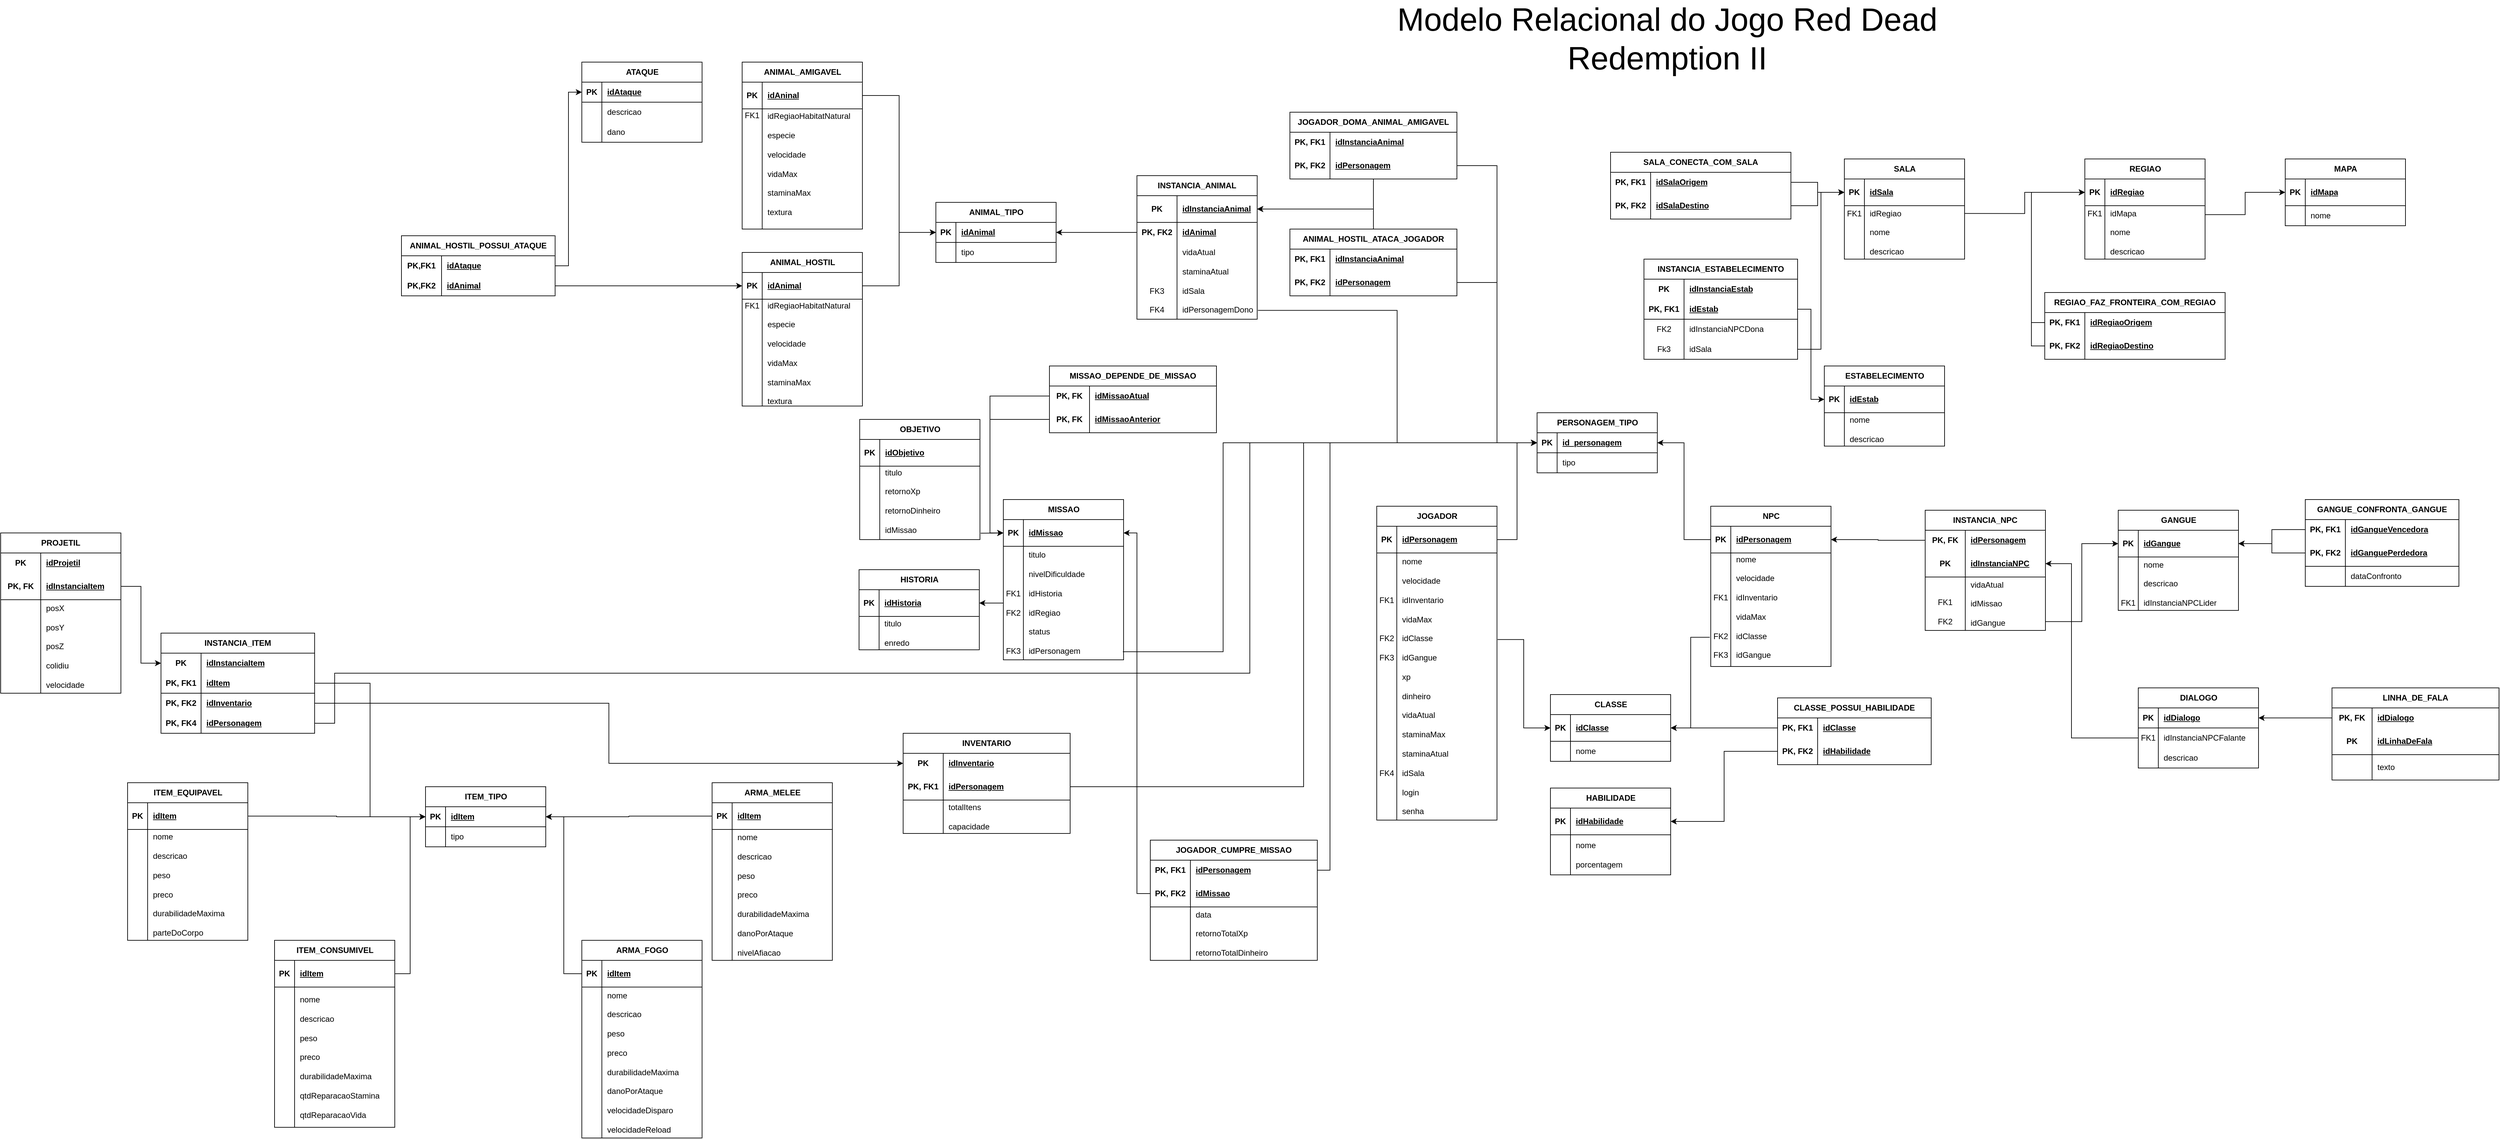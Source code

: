 <mxfile version="24.7.1" type="github">
  <diagram name="Página-1" id="fXSYrHH0r40WF7RT9Ph7">
    <mxGraphModel dx="-567" dy="2423" grid="1" gridSize="10" guides="1" tooltips="1" connect="1" arrows="1" fold="1" page="0" pageScale="1" pageWidth="827" pageHeight="1169" math="0" shadow="0">
      <root>
        <mxCell id="0" />
        <mxCell id="1" parent="0" />
        <mxCell id="FPdHVrewZq1G3l7FEMrT-14" value="&lt;font style=&quot;font-size: 48px;&quot;&gt;Modelo Relacional do Jogo Red Dead Redemption II&lt;/font&gt;" style="text;html=1;align=center;verticalAlign=middle;whiteSpace=wrap;rounded=0;" parent="1" vertex="1">
          <mxGeometry x="5500" y="-960" width="1030" height="40" as="geometry" />
        </mxCell>
        <mxCell id="tfZSifptBRg_WjPIZQeW-1" value="ATAQUE" style="shape=table;startSize=30;container=1;collapsible=1;childLayout=tableLayout;fixedRows=1;rowLines=0;fontStyle=1;align=center;resizeLast=1;html=1;" parent="1" vertex="1">
          <mxGeometry x="4390" y="-905" width="180" height="120" as="geometry" />
        </mxCell>
        <mxCell id="tfZSifptBRg_WjPIZQeW-2" value="" style="shape=tableRow;horizontal=0;startSize=0;swimlaneHead=0;swimlaneBody=0;fillColor=none;collapsible=0;dropTarget=0;points=[[0,0.5],[1,0.5]];portConstraint=eastwest;top=0;left=0;right=0;bottom=1;" parent="tfZSifptBRg_WjPIZQeW-1" vertex="1">
          <mxGeometry y="30" width="180" height="30" as="geometry" />
        </mxCell>
        <mxCell id="tfZSifptBRg_WjPIZQeW-3" value="PK" style="shape=partialRectangle;connectable=0;fillColor=none;top=0;left=0;bottom=0;right=0;fontStyle=1;overflow=hidden;whiteSpace=wrap;html=1;" parent="tfZSifptBRg_WjPIZQeW-2" vertex="1">
          <mxGeometry width="30" height="30" as="geometry">
            <mxRectangle width="30" height="30" as="alternateBounds" />
          </mxGeometry>
        </mxCell>
        <mxCell id="tfZSifptBRg_WjPIZQeW-4" value="idAtaque" style="shape=partialRectangle;connectable=0;fillColor=none;top=0;left=0;bottom=0;right=0;align=left;spacingLeft=6;fontStyle=5;overflow=hidden;whiteSpace=wrap;html=1;" parent="tfZSifptBRg_WjPIZQeW-2" vertex="1">
          <mxGeometry x="30" width="150" height="30" as="geometry">
            <mxRectangle width="150" height="30" as="alternateBounds" />
          </mxGeometry>
        </mxCell>
        <mxCell id="tfZSifptBRg_WjPIZQeW-5" value="" style="shape=tableRow;horizontal=0;startSize=0;swimlaneHead=0;swimlaneBody=0;fillColor=none;collapsible=0;dropTarget=0;points=[[0,0.5],[1,0.5]];portConstraint=eastwest;top=0;left=0;right=0;bottom=0;" parent="tfZSifptBRg_WjPIZQeW-1" vertex="1">
          <mxGeometry y="60" width="180" height="30" as="geometry" />
        </mxCell>
        <mxCell id="tfZSifptBRg_WjPIZQeW-6" value="" style="shape=partialRectangle;connectable=0;fillColor=none;top=0;left=0;bottom=0;right=0;editable=1;overflow=hidden;whiteSpace=wrap;html=1;" parent="tfZSifptBRg_WjPIZQeW-5" vertex="1">
          <mxGeometry width="30" height="30" as="geometry">
            <mxRectangle width="30" height="30" as="alternateBounds" />
          </mxGeometry>
        </mxCell>
        <mxCell id="tfZSifptBRg_WjPIZQeW-7" value="descricao" style="shape=partialRectangle;connectable=0;fillColor=none;top=0;left=0;bottom=0;right=0;align=left;spacingLeft=6;overflow=hidden;whiteSpace=wrap;html=1;" parent="tfZSifptBRg_WjPIZQeW-5" vertex="1">
          <mxGeometry x="30" width="150" height="30" as="geometry">
            <mxRectangle width="150" height="30" as="alternateBounds" />
          </mxGeometry>
        </mxCell>
        <mxCell id="tfZSifptBRg_WjPIZQeW-8" value="" style="shape=tableRow;horizontal=0;startSize=0;swimlaneHead=0;swimlaneBody=0;fillColor=none;collapsible=0;dropTarget=0;points=[[0,0.5],[1,0.5]];portConstraint=eastwest;top=0;left=0;right=0;bottom=0;" parent="tfZSifptBRg_WjPIZQeW-1" vertex="1">
          <mxGeometry y="90" width="180" height="30" as="geometry" />
        </mxCell>
        <mxCell id="tfZSifptBRg_WjPIZQeW-9" value="" style="shape=partialRectangle;connectable=0;fillColor=none;top=0;left=0;bottom=0;right=0;editable=1;overflow=hidden;whiteSpace=wrap;html=1;" parent="tfZSifptBRg_WjPIZQeW-8" vertex="1">
          <mxGeometry width="30" height="30" as="geometry">
            <mxRectangle width="30" height="30" as="alternateBounds" />
          </mxGeometry>
        </mxCell>
        <mxCell id="tfZSifptBRg_WjPIZQeW-10" value="dano" style="shape=partialRectangle;connectable=0;fillColor=none;top=0;left=0;bottom=0;right=0;align=left;spacingLeft=6;overflow=hidden;whiteSpace=wrap;html=1;" parent="tfZSifptBRg_WjPIZQeW-8" vertex="1">
          <mxGeometry x="30" width="150" height="30" as="geometry">
            <mxRectangle width="150" height="30" as="alternateBounds" />
          </mxGeometry>
        </mxCell>
        <mxCell id="tfZSifptBRg_WjPIZQeW-27" value="ANIMAL_HOSTIL_POSSUI_ATAQUE" style="shape=table;startSize=30;container=1;collapsible=1;childLayout=tableLayout;fixedRows=1;rowLines=0;fontStyle=1;align=center;resizeLast=1;html=1;whiteSpace=wrap;" parent="1" vertex="1">
          <mxGeometry x="4120" y="-645" width="230" height="90" as="geometry" />
        </mxCell>
        <mxCell id="tfZSifptBRg_WjPIZQeW-28" value="" style="shape=tableRow;horizontal=0;startSize=0;swimlaneHead=0;swimlaneBody=0;fillColor=none;collapsible=0;dropTarget=0;points=[[0,0.5],[1,0.5]];portConstraint=eastwest;top=0;left=0;right=0;bottom=0;html=1;" parent="tfZSifptBRg_WjPIZQeW-27" vertex="1">
          <mxGeometry y="30" width="230" height="30" as="geometry" />
        </mxCell>
        <mxCell id="tfZSifptBRg_WjPIZQeW-29" value="PK,FK1" style="shape=partialRectangle;connectable=0;fillColor=none;top=0;left=0;bottom=0;right=0;fontStyle=1;overflow=hidden;html=1;whiteSpace=wrap;" parent="tfZSifptBRg_WjPIZQeW-28" vertex="1">
          <mxGeometry width="60" height="30" as="geometry">
            <mxRectangle width="60" height="30" as="alternateBounds" />
          </mxGeometry>
        </mxCell>
        <mxCell id="tfZSifptBRg_WjPIZQeW-30" value="idAtaque" style="shape=partialRectangle;connectable=0;fillColor=none;top=0;left=0;bottom=0;right=0;align=left;spacingLeft=6;fontStyle=5;overflow=hidden;html=1;whiteSpace=wrap;" parent="tfZSifptBRg_WjPIZQeW-28" vertex="1">
          <mxGeometry x="60" width="170" height="30" as="geometry">
            <mxRectangle width="170" height="30" as="alternateBounds" />
          </mxGeometry>
        </mxCell>
        <mxCell id="tfZSifptBRg_WjPIZQeW-31" value="" style="shape=tableRow;horizontal=0;startSize=0;swimlaneHead=0;swimlaneBody=0;fillColor=none;collapsible=0;dropTarget=0;points=[[0,0.5],[1,0.5]];portConstraint=eastwest;top=0;left=0;right=0;bottom=1;html=1;" parent="tfZSifptBRg_WjPIZQeW-27" vertex="1">
          <mxGeometry y="60" width="230" height="30" as="geometry" />
        </mxCell>
        <mxCell id="tfZSifptBRg_WjPIZQeW-32" value="PK,FK2" style="shape=partialRectangle;connectable=0;fillColor=none;top=0;left=0;bottom=0;right=0;fontStyle=1;overflow=hidden;html=1;whiteSpace=wrap;" parent="tfZSifptBRg_WjPIZQeW-31" vertex="1">
          <mxGeometry width="60" height="30" as="geometry">
            <mxRectangle width="60" height="30" as="alternateBounds" />
          </mxGeometry>
        </mxCell>
        <mxCell id="tfZSifptBRg_WjPIZQeW-33" value="idAnimal" style="shape=partialRectangle;connectable=0;fillColor=none;top=0;left=0;bottom=0;right=0;align=left;spacingLeft=6;fontStyle=5;overflow=hidden;html=1;whiteSpace=wrap;" parent="tfZSifptBRg_WjPIZQeW-31" vertex="1">
          <mxGeometry x="60" width="170" height="30" as="geometry">
            <mxRectangle width="170" height="30" as="alternateBounds" />
          </mxGeometry>
        </mxCell>
        <mxCell id="tfZSifptBRg_WjPIZQeW-62" value="" style="shape=partialRectangle;connectable=0;fillColor=none;top=0;left=0;bottom=0;right=0;editable=1;overflow=hidden;whiteSpace=wrap;html=1;" parent="1" vertex="1">
          <mxGeometry x="4720" y="-420" width="30" height="30" as="geometry">
            <mxRectangle width="30" height="30" as="alternateBounds" />
          </mxGeometry>
        </mxCell>
        <mxCell id="tfZSifptBRg_WjPIZQeW-64" value="" style="shape=partialRectangle;connectable=0;fillColor=none;top=0;left=0;bottom=0;right=0;editable=1;overflow=hidden;whiteSpace=wrap;html=1;" parent="1" vertex="1">
          <mxGeometry x="4720" y="-390" width="30" height="30" as="geometry">
            <mxRectangle width="30" height="30" as="alternateBounds" />
          </mxGeometry>
        </mxCell>
        <mxCell id="j1VAEKgbVQvBpetNTUR5-1" value="ANIMAL_HOSTIL" style="shape=table;startSize=30;container=1;collapsible=1;childLayout=tableLayout;fixedRows=1;rowLines=0;fontStyle=1;align=center;resizeLast=1;html=1;" parent="1" vertex="1">
          <mxGeometry x="4630" y="-620" width="180" height="230" as="geometry" />
        </mxCell>
        <mxCell id="j1VAEKgbVQvBpetNTUR5-2" value="" style="shape=tableRow;horizontal=0;startSize=0;swimlaneHead=0;swimlaneBody=0;fillColor=none;collapsible=0;dropTarget=0;points=[[0,0.5],[1,0.5]];portConstraint=eastwest;top=0;left=0;right=0;bottom=1;" parent="j1VAEKgbVQvBpetNTUR5-1" vertex="1">
          <mxGeometry y="30" width="180" height="40" as="geometry" />
        </mxCell>
        <mxCell id="j1VAEKgbVQvBpetNTUR5-3" value="PK" style="shape=partialRectangle;connectable=0;fillColor=none;top=0;left=0;bottom=0;right=0;fontStyle=1;overflow=hidden;whiteSpace=wrap;html=1;" parent="j1VAEKgbVQvBpetNTUR5-2" vertex="1">
          <mxGeometry width="30" height="40" as="geometry">
            <mxRectangle width="30" height="40" as="alternateBounds" />
          </mxGeometry>
        </mxCell>
        <mxCell id="j1VAEKgbVQvBpetNTUR5-4" value="idAnimal" style="shape=partialRectangle;connectable=0;fillColor=none;top=0;left=0;bottom=0;right=0;align=left;spacingLeft=6;fontStyle=5;overflow=hidden;whiteSpace=wrap;html=1;" parent="j1VAEKgbVQvBpetNTUR5-2" vertex="1">
          <mxGeometry x="30" width="150" height="40" as="geometry">
            <mxRectangle width="150" height="40" as="alternateBounds" />
          </mxGeometry>
        </mxCell>
        <mxCell id="j1VAEKgbVQvBpetNTUR5-5" value="" style="shape=tableRow;horizontal=0;startSize=0;swimlaneHead=0;swimlaneBody=0;fillColor=none;collapsible=0;dropTarget=0;points=[[0,0.5],[1,0.5]];portConstraint=eastwest;top=0;left=0;right=0;bottom=0;" parent="j1VAEKgbVQvBpetNTUR5-1" vertex="1">
          <mxGeometry y="70" width="180" height="160" as="geometry" />
        </mxCell>
        <mxCell id="j1VAEKgbVQvBpetNTUR5-6" value="FK1&lt;div&gt;&lt;br&gt;&lt;/div&gt;&lt;div&gt;&lt;br&gt;&lt;/div&gt;&lt;div&gt;&lt;br&gt;&lt;/div&gt;&lt;div&gt;&lt;br&gt;&lt;/div&gt;&lt;div&gt;&lt;br&gt;&lt;/div&gt;&lt;div&gt;&lt;br&gt;&lt;/div&gt;&lt;div&gt;&lt;br&gt;&lt;/div&gt;&lt;div&gt;&lt;br&gt;&lt;/div&gt;&lt;div&gt;&lt;br&gt;&lt;/div&gt;&lt;div&gt;&lt;br&gt;&lt;/div&gt;" style="shape=partialRectangle;connectable=0;fillColor=none;top=0;left=0;bottom=0;right=0;editable=1;overflow=hidden;whiteSpace=wrap;html=1;" parent="j1VAEKgbVQvBpetNTUR5-5" vertex="1">
          <mxGeometry width="30" height="160" as="geometry">
            <mxRectangle width="30" height="160" as="alternateBounds" />
          </mxGeometry>
        </mxCell>
        <mxCell id="j1VAEKgbVQvBpetNTUR5-7" value="idRegiaoHabitatNatural&lt;div&gt;&lt;span style=&quot;background-color: initial;&quot;&gt;&lt;br&gt;&lt;/span&gt;&lt;/div&gt;&lt;div&gt;&lt;span style=&quot;background-color: initial;&quot;&gt;especie&lt;/span&gt;&lt;/div&gt;&lt;div&gt;&lt;span style=&quot;background-color: initial;&quot;&gt;&lt;br&gt;&lt;/span&gt;&lt;/div&gt;&lt;div&gt;&lt;span style=&quot;background-color: initial;&quot;&gt;velocidade&lt;/span&gt;&lt;/div&gt;&lt;div&gt;&lt;span style=&quot;background-color: initial;&quot;&gt;&lt;br&gt;&lt;/span&gt;&lt;/div&gt;&lt;div&gt;&lt;span style=&quot;background-color: initial;&quot;&gt;vidaMax&lt;/span&gt;&lt;/div&gt;&lt;div&gt;&lt;span style=&quot;background-color: initial;&quot;&gt;&lt;br&gt;&lt;/span&gt;&lt;/div&gt;&lt;div&gt;&lt;span style=&quot;background-color: initial;&quot;&gt;staminaMax&lt;/span&gt;&lt;/div&gt;&lt;div&gt;&lt;span style=&quot;background-color: initial;&quot;&gt;&lt;br&gt;&lt;/span&gt;&lt;/div&gt;&lt;div&gt;&lt;span style=&quot;background-color: initial;&quot;&gt;textura&lt;/span&gt;&lt;/div&gt;" style="shape=partialRectangle;connectable=0;fillColor=none;top=0;left=0;bottom=0;right=0;align=left;spacingLeft=6;overflow=hidden;whiteSpace=wrap;html=1;" parent="j1VAEKgbVQvBpetNTUR5-5" vertex="1">
          <mxGeometry x="30" width="150" height="160" as="geometry">
            <mxRectangle width="150" height="160" as="alternateBounds" />
          </mxGeometry>
        </mxCell>
        <mxCell id="j1VAEKgbVQvBpetNTUR5-22" value="ANIMAL_AMIGAVEL" style="shape=table;startSize=30;container=1;collapsible=1;childLayout=tableLayout;fixedRows=1;rowLines=0;fontStyle=1;align=center;resizeLast=1;html=1;" parent="1" vertex="1">
          <mxGeometry x="4630" y="-905" width="180" height="250" as="geometry" />
        </mxCell>
        <mxCell id="j1VAEKgbVQvBpetNTUR5-23" value="" style="shape=tableRow;horizontal=0;startSize=0;swimlaneHead=0;swimlaneBody=0;fillColor=none;collapsible=0;dropTarget=0;points=[[0,0.5],[1,0.5]];portConstraint=eastwest;top=0;left=0;right=0;bottom=1;" parent="j1VAEKgbVQvBpetNTUR5-22" vertex="1">
          <mxGeometry y="30" width="180" height="40" as="geometry" />
        </mxCell>
        <mxCell id="j1VAEKgbVQvBpetNTUR5-24" value="PK" style="shape=partialRectangle;connectable=0;fillColor=none;top=0;left=0;bottom=0;right=0;fontStyle=1;overflow=hidden;whiteSpace=wrap;html=1;" parent="j1VAEKgbVQvBpetNTUR5-23" vertex="1">
          <mxGeometry width="30" height="40" as="geometry">
            <mxRectangle width="30" height="40" as="alternateBounds" />
          </mxGeometry>
        </mxCell>
        <mxCell id="j1VAEKgbVQvBpetNTUR5-25" value="idAninal" style="shape=partialRectangle;connectable=0;fillColor=none;top=0;left=0;bottom=0;right=0;align=left;spacingLeft=6;fontStyle=5;overflow=hidden;whiteSpace=wrap;html=1;" parent="j1VAEKgbVQvBpetNTUR5-23" vertex="1">
          <mxGeometry x="30" width="150" height="40" as="geometry">
            <mxRectangle width="150" height="40" as="alternateBounds" />
          </mxGeometry>
        </mxCell>
        <mxCell id="j1VAEKgbVQvBpetNTUR5-26" value="" style="shape=tableRow;horizontal=0;startSize=0;swimlaneHead=0;swimlaneBody=0;fillColor=none;collapsible=0;dropTarget=0;points=[[0,0.5],[1,0.5]];portConstraint=eastwest;top=0;left=0;right=0;bottom=0;" parent="j1VAEKgbVQvBpetNTUR5-22" vertex="1">
          <mxGeometry y="70" width="180" height="180" as="geometry" />
        </mxCell>
        <mxCell id="j1VAEKgbVQvBpetNTUR5-27" value="FK1&lt;div&gt;&lt;br&gt;&lt;/div&gt;&lt;div&gt;&lt;br&gt;&lt;/div&gt;&lt;div&gt;&lt;br&gt;&lt;/div&gt;&lt;div&gt;&lt;br&gt;&lt;/div&gt;&lt;div&gt;&lt;br&gt;&lt;/div&gt;&lt;div&gt;&lt;br&gt;&lt;/div&gt;&lt;div&gt;&lt;br&gt;&lt;/div&gt;&lt;div&gt;&lt;br&gt;&lt;/div&gt;&lt;div&gt;&lt;br&gt;&lt;/div&gt;&lt;div&gt;&lt;br&gt;&lt;/div&gt;&lt;div&gt;&lt;br&gt;&lt;/div&gt;&lt;div&gt;&lt;br&gt;&lt;/div&gt;&lt;div&gt;&lt;br&gt;&lt;/div&gt;" style="shape=partialRectangle;connectable=0;fillColor=none;top=0;left=0;bottom=0;right=0;editable=1;overflow=hidden;whiteSpace=wrap;html=1;" parent="j1VAEKgbVQvBpetNTUR5-26" vertex="1">
          <mxGeometry width="30" height="180" as="geometry">
            <mxRectangle width="30" height="180" as="alternateBounds" />
          </mxGeometry>
        </mxCell>
        <mxCell id="j1VAEKgbVQvBpetNTUR5-28" value="idRegiaoHabitatNatural&lt;div&gt;&lt;br&gt;&lt;div&gt;&lt;span style=&quot;background-color: initial;&quot;&gt;especie&lt;/span&gt;&lt;/div&gt;&lt;div&gt;&lt;span style=&quot;background-color: initial;&quot;&gt;&lt;br&gt;&lt;/span&gt;&lt;/div&gt;&lt;div&gt;&lt;span style=&quot;background-color: initial;&quot;&gt;velocidade&lt;/span&gt;&lt;/div&gt;&lt;div&gt;&lt;span style=&quot;background-color: initial;&quot;&gt;&lt;br&gt;&lt;/span&gt;&lt;/div&gt;&lt;div&gt;&lt;span style=&quot;background-color: initial;&quot;&gt;vidaMax&lt;/span&gt;&lt;/div&gt;&lt;div&gt;&lt;span style=&quot;background-color: initial;&quot;&gt;&lt;br&gt;&lt;/span&gt;&lt;/div&gt;&lt;div&gt;&lt;span style=&quot;background-color: initial;&quot;&gt;staminaMax&lt;/span&gt;&lt;/div&gt;&lt;div&gt;&lt;span style=&quot;background-color: initial;&quot;&gt;&lt;br&gt;&lt;/span&gt;&lt;/div&gt;&lt;div&gt;&lt;span style=&quot;background-color: initial;&quot;&gt;textura&lt;/span&gt;&lt;/div&gt;&lt;div&gt;&lt;br&gt;&lt;/div&gt;&lt;/div&gt;" style="shape=partialRectangle;connectable=0;fillColor=none;top=0;left=0;bottom=0;right=0;align=left;spacingLeft=6;overflow=hidden;whiteSpace=wrap;html=1;" parent="j1VAEKgbVQvBpetNTUR5-26" vertex="1">
          <mxGeometry x="30" width="150" height="180" as="geometry">
            <mxRectangle width="150" height="180" as="alternateBounds" />
          </mxGeometry>
        </mxCell>
        <mxCell id="j1VAEKgbVQvBpetNTUR5-29" value="ANIMAL_TIPO" style="shape=table;startSize=30;container=1;collapsible=1;childLayout=tableLayout;fixedRows=1;rowLines=0;fontStyle=1;align=center;resizeLast=1;html=1;" parent="1" vertex="1">
          <mxGeometry x="4920" y="-695" width="180" height="90" as="geometry" />
        </mxCell>
        <mxCell id="j1VAEKgbVQvBpetNTUR5-30" value="" style="shape=tableRow;horizontal=0;startSize=0;swimlaneHead=0;swimlaneBody=0;fillColor=none;collapsible=0;dropTarget=0;points=[[0,0.5],[1,0.5]];portConstraint=eastwest;top=0;left=0;right=0;bottom=1;" parent="j1VAEKgbVQvBpetNTUR5-29" vertex="1">
          <mxGeometry y="30" width="180" height="30" as="geometry" />
        </mxCell>
        <mxCell id="j1VAEKgbVQvBpetNTUR5-31" value="PK" style="shape=partialRectangle;connectable=0;fillColor=none;top=0;left=0;bottom=0;right=0;fontStyle=1;overflow=hidden;whiteSpace=wrap;html=1;" parent="j1VAEKgbVQvBpetNTUR5-30" vertex="1">
          <mxGeometry width="30" height="30" as="geometry">
            <mxRectangle width="30" height="30" as="alternateBounds" />
          </mxGeometry>
        </mxCell>
        <mxCell id="j1VAEKgbVQvBpetNTUR5-32" value="idAnimal" style="shape=partialRectangle;connectable=0;fillColor=none;top=0;left=0;bottom=0;right=0;align=left;spacingLeft=6;fontStyle=5;overflow=hidden;whiteSpace=wrap;html=1;" parent="j1VAEKgbVQvBpetNTUR5-30" vertex="1">
          <mxGeometry x="30" width="150" height="30" as="geometry">
            <mxRectangle width="150" height="30" as="alternateBounds" />
          </mxGeometry>
        </mxCell>
        <mxCell id="j1VAEKgbVQvBpetNTUR5-33" value="" style="shape=tableRow;horizontal=0;startSize=0;swimlaneHead=0;swimlaneBody=0;fillColor=none;collapsible=0;dropTarget=0;points=[[0,0.5],[1,0.5]];portConstraint=eastwest;top=0;left=0;right=0;bottom=0;" parent="j1VAEKgbVQvBpetNTUR5-29" vertex="1">
          <mxGeometry y="60" width="180" height="30" as="geometry" />
        </mxCell>
        <mxCell id="j1VAEKgbVQvBpetNTUR5-34" value="" style="shape=partialRectangle;connectable=0;fillColor=none;top=0;left=0;bottom=0;right=0;editable=1;overflow=hidden;whiteSpace=wrap;html=1;" parent="j1VAEKgbVQvBpetNTUR5-33" vertex="1">
          <mxGeometry width="30" height="30" as="geometry">
            <mxRectangle width="30" height="30" as="alternateBounds" />
          </mxGeometry>
        </mxCell>
        <mxCell id="j1VAEKgbVQvBpetNTUR5-35" value="tipo" style="shape=partialRectangle;connectable=0;fillColor=none;top=0;left=0;bottom=0;right=0;align=left;spacingLeft=6;overflow=hidden;whiteSpace=wrap;html=1;" parent="j1VAEKgbVQvBpetNTUR5-33" vertex="1">
          <mxGeometry x="30" width="150" height="30" as="geometry">
            <mxRectangle width="150" height="30" as="alternateBounds" />
          </mxGeometry>
        </mxCell>
        <mxCell id="j1VAEKgbVQvBpetNTUR5-72" value="INSTANCIA_ANIMAL" style="shape=table;startSize=30;container=1;collapsible=1;childLayout=tableLayout;fixedRows=1;rowLines=0;fontStyle=1;align=center;resizeLast=1;html=1;whiteSpace=wrap;" parent="1" vertex="1">
          <mxGeometry x="5221" y="-735" width="180" height="215" as="geometry" />
        </mxCell>
        <mxCell id="j1VAEKgbVQvBpetNTUR5-76" value="" style="shape=tableRow;horizontal=0;startSize=0;swimlaneHead=0;swimlaneBody=0;fillColor=none;collapsible=0;dropTarget=0;points=[[0,0.5],[1,0.5]];portConstraint=eastwest;top=0;left=0;right=0;bottom=1;html=1;" parent="j1VAEKgbVQvBpetNTUR5-72" vertex="1">
          <mxGeometry y="30" width="180" height="40" as="geometry" />
        </mxCell>
        <mxCell id="j1VAEKgbVQvBpetNTUR5-77" value="PK" style="shape=partialRectangle;connectable=0;fillColor=none;top=0;left=0;bottom=0;right=0;fontStyle=1;overflow=hidden;html=1;whiteSpace=wrap;" parent="j1VAEKgbVQvBpetNTUR5-76" vertex="1">
          <mxGeometry width="60" height="40" as="geometry">
            <mxRectangle width="60" height="40" as="alternateBounds" />
          </mxGeometry>
        </mxCell>
        <mxCell id="j1VAEKgbVQvBpetNTUR5-78" value="idInstanciaAnimal" style="shape=partialRectangle;connectable=0;fillColor=none;top=0;left=0;bottom=0;right=0;align=left;spacingLeft=6;fontStyle=5;overflow=hidden;html=1;whiteSpace=wrap;" parent="j1VAEKgbVQvBpetNTUR5-76" vertex="1">
          <mxGeometry x="60" width="120" height="40" as="geometry">
            <mxRectangle width="120" height="40" as="alternateBounds" />
          </mxGeometry>
        </mxCell>
        <mxCell id="j1VAEKgbVQvBpetNTUR5-73" value="" style="shape=tableRow;horizontal=0;startSize=0;swimlaneHead=0;swimlaneBody=0;fillColor=none;collapsible=0;dropTarget=0;points=[[0,0.5],[1,0.5]];portConstraint=eastwest;top=0;left=0;right=0;bottom=0;html=1;" parent="j1VAEKgbVQvBpetNTUR5-72" vertex="1">
          <mxGeometry y="70" width="180" height="30" as="geometry" />
        </mxCell>
        <mxCell id="j1VAEKgbVQvBpetNTUR5-74" value="PK, FK2" style="shape=partialRectangle;connectable=0;fillColor=none;top=0;left=0;bottom=0;right=0;fontStyle=1;overflow=hidden;html=1;whiteSpace=wrap;" parent="j1VAEKgbVQvBpetNTUR5-73" vertex="1">
          <mxGeometry width="60" height="30" as="geometry">
            <mxRectangle width="60" height="30" as="alternateBounds" />
          </mxGeometry>
        </mxCell>
        <mxCell id="j1VAEKgbVQvBpetNTUR5-75" value="idAnimal" style="shape=partialRectangle;connectable=0;fillColor=none;top=0;left=0;bottom=0;right=0;align=left;spacingLeft=6;fontStyle=5;overflow=hidden;html=1;whiteSpace=wrap;" parent="j1VAEKgbVQvBpetNTUR5-73" vertex="1">
          <mxGeometry x="60" width="120" height="30" as="geometry">
            <mxRectangle width="120" height="30" as="alternateBounds" />
          </mxGeometry>
        </mxCell>
        <mxCell id="j1VAEKgbVQvBpetNTUR5-79" value="" style="shape=tableRow;horizontal=0;startSize=0;swimlaneHead=0;swimlaneBody=0;fillColor=none;collapsible=0;dropTarget=0;points=[[0,0.5],[1,0.5]];portConstraint=eastwest;top=0;left=0;right=0;bottom=0;html=1;" parent="j1VAEKgbVQvBpetNTUR5-72" vertex="1">
          <mxGeometry y="100" width="180" height="115" as="geometry" />
        </mxCell>
        <mxCell id="j1VAEKgbVQvBpetNTUR5-80" value="&lt;div&gt;&lt;br&gt;&lt;/div&gt;&lt;div&gt;&lt;br&gt;&lt;/div&gt;&lt;div&gt;&lt;br&gt;&lt;/div&gt;&lt;div&gt;&lt;br&gt;&lt;/div&gt;&lt;div&gt;FK3&lt;/div&gt;&lt;div&gt;&lt;br&gt;&lt;/div&gt;&lt;div&gt;FK4&lt;/div&gt;" style="shape=partialRectangle;connectable=0;fillColor=none;top=0;left=0;bottom=0;right=0;editable=1;overflow=hidden;html=1;whiteSpace=wrap;" parent="j1VAEKgbVQvBpetNTUR5-79" vertex="1">
          <mxGeometry width="60" height="115" as="geometry">
            <mxRectangle width="60" height="115" as="alternateBounds" />
          </mxGeometry>
        </mxCell>
        <mxCell id="j1VAEKgbVQvBpetNTUR5-81" value="vidaAtual&lt;div&gt;&lt;br&gt;&lt;/div&gt;&lt;div&gt;staminaAtual&lt;/div&gt;&lt;div&gt;&lt;br&gt;&lt;/div&gt;&lt;div&gt;idSala&lt;/div&gt;&lt;div&gt;&lt;br&gt;&lt;/div&gt;&lt;div&gt;idPersonagemDono&lt;/div&gt;" style="shape=partialRectangle;connectable=0;fillColor=none;top=0;left=0;bottom=0;right=0;align=left;spacingLeft=6;overflow=hidden;html=1;whiteSpace=wrap;" parent="j1VAEKgbVQvBpetNTUR5-79" vertex="1">
          <mxGeometry x="60" width="120" height="115" as="geometry">
            <mxRectangle width="120" height="115" as="alternateBounds" />
          </mxGeometry>
        </mxCell>
        <mxCell id="CARdlnB6bZRkr96k4ydi-9" style="edgeStyle=orthogonalEdgeStyle;rounded=0;orthogonalLoop=1;jettySize=auto;html=1;entryX=1;entryY=0.5;entryDx=0;entryDy=0;" parent="1" source="j1VAEKgbVQvBpetNTUR5-85" target="j1VAEKgbVQvBpetNTUR5-76" edge="1">
          <mxGeometry relative="1" as="geometry" />
        </mxCell>
        <mxCell id="j1VAEKgbVQvBpetNTUR5-85" value="ANIMAL_HOSTIL_ATACA_JOGADOR" style="shape=table;startSize=30;container=1;collapsible=1;childLayout=tableLayout;fixedRows=1;rowLines=0;fontStyle=1;align=center;resizeLast=1;html=1;whiteSpace=wrap;" parent="1" vertex="1">
          <mxGeometry x="5450" y="-655" width="250" height="100" as="geometry" />
        </mxCell>
        <mxCell id="j1VAEKgbVQvBpetNTUR5-86" value="" style="shape=tableRow;horizontal=0;startSize=0;swimlaneHead=0;swimlaneBody=0;fillColor=none;collapsible=0;dropTarget=0;points=[[0,0.5],[1,0.5]];portConstraint=eastwest;top=0;left=0;right=0;bottom=0;html=1;" parent="j1VAEKgbVQvBpetNTUR5-85" vertex="1">
          <mxGeometry y="30" width="250" height="30" as="geometry" />
        </mxCell>
        <mxCell id="j1VAEKgbVQvBpetNTUR5-87" value="PK, FK1" style="shape=partialRectangle;connectable=0;fillColor=none;top=0;left=0;bottom=0;right=0;fontStyle=1;overflow=hidden;html=1;whiteSpace=wrap;" parent="j1VAEKgbVQvBpetNTUR5-86" vertex="1">
          <mxGeometry width="60" height="30" as="geometry">
            <mxRectangle width="60" height="30" as="alternateBounds" />
          </mxGeometry>
        </mxCell>
        <mxCell id="j1VAEKgbVQvBpetNTUR5-88" value="idInstanciaAnimal" style="shape=partialRectangle;connectable=0;fillColor=none;top=0;left=0;bottom=0;right=0;align=left;spacingLeft=6;fontStyle=5;overflow=hidden;html=1;whiteSpace=wrap;" parent="j1VAEKgbVQvBpetNTUR5-86" vertex="1">
          <mxGeometry x="60" width="190" height="30" as="geometry">
            <mxRectangle width="190" height="30" as="alternateBounds" />
          </mxGeometry>
        </mxCell>
        <mxCell id="j1VAEKgbVQvBpetNTUR5-89" value="" style="shape=tableRow;horizontal=0;startSize=0;swimlaneHead=0;swimlaneBody=0;fillColor=none;collapsible=0;dropTarget=0;points=[[0,0.5],[1,0.5]];portConstraint=eastwest;top=0;left=0;right=0;bottom=1;html=1;" parent="j1VAEKgbVQvBpetNTUR5-85" vertex="1">
          <mxGeometry y="60" width="250" height="40" as="geometry" />
        </mxCell>
        <mxCell id="j1VAEKgbVQvBpetNTUR5-90" value="PK, FK2" style="shape=partialRectangle;connectable=0;fillColor=none;top=0;left=0;bottom=0;right=0;fontStyle=1;overflow=hidden;html=1;whiteSpace=wrap;" parent="j1VAEKgbVQvBpetNTUR5-89" vertex="1">
          <mxGeometry width="60" height="40" as="geometry">
            <mxRectangle width="60" height="40" as="alternateBounds" />
          </mxGeometry>
        </mxCell>
        <mxCell id="j1VAEKgbVQvBpetNTUR5-91" value="idPersonagem" style="shape=partialRectangle;connectable=0;fillColor=none;top=0;left=0;bottom=0;right=0;align=left;spacingLeft=6;fontStyle=5;overflow=hidden;html=1;whiteSpace=wrap;" parent="j1VAEKgbVQvBpetNTUR5-89" vertex="1">
          <mxGeometry x="60" width="190" height="40" as="geometry">
            <mxRectangle width="190" height="40" as="alternateBounds" />
          </mxGeometry>
        </mxCell>
        <mxCell id="CARdlnB6bZRkr96k4ydi-10" style="edgeStyle=orthogonalEdgeStyle;rounded=0;orthogonalLoop=1;jettySize=auto;html=1;entryX=1;entryY=0.5;entryDx=0;entryDy=0;" parent="1" source="j1VAEKgbVQvBpetNTUR5-98" target="j1VAEKgbVQvBpetNTUR5-76" edge="1">
          <mxGeometry relative="1" as="geometry" />
        </mxCell>
        <mxCell id="j1VAEKgbVQvBpetNTUR5-98" value="JOGADOR_DOMA_ANIMAL_AMIGAVEL" style="shape=table;startSize=30;container=1;collapsible=1;childLayout=tableLayout;fixedRows=1;rowLines=0;fontStyle=1;align=center;resizeLast=1;html=1;whiteSpace=wrap;" parent="1" vertex="1">
          <mxGeometry x="5450" y="-830" width="250" height="100" as="geometry" />
        </mxCell>
        <mxCell id="j1VAEKgbVQvBpetNTUR5-99" value="" style="shape=tableRow;horizontal=0;startSize=0;swimlaneHead=0;swimlaneBody=0;fillColor=none;collapsible=0;dropTarget=0;points=[[0,0.5],[1,0.5]];portConstraint=eastwest;top=0;left=0;right=0;bottom=0;html=1;" parent="j1VAEKgbVQvBpetNTUR5-98" vertex="1">
          <mxGeometry y="30" width="250" height="30" as="geometry" />
        </mxCell>
        <mxCell id="j1VAEKgbVQvBpetNTUR5-100" value="PK, FK1" style="shape=partialRectangle;connectable=0;fillColor=none;top=0;left=0;bottom=0;right=0;fontStyle=1;overflow=hidden;html=1;whiteSpace=wrap;" parent="j1VAEKgbVQvBpetNTUR5-99" vertex="1">
          <mxGeometry width="60" height="30" as="geometry">
            <mxRectangle width="60" height="30" as="alternateBounds" />
          </mxGeometry>
        </mxCell>
        <mxCell id="j1VAEKgbVQvBpetNTUR5-101" value="idInstanciaAnimal" style="shape=partialRectangle;connectable=0;fillColor=none;top=0;left=0;bottom=0;right=0;align=left;spacingLeft=6;fontStyle=5;overflow=hidden;html=1;whiteSpace=wrap;" parent="j1VAEKgbVQvBpetNTUR5-99" vertex="1">
          <mxGeometry x="60" width="190" height="30" as="geometry">
            <mxRectangle width="190" height="30" as="alternateBounds" />
          </mxGeometry>
        </mxCell>
        <mxCell id="j1VAEKgbVQvBpetNTUR5-102" value="" style="shape=tableRow;horizontal=0;startSize=0;swimlaneHead=0;swimlaneBody=0;fillColor=none;collapsible=0;dropTarget=0;points=[[0,0.5],[1,0.5]];portConstraint=eastwest;top=0;left=0;right=0;bottom=1;html=1;" parent="j1VAEKgbVQvBpetNTUR5-98" vertex="1">
          <mxGeometry y="60" width="250" height="40" as="geometry" />
        </mxCell>
        <mxCell id="j1VAEKgbVQvBpetNTUR5-103" value="PK, FK2" style="shape=partialRectangle;connectable=0;fillColor=none;top=0;left=0;bottom=0;right=0;fontStyle=1;overflow=hidden;html=1;whiteSpace=wrap;" parent="j1VAEKgbVQvBpetNTUR5-102" vertex="1">
          <mxGeometry width="60" height="40" as="geometry">
            <mxRectangle width="60" height="40" as="alternateBounds" />
          </mxGeometry>
        </mxCell>
        <mxCell id="j1VAEKgbVQvBpetNTUR5-104" value="idPersonagem" style="shape=partialRectangle;connectable=0;fillColor=none;top=0;left=0;bottom=0;right=0;align=left;spacingLeft=6;fontStyle=5;overflow=hidden;html=1;whiteSpace=wrap;" parent="j1VAEKgbVQvBpetNTUR5-102" vertex="1">
          <mxGeometry x="60" width="190" height="40" as="geometry">
            <mxRectangle width="190" height="40" as="alternateBounds" />
          </mxGeometry>
        </mxCell>
        <mxCell id="j1VAEKgbVQvBpetNTUR5-111" value="JOGADOR" style="shape=table;startSize=30;container=1;collapsible=1;childLayout=tableLayout;fixedRows=1;rowLines=0;fontStyle=1;align=center;resizeLast=1;html=1;" parent="1" vertex="1">
          <mxGeometry x="5580" y="-240" width="180" height="470" as="geometry" />
        </mxCell>
        <mxCell id="j1VAEKgbVQvBpetNTUR5-112" value="" style="shape=tableRow;horizontal=0;startSize=0;swimlaneHead=0;swimlaneBody=0;fillColor=none;collapsible=0;dropTarget=0;points=[[0,0.5],[1,0.5]];portConstraint=eastwest;top=0;left=0;right=0;bottom=1;" parent="j1VAEKgbVQvBpetNTUR5-111" vertex="1">
          <mxGeometry y="30" width="180" height="40" as="geometry" />
        </mxCell>
        <mxCell id="j1VAEKgbVQvBpetNTUR5-113" value="PK" style="shape=partialRectangle;connectable=0;fillColor=none;top=0;left=0;bottom=0;right=0;fontStyle=1;overflow=hidden;whiteSpace=wrap;html=1;" parent="j1VAEKgbVQvBpetNTUR5-112" vertex="1">
          <mxGeometry width="30" height="40" as="geometry">
            <mxRectangle width="30" height="40" as="alternateBounds" />
          </mxGeometry>
        </mxCell>
        <mxCell id="j1VAEKgbVQvBpetNTUR5-114" value="idPersonagem" style="shape=partialRectangle;connectable=0;fillColor=none;top=0;left=0;bottom=0;right=0;align=left;spacingLeft=6;fontStyle=5;overflow=hidden;whiteSpace=wrap;html=1;" parent="j1VAEKgbVQvBpetNTUR5-112" vertex="1">
          <mxGeometry x="30" width="150" height="40" as="geometry">
            <mxRectangle width="150" height="40" as="alternateBounds" />
          </mxGeometry>
        </mxCell>
        <mxCell id="j1VAEKgbVQvBpetNTUR5-115" value="" style="shape=tableRow;horizontal=0;startSize=0;swimlaneHead=0;swimlaneBody=0;fillColor=none;collapsible=0;dropTarget=0;points=[[0,0.5],[1,0.5]];portConstraint=eastwest;top=0;left=0;right=0;bottom=0;" parent="j1VAEKgbVQvBpetNTUR5-111" vertex="1">
          <mxGeometry y="70" width="180" height="400" as="geometry" />
        </mxCell>
        <mxCell id="j1VAEKgbVQvBpetNTUR5-116" value="&lt;div&gt;&lt;br&gt;&lt;/div&gt;&lt;div&gt;&lt;br&gt;&lt;/div&gt;&lt;div&gt;&lt;br&gt;&lt;/div&gt;&lt;div&gt;&lt;br&gt;&lt;/div&gt;&lt;div&gt;FK1&lt;/div&gt;&lt;div&gt;&lt;br&gt;&lt;/div&gt;&lt;div&gt;&lt;br&gt;&lt;/div&gt;&lt;div&gt;&lt;br&gt;&lt;/div&gt;&lt;div&gt;FK2&lt;/div&gt;&lt;div&gt;&lt;br&gt;&lt;/div&gt;&lt;div&gt;FK3&lt;/div&gt;&lt;div&gt;&lt;br&gt;&lt;/div&gt;&lt;div&gt;&lt;br&gt;&lt;/div&gt;&lt;div&gt;&lt;br&gt;&lt;/div&gt;&lt;div&gt;&lt;br&gt;&lt;/div&gt;&lt;div&gt;&lt;br&gt;&lt;/div&gt;&lt;div&gt;&lt;br&gt;&lt;/div&gt;&lt;div&gt;&lt;br&gt;&lt;/div&gt;&lt;div&gt;&lt;br&gt;&lt;/div&gt;&lt;div&gt;&lt;br&gt;&lt;/div&gt;&lt;div&gt;&lt;br&gt;&lt;/div&gt;&lt;div&gt;&lt;br&gt;&lt;/div&gt;&lt;div&gt;FK4&lt;/div&gt;&lt;div&gt;&lt;br&gt;&lt;/div&gt;&lt;div&gt;&lt;br&gt;&lt;/div&gt;&lt;div&gt;&lt;br&gt;&lt;/div&gt;&lt;div&gt;&lt;br&gt;&lt;/div&gt;" style="shape=partialRectangle;connectable=0;fillColor=none;top=0;left=0;bottom=0;right=0;editable=1;overflow=hidden;whiteSpace=wrap;html=1;" parent="j1VAEKgbVQvBpetNTUR5-115" vertex="1">
          <mxGeometry width="30" height="400" as="geometry">
            <mxRectangle width="30" height="400" as="alternateBounds" />
          </mxGeometry>
        </mxCell>
        <mxCell id="j1VAEKgbVQvBpetNTUR5-117" value="&lt;div&gt;nome&lt;/div&gt;&lt;div&gt;&lt;br&gt;&lt;/div&gt;&lt;div&gt;velocidade&lt;/div&gt;&lt;div&gt;&lt;br&gt;&lt;/div&gt;&lt;div&gt;idInventario&lt;/div&gt;&lt;div&gt;&lt;br&gt;&lt;/div&gt;&lt;div&gt;vidaMax&lt;/div&gt;&lt;div&gt;&lt;br&gt;&lt;/div&gt;&lt;div&gt;idClasse&lt;/div&gt;&lt;div&gt;&lt;br&gt;&lt;/div&gt;&lt;div&gt;idGangue&lt;/div&gt;&lt;div&gt;&lt;br&gt;&lt;/div&gt;&lt;div&gt;xp&lt;/div&gt;&lt;div&gt;&lt;br&gt;&lt;/div&gt;&lt;div&gt;dinheiro&lt;/div&gt;&lt;div&gt;&lt;br&gt;&lt;/div&gt;vidaAtual&lt;div&gt;&lt;br&gt;&lt;/div&gt;&lt;div&gt;staminaMax&lt;/div&gt;&lt;div&gt;&lt;br&gt;&lt;/div&gt;&lt;div&gt;staminaAtual&lt;/div&gt;&lt;div&gt;&lt;br&gt;&lt;/div&gt;&lt;div&gt;idSala&lt;/div&gt;&lt;div&gt;&lt;br&gt;&lt;/div&gt;&lt;div&gt;&lt;div&gt;login&lt;/div&gt;&lt;div&gt;&lt;br&gt;&lt;/div&gt;&lt;div&gt;senha&lt;/div&gt;&lt;/div&gt;" style="shape=partialRectangle;connectable=0;fillColor=none;top=0;left=0;bottom=0;right=0;align=left;spacingLeft=6;overflow=hidden;whiteSpace=wrap;html=1;" parent="j1VAEKgbVQvBpetNTUR5-115" vertex="1">
          <mxGeometry x="30" width="150" height="400" as="geometry">
            <mxRectangle width="150" height="400" as="alternateBounds" />
          </mxGeometry>
        </mxCell>
        <mxCell id="j1VAEKgbVQvBpetNTUR5-118" value="NPC" style="shape=table;startSize=30;container=1;collapsible=1;childLayout=tableLayout;fixedRows=1;rowLines=0;fontStyle=1;align=center;resizeLast=1;html=1;" parent="1" vertex="1">
          <mxGeometry x="6080" y="-240" width="180" height="240" as="geometry" />
        </mxCell>
        <mxCell id="j1VAEKgbVQvBpetNTUR5-119" value="" style="shape=tableRow;horizontal=0;startSize=0;swimlaneHead=0;swimlaneBody=0;fillColor=none;collapsible=0;dropTarget=0;points=[[0,0.5],[1,0.5]];portConstraint=eastwest;top=0;left=0;right=0;bottom=1;" parent="j1VAEKgbVQvBpetNTUR5-118" vertex="1">
          <mxGeometry y="30" width="180" height="40" as="geometry" />
        </mxCell>
        <mxCell id="j1VAEKgbVQvBpetNTUR5-120" value="PK" style="shape=partialRectangle;connectable=0;fillColor=none;top=0;left=0;bottom=0;right=0;fontStyle=1;overflow=hidden;whiteSpace=wrap;html=1;" parent="j1VAEKgbVQvBpetNTUR5-119" vertex="1">
          <mxGeometry width="30" height="40" as="geometry">
            <mxRectangle width="30" height="40" as="alternateBounds" />
          </mxGeometry>
        </mxCell>
        <mxCell id="j1VAEKgbVQvBpetNTUR5-121" value="idPersonagem" style="shape=partialRectangle;connectable=0;fillColor=none;top=0;left=0;bottom=0;right=0;align=left;spacingLeft=6;fontStyle=5;overflow=hidden;whiteSpace=wrap;html=1;" parent="j1VAEKgbVQvBpetNTUR5-119" vertex="1">
          <mxGeometry x="30" width="150" height="40" as="geometry">
            <mxRectangle width="150" height="40" as="alternateBounds" />
          </mxGeometry>
        </mxCell>
        <mxCell id="j1VAEKgbVQvBpetNTUR5-122" value="" style="shape=tableRow;horizontal=0;startSize=0;swimlaneHead=0;swimlaneBody=0;fillColor=none;collapsible=0;dropTarget=0;points=[[0,0.5],[1,0.5]];portConstraint=eastwest;top=0;left=0;right=0;bottom=0;" parent="j1VAEKgbVQvBpetNTUR5-118" vertex="1">
          <mxGeometry y="70" width="180" height="170" as="geometry" />
        </mxCell>
        <mxCell id="j1VAEKgbVQvBpetNTUR5-123" value="&lt;div&gt;&lt;br&gt;&lt;/div&gt;&lt;div&gt;&lt;br&gt;&lt;/div&gt;&lt;div&gt;&lt;br&gt;&lt;/div&gt;&lt;div&gt;&lt;br&gt;&lt;/div&gt;&lt;div&gt;FK1&lt;/div&gt;&lt;div&gt;&lt;br&gt;&lt;/div&gt;&lt;div&gt;&lt;br&gt;&lt;/div&gt;&lt;div&gt;&lt;br&gt;&lt;/div&gt;&lt;div&gt;FK2&lt;/div&gt;&lt;div&gt;&lt;br&gt;&lt;/div&gt;&lt;div&gt;FK3&lt;/div&gt;&lt;div&gt;&lt;br&gt;&lt;/div&gt;" style="shape=partialRectangle;connectable=0;fillColor=none;top=0;left=0;bottom=0;right=0;editable=1;overflow=hidden;whiteSpace=wrap;html=1;" parent="j1VAEKgbVQvBpetNTUR5-122" vertex="1">
          <mxGeometry width="30" height="170" as="geometry">
            <mxRectangle width="30" height="170" as="alternateBounds" />
          </mxGeometry>
        </mxCell>
        <mxCell id="j1VAEKgbVQvBpetNTUR5-124" value="&lt;div&gt;nome&lt;/div&gt;&lt;div&gt;&lt;br&gt;&lt;/div&gt;&lt;div&gt;velocidade&lt;/div&gt;&lt;div&gt;&lt;br&gt;&lt;/div&gt;&lt;div&gt;idInventario&lt;/div&gt;&lt;div&gt;&lt;br&gt;&lt;/div&gt;&lt;div&gt;vidaMax&lt;/div&gt;&lt;div&gt;&lt;br&gt;&lt;/div&gt;&lt;div&gt;idClasse&lt;/div&gt;&lt;div&gt;&lt;br&gt;&lt;/div&gt;&lt;div&gt;&lt;span style=&quot;background-color: initial;&quot;&gt;idGangue&lt;/span&gt;&lt;br&gt;&lt;/div&gt;&lt;div&gt;&lt;span style=&quot;background-color: initial;&quot;&gt;&lt;br&gt;&lt;/span&gt;&lt;/div&gt;&lt;div&gt;&lt;span style=&quot;background-color: initial;&quot;&gt;&lt;br&gt;&lt;/span&gt;&lt;/div&gt;" style="shape=partialRectangle;connectable=0;fillColor=none;top=0;left=0;bottom=0;right=0;align=left;spacingLeft=6;overflow=hidden;whiteSpace=wrap;html=1;" parent="j1VAEKgbVQvBpetNTUR5-122" vertex="1">
          <mxGeometry x="30" width="150" height="170" as="geometry">
            <mxRectangle width="150" height="170" as="alternateBounds" />
          </mxGeometry>
        </mxCell>
        <mxCell id="j1VAEKgbVQvBpetNTUR5-125" value="PERSONAGEM_TIPO" style="shape=table;startSize=30;container=1;collapsible=1;childLayout=tableLayout;fixedRows=1;rowLines=0;fontStyle=1;align=center;resizeLast=1;html=1;" parent="1" vertex="1">
          <mxGeometry x="5820" y="-380" width="180" height="90" as="geometry" />
        </mxCell>
        <mxCell id="j1VAEKgbVQvBpetNTUR5-126" value="" style="shape=tableRow;horizontal=0;startSize=0;swimlaneHead=0;swimlaneBody=0;fillColor=none;collapsible=0;dropTarget=0;points=[[0,0.5],[1,0.5]];portConstraint=eastwest;top=0;left=0;right=0;bottom=1;" parent="j1VAEKgbVQvBpetNTUR5-125" vertex="1">
          <mxGeometry y="30" width="180" height="30" as="geometry" />
        </mxCell>
        <mxCell id="j1VAEKgbVQvBpetNTUR5-127" value="PK" style="shape=partialRectangle;connectable=0;fillColor=none;top=0;left=0;bottom=0;right=0;fontStyle=1;overflow=hidden;whiteSpace=wrap;html=1;" parent="j1VAEKgbVQvBpetNTUR5-126" vertex="1">
          <mxGeometry width="30" height="30" as="geometry">
            <mxRectangle width="30" height="30" as="alternateBounds" />
          </mxGeometry>
        </mxCell>
        <mxCell id="j1VAEKgbVQvBpetNTUR5-128" value="id_personagem" style="shape=partialRectangle;connectable=0;fillColor=none;top=0;left=0;bottom=0;right=0;align=left;spacingLeft=6;fontStyle=5;overflow=hidden;whiteSpace=wrap;html=1;" parent="j1VAEKgbVQvBpetNTUR5-126" vertex="1">
          <mxGeometry x="30" width="150" height="30" as="geometry">
            <mxRectangle width="150" height="30" as="alternateBounds" />
          </mxGeometry>
        </mxCell>
        <mxCell id="j1VAEKgbVQvBpetNTUR5-129" value="" style="shape=tableRow;horizontal=0;startSize=0;swimlaneHead=0;swimlaneBody=0;fillColor=none;collapsible=0;dropTarget=0;points=[[0,0.5],[1,0.5]];portConstraint=eastwest;top=0;left=0;right=0;bottom=0;" parent="j1VAEKgbVQvBpetNTUR5-125" vertex="1">
          <mxGeometry y="60" width="180" height="30" as="geometry" />
        </mxCell>
        <mxCell id="j1VAEKgbVQvBpetNTUR5-130" value="" style="shape=partialRectangle;connectable=0;fillColor=none;top=0;left=0;bottom=0;right=0;editable=1;overflow=hidden;whiteSpace=wrap;html=1;" parent="j1VAEKgbVQvBpetNTUR5-129" vertex="1">
          <mxGeometry width="30" height="30" as="geometry">
            <mxRectangle width="30" height="30" as="alternateBounds" />
          </mxGeometry>
        </mxCell>
        <mxCell id="j1VAEKgbVQvBpetNTUR5-131" value="tipo" style="shape=partialRectangle;connectable=0;fillColor=none;top=0;left=0;bottom=0;right=0;align=left;spacingLeft=6;overflow=hidden;whiteSpace=wrap;html=1;" parent="j1VAEKgbVQvBpetNTUR5-129" vertex="1">
          <mxGeometry x="30" width="150" height="30" as="geometry">
            <mxRectangle width="150" height="30" as="alternateBounds" />
          </mxGeometry>
        </mxCell>
        <mxCell id="j1VAEKgbVQvBpetNTUR5-138" value="INSTANCIA_NPC" style="shape=table;startSize=30;container=1;collapsible=1;childLayout=tableLayout;fixedRows=1;rowLines=0;fontStyle=1;align=center;resizeLast=1;html=1;whiteSpace=wrap;" parent="1" vertex="1">
          <mxGeometry x="6401" y="-234" width="180" height="180" as="geometry" />
        </mxCell>
        <mxCell id="j1VAEKgbVQvBpetNTUR5-139" value="" style="shape=tableRow;horizontal=0;startSize=0;swimlaneHead=0;swimlaneBody=0;fillColor=none;collapsible=0;dropTarget=0;points=[[0,0.5],[1,0.5]];portConstraint=eastwest;top=0;left=0;right=0;bottom=0;html=1;" parent="j1VAEKgbVQvBpetNTUR5-138" vertex="1">
          <mxGeometry y="30" width="180" height="30" as="geometry" />
        </mxCell>
        <mxCell id="j1VAEKgbVQvBpetNTUR5-140" value="PK, FK" style="shape=partialRectangle;connectable=0;fillColor=none;top=0;left=0;bottom=0;right=0;fontStyle=1;overflow=hidden;html=1;whiteSpace=wrap;" parent="j1VAEKgbVQvBpetNTUR5-139" vertex="1">
          <mxGeometry width="60" height="30" as="geometry">
            <mxRectangle width="60" height="30" as="alternateBounds" />
          </mxGeometry>
        </mxCell>
        <mxCell id="j1VAEKgbVQvBpetNTUR5-141" value="idPersonagem" style="shape=partialRectangle;connectable=0;fillColor=none;top=0;left=0;bottom=0;right=0;align=left;spacingLeft=6;fontStyle=5;overflow=hidden;html=1;whiteSpace=wrap;" parent="j1VAEKgbVQvBpetNTUR5-139" vertex="1">
          <mxGeometry x="60" width="120" height="30" as="geometry">
            <mxRectangle width="120" height="30" as="alternateBounds" />
          </mxGeometry>
        </mxCell>
        <mxCell id="j1VAEKgbVQvBpetNTUR5-142" value="" style="shape=tableRow;horizontal=0;startSize=0;swimlaneHead=0;swimlaneBody=0;fillColor=none;collapsible=0;dropTarget=0;points=[[0,0.5],[1,0.5]];portConstraint=eastwest;top=0;left=0;right=0;bottom=1;html=1;" parent="j1VAEKgbVQvBpetNTUR5-138" vertex="1">
          <mxGeometry y="60" width="180" height="40" as="geometry" />
        </mxCell>
        <mxCell id="j1VAEKgbVQvBpetNTUR5-143" value="PK" style="shape=partialRectangle;connectable=0;fillColor=none;top=0;left=0;bottom=0;right=0;fontStyle=1;overflow=hidden;html=1;whiteSpace=wrap;" parent="j1VAEKgbVQvBpetNTUR5-142" vertex="1">
          <mxGeometry width="60" height="40" as="geometry">
            <mxRectangle width="60" height="40" as="alternateBounds" />
          </mxGeometry>
        </mxCell>
        <mxCell id="j1VAEKgbVQvBpetNTUR5-144" value="idInstanciaNPC" style="shape=partialRectangle;connectable=0;fillColor=none;top=0;left=0;bottom=0;right=0;align=left;spacingLeft=6;fontStyle=5;overflow=hidden;html=1;whiteSpace=wrap;" parent="j1VAEKgbVQvBpetNTUR5-142" vertex="1">
          <mxGeometry x="60" width="120" height="40" as="geometry">
            <mxRectangle width="120" height="40" as="alternateBounds" />
          </mxGeometry>
        </mxCell>
        <mxCell id="j1VAEKgbVQvBpetNTUR5-145" value="" style="shape=tableRow;horizontal=0;startSize=0;swimlaneHead=0;swimlaneBody=0;fillColor=none;collapsible=0;dropTarget=0;points=[[0,0.5],[1,0.5]];portConstraint=eastwest;top=0;left=0;right=0;bottom=0;html=1;" parent="j1VAEKgbVQvBpetNTUR5-138" vertex="1">
          <mxGeometry y="100" width="180" height="80" as="geometry" />
        </mxCell>
        <mxCell id="j1VAEKgbVQvBpetNTUR5-146" value="&lt;div&gt;&lt;br&gt;&lt;/div&gt;&lt;div&gt;&lt;br&gt;&lt;/div&gt;&lt;div&gt;FK1&lt;/div&gt;&lt;div&gt;&lt;br&gt;&lt;/div&gt;&lt;div&gt;FK2&lt;/div&gt;&lt;div&gt;&lt;br&gt;&lt;/div&gt;" style="shape=partialRectangle;connectable=0;fillColor=none;top=0;left=0;bottom=0;right=0;editable=1;overflow=hidden;html=1;whiteSpace=wrap;" parent="j1VAEKgbVQvBpetNTUR5-145" vertex="1">
          <mxGeometry width="60" height="80" as="geometry">
            <mxRectangle width="60" height="80" as="alternateBounds" />
          </mxGeometry>
        </mxCell>
        <mxCell id="j1VAEKgbVQvBpetNTUR5-147" value="vidaAtual&lt;div&gt;&lt;br&gt;&lt;/div&gt;&lt;div&gt;idMissao&lt;/div&gt;&lt;div&gt;&lt;br&gt;&lt;/div&gt;&lt;div&gt;idGangue&lt;/div&gt;" style="shape=partialRectangle;connectable=0;fillColor=none;top=0;left=0;bottom=0;right=0;align=left;spacingLeft=6;overflow=hidden;html=1;whiteSpace=wrap;" parent="j1VAEKgbVQvBpetNTUR5-145" vertex="1">
          <mxGeometry x="60" width="120" height="80" as="geometry">
            <mxRectangle width="120" height="80" as="alternateBounds" />
          </mxGeometry>
        </mxCell>
        <mxCell id="Q_lvXTEILrxwXrsKaanO-51" style="edgeStyle=orthogonalEdgeStyle;rounded=0;orthogonalLoop=1;jettySize=auto;html=1;" edge="1" parent="1" source="j1VAEKgbVQvBpetNTUR5-152" target="j1VAEKgbVQvBpetNTUR5-142">
          <mxGeometry relative="1" as="geometry">
            <Array as="points">
              <mxPoint x="6620" y="107" />
              <mxPoint x="6620" y="-154" />
            </Array>
          </mxGeometry>
        </mxCell>
        <mxCell id="j1VAEKgbVQvBpetNTUR5-152" value="DIALOGO" style="shape=table;startSize=30;container=1;collapsible=1;childLayout=tableLayout;fixedRows=1;rowLines=0;fontStyle=1;align=center;resizeLast=1;html=1;" parent="1" vertex="1">
          <mxGeometry x="6720" y="32" width="180" height="120" as="geometry" />
        </mxCell>
        <mxCell id="j1VAEKgbVQvBpetNTUR5-153" value="" style="shape=tableRow;horizontal=0;startSize=0;swimlaneHead=0;swimlaneBody=0;fillColor=none;collapsible=0;dropTarget=0;points=[[0,0.5],[1,0.5]];portConstraint=eastwest;top=0;left=0;right=0;bottom=1;" parent="j1VAEKgbVQvBpetNTUR5-152" vertex="1">
          <mxGeometry y="30" width="180" height="30" as="geometry" />
        </mxCell>
        <mxCell id="j1VAEKgbVQvBpetNTUR5-154" value="PK" style="shape=partialRectangle;connectable=0;fillColor=none;top=0;left=0;bottom=0;right=0;fontStyle=1;overflow=hidden;whiteSpace=wrap;html=1;" parent="j1VAEKgbVQvBpetNTUR5-153" vertex="1">
          <mxGeometry width="30" height="30" as="geometry">
            <mxRectangle width="30" height="30" as="alternateBounds" />
          </mxGeometry>
        </mxCell>
        <mxCell id="j1VAEKgbVQvBpetNTUR5-155" value="idDialogo" style="shape=partialRectangle;connectable=0;fillColor=none;top=0;left=0;bottom=0;right=0;align=left;spacingLeft=6;fontStyle=5;overflow=hidden;whiteSpace=wrap;html=1;" parent="j1VAEKgbVQvBpetNTUR5-153" vertex="1">
          <mxGeometry x="30" width="150" height="30" as="geometry">
            <mxRectangle width="150" height="30" as="alternateBounds" />
          </mxGeometry>
        </mxCell>
        <mxCell id="j1VAEKgbVQvBpetNTUR5-156" value="" style="shape=tableRow;horizontal=0;startSize=0;swimlaneHead=0;swimlaneBody=0;fillColor=none;collapsible=0;dropTarget=0;points=[[0,0.5],[1,0.5]];portConstraint=eastwest;top=0;left=0;right=0;bottom=0;" parent="j1VAEKgbVQvBpetNTUR5-152" vertex="1">
          <mxGeometry y="60" width="180" height="30" as="geometry" />
        </mxCell>
        <mxCell id="j1VAEKgbVQvBpetNTUR5-157" value="FK1" style="shape=partialRectangle;connectable=0;fillColor=none;top=0;left=0;bottom=0;right=0;editable=1;overflow=hidden;whiteSpace=wrap;html=1;" parent="j1VAEKgbVQvBpetNTUR5-156" vertex="1">
          <mxGeometry width="30" height="30" as="geometry">
            <mxRectangle width="30" height="30" as="alternateBounds" />
          </mxGeometry>
        </mxCell>
        <mxCell id="j1VAEKgbVQvBpetNTUR5-158" value="idInstanciaNPCFalante" style="shape=partialRectangle;connectable=0;fillColor=none;top=0;left=0;bottom=0;right=0;align=left;spacingLeft=6;overflow=hidden;whiteSpace=wrap;html=1;" parent="j1VAEKgbVQvBpetNTUR5-156" vertex="1">
          <mxGeometry x="30" width="150" height="30" as="geometry">
            <mxRectangle width="150" height="30" as="alternateBounds" />
          </mxGeometry>
        </mxCell>
        <mxCell id="j1VAEKgbVQvBpetNTUR5-159" value="" style="shape=tableRow;horizontal=0;startSize=0;swimlaneHead=0;swimlaneBody=0;fillColor=none;collapsible=0;dropTarget=0;points=[[0,0.5],[1,0.5]];portConstraint=eastwest;top=0;left=0;right=0;bottom=0;" parent="j1VAEKgbVQvBpetNTUR5-152" vertex="1">
          <mxGeometry y="90" width="180" height="30" as="geometry" />
        </mxCell>
        <mxCell id="j1VAEKgbVQvBpetNTUR5-160" value="" style="shape=partialRectangle;connectable=0;fillColor=none;top=0;left=0;bottom=0;right=0;editable=1;overflow=hidden;whiteSpace=wrap;html=1;" parent="j1VAEKgbVQvBpetNTUR5-159" vertex="1">
          <mxGeometry width="30" height="30" as="geometry">
            <mxRectangle width="30" height="30" as="alternateBounds" />
          </mxGeometry>
        </mxCell>
        <mxCell id="j1VAEKgbVQvBpetNTUR5-161" value="descricao" style="shape=partialRectangle;connectable=0;fillColor=none;top=0;left=0;bottom=0;right=0;align=left;spacingLeft=6;overflow=hidden;whiteSpace=wrap;html=1;" parent="j1VAEKgbVQvBpetNTUR5-159" vertex="1">
          <mxGeometry x="30" width="150" height="30" as="geometry">
            <mxRectangle width="150" height="30" as="alternateBounds" />
          </mxGeometry>
        </mxCell>
        <mxCell id="j1VAEKgbVQvBpetNTUR5-165" value="LINHA_DE_FALA" style="shape=table;startSize=30;container=1;collapsible=1;childLayout=tableLayout;fixedRows=1;rowLines=0;fontStyle=1;align=center;resizeLast=1;html=1;whiteSpace=wrap;" parent="1" vertex="1">
          <mxGeometry x="7010" y="32" width="250" height="138" as="geometry" />
        </mxCell>
        <mxCell id="j1VAEKgbVQvBpetNTUR5-166" value="" style="shape=tableRow;horizontal=0;startSize=0;swimlaneHead=0;swimlaneBody=0;fillColor=none;collapsible=0;dropTarget=0;points=[[0,0.5],[1,0.5]];portConstraint=eastwest;top=0;left=0;right=0;bottom=0;html=1;" parent="j1VAEKgbVQvBpetNTUR5-165" vertex="1">
          <mxGeometry y="30" width="250" height="30" as="geometry" />
        </mxCell>
        <mxCell id="j1VAEKgbVQvBpetNTUR5-167" value="PK, FK" style="shape=partialRectangle;connectable=0;fillColor=none;top=0;left=0;bottom=0;right=0;fontStyle=1;overflow=hidden;html=1;whiteSpace=wrap;" parent="j1VAEKgbVQvBpetNTUR5-166" vertex="1">
          <mxGeometry width="60" height="30" as="geometry">
            <mxRectangle width="60" height="30" as="alternateBounds" />
          </mxGeometry>
        </mxCell>
        <mxCell id="j1VAEKgbVQvBpetNTUR5-168" value="idDialogo" style="shape=partialRectangle;connectable=0;fillColor=none;top=0;left=0;bottom=0;right=0;align=left;spacingLeft=6;fontStyle=5;overflow=hidden;html=1;whiteSpace=wrap;" parent="j1VAEKgbVQvBpetNTUR5-166" vertex="1">
          <mxGeometry x="60" width="190" height="30" as="geometry">
            <mxRectangle width="190" height="30" as="alternateBounds" />
          </mxGeometry>
        </mxCell>
        <mxCell id="j1VAEKgbVQvBpetNTUR5-169" value="" style="shape=tableRow;horizontal=0;startSize=0;swimlaneHead=0;swimlaneBody=0;fillColor=none;collapsible=0;dropTarget=0;points=[[0,0.5],[1,0.5]];portConstraint=eastwest;top=0;left=0;right=0;bottom=1;html=1;" parent="j1VAEKgbVQvBpetNTUR5-165" vertex="1">
          <mxGeometry y="60" width="250" height="40" as="geometry" />
        </mxCell>
        <mxCell id="j1VAEKgbVQvBpetNTUR5-170" value="PK" style="shape=partialRectangle;connectable=0;fillColor=none;top=0;left=0;bottom=0;right=0;fontStyle=1;overflow=hidden;html=1;whiteSpace=wrap;" parent="j1VAEKgbVQvBpetNTUR5-169" vertex="1">
          <mxGeometry width="60" height="40" as="geometry">
            <mxRectangle width="60" height="40" as="alternateBounds" />
          </mxGeometry>
        </mxCell>
        <mxCell id="j1VAEKgbVQvBpetNTUR5-171" value="idLinhaDeFala" style="shape=partialRectangle;connectable=0;fillColor=none;top=0;left=0;bottom=0;right=0;align=left;spacingLeft=6;fontStyle=5;overflow=hidden;html=1;whiteSpace=wrap;" parent="j1VAEKgbVQvBpetNTUR5-169" vertex="1">
          <mxGeometry x="60" width="190" height="40" as="geometry">
            <mxRectangle width="190" height="40" as="alternateBounds" />
          </mxGeometry>
        </mxCell>
        <mxCell id="j1VAEKgbVQvBpetNTUR5-172" value="" style="shape=tableRow;horizontal=0;startSize=0;swimlaneHead=0;swimlaneBody=0;fillColor=none;collapsible=0;dropTarget=0;points=[[0,0.5],[1,0.5]];portConstraint=eastwest;top=0;left=0;right=0;bottom=0;html=1;" parent="j1VAEKgbVQvBpetNTUR5-165" vertex="1">
          <mxGeometry y="100" width="250" height="38" as="geometry" />
        </mxCell>
        <mxCell id="j1VAEKgbVQvBpetNTUR5-173" value="" style="shape=partialRectangle;connectable=0;fillColor=none;top=0;left=0;bottom=0;right=0;editable=1;overflow=hidden;html=1;whiteSpace=wrap;" parent="j1VAEKgbVQvBpetNTUR5-172" vertex="1">
          <mxGeometry width="60" height="38" as="geometry">
            <mxRectangle width="60" height="38" as="alternateBounds" />
          </mxGeometry>
        </mxCell>
        <mxCell id="j1VAEKgbVQvBpetNTUR5-174" value="texto" style="shape=partialRectangle;connectable=0;fillColor=none;top=0;left=0;bottom=0;right=0;align=left;spacingLeft=6;overflow=hidden;html=1;whiteSpace=wrap;" parent="j1VAEKgbVQvBpetNTUR5-172" vertex="1">
          <mxGeometry x="60" width="190" height="38" as="geometry">
            <mxRectangle width="190" height="38" as="alternateBounds" />
          </mxGeometry>
        </mxCell>
        <mxCell id="j1VAEKgbVQvBpetNTUR5-178" value="MISSAO" style="shape=table;startSize=30;container=1;collapsible=1;childLayout=tableLayout;fixedRows=1;rowLines=0;fontStyle=1;align=center;resizeLast=1;html=1;" parent="1" vertex="1">
          <mxGeometry x="5021" y="-250" width="180" height="240" as="geometry" />
        </mxCell>
        <mxCell id="j1VAEKgbVQvBpetNTUR5-179" value="" style="shape=tableRow;horizontal=0;startSize=0;swimlaneHead=0;swimlaneBody=0;fillColor=none;collapsible=0;dropTarget=0;points=[[0,0.5],[1,0.5]];portConstraint=eastwest;top=0;left=0;right=0;bottom=1;" parent="j1VAEKgbVQvBpetNTUR5-178" vertex="1">
          <mxGeometry y="30" width="180" height="40" as="geometry" />
        </mxCell>
        <mxCell id="j1VAEKgbVQvBpetNTUR5-180" value="PK" style="shape=partialRectangle;connectable=0;fillColor=none;top=0;left=0;bottom=0;right=0;fontStyle=1;overflow=hidden;whiteSpace=wrap;html=1;" parent="j1VAEKgbVQvBpetNTUR5-179" vertex="1">
          <mxGeometry width="30" height="40" as="geometry">
            <mxRectangle width="30" height="40" as="alternateBounds" />
          </mxGeometry>
        </mxCell>
        <mxCell id="j1VAEKgbVQvBpetNTUR5-181" value="idMissao" style="shape=partialRectangle;connectable=0;fillColor=none;top=0;left=0;bottom=0;right=0;align=left;spacingLeft=6;fontStyle=5;overflow=hidden;whiteSpace=wrap;html=1;" parent="j1VAEKgbVQvBpetNTUR5-179" vertex="1">
          <mxGeometry x="30" width="150" height="40" as="geometry">
            <mxRectangle width="150" height="40" as="alternateBounds" />
          </mxGeometry>
        </mxCell>
        <mxCell id="j1VAEKgbVQvBpetNTUR5-182" value="" style="shape=tableRow;horizontal=0;startSize=0;swimlaneHead=0;swimlaneBody=0;fillColor=none;collapsible=0;dropTarget=0;points=[[0,0.5],[1,0.5]];portConstraint=eastwest;top=0;left=0;right=0;bottom=0;" parent="j1VAEKgbVQvBpetNTUR5-178" vertex="1">
          <mxGeometry y="70" width="180" height="170" as="geometry" />
        </mxCell>
        <mxCell id="j1VAEKgbVQvBpetNTUR5-183" value="&lt;div&gt;&lt;br&gt;&lt;/div&gt;&lt;div&gt;&lt;br&gt;&lt;/div&gt;&lt;div&gt;&lt;br&gt;&lt;/div&gt;&lt;div&gt;&lt;br&gt;&lt;/div&gt;&lt;div&gt;FK1&lt;/div&gt;&lt;div&gt;&lt;br&gt;&lt;/div&gt;&lt;div&gt;FK2&lt;/div&gt;&lt;div&gt;&lt;br&gt;&lt;/div&gt;&lt;div&gt;&lt;br&gt;&lt;/div&gt;&lt;div&gt;&lt;br&gt;&lt;/div&gt;FK3" style="shape=partialRectangle;connectable=0;fillColor=none;top=0;left=0;bottom=0;right=0;editable=1;overflow=hidden;whiteSpace=wrap;html=1;" parent="j1VAEKgbVQvBpetNTUR5-182" vertex="1">
          <mxGeometry width="30" height="170" as="geometry">
            <mxRectangle width="30" height="170" as="alternateBounds" />
          </mxGeometry>
        </mxCell>
        <mxCell id="j1VAEKgbVQvBpetNTUR5-184" value="titulo&lt;div&gt;&lt;br&gt;&lt;/div&gt;&lt;div&gt;nivelDificuldade&lt;/div&gt;&lt;div&gt;&lt;br&gt;&lt;/div&gt;&lt;div&gt;idHistoria&lt;/div&gt;&lt;div&gt;&lt;br&gt;&lt;/div&gt;&lt;div&gt;idRegiao&lt;/div&gt;&lt;div&gt;&lt;br&gt;&lt;/div&gt;&lt;div&gt;status&lt;/div&gt;&lt;div&gt;&lt;br&gt;&lt;/div&gt;&lt;div&gt;idPersonagem&lt;/div&gt;" style="shape=partialRectangle;connectable=0;fillColor=none;top=0;left=0;bottom=0;right=0;align=left;spacingLeft=6;overflow=hidden;whiteSpace=wrap;html=1;" parent="j1VAEKgbVQvBpetNTUR5-182" vertex="1">
          <mxGeometry x="30" width="150" height="170" as="geometry">
            <mxRectangle width="150" height="170" as="alternateBounds" />
          </mxGeometry>
        </mxCell>
        <mxCell id="9L-kC2qv2OKDw-HBy_YS-1" value="MISSAO_DEPENDE_DE_MISSAO" style="shape=table;startSize=30;container=1;collapsible=1;childLayout=tableLayout;fixedRows=1;rowLines=0;fontStyle=1;align=center;resizeLast=1;html=1;whiteSpace=wrap;" parent="1" vertex="1">
          <mxGeometry x="5090" y="-450" width="250" height="100" as="geometry" />
        </mxCell>
        <mxCell id="9L-kC2qv2OKDw-HBy_YS-2" value="" style="shape=tableRow;horizontal=0;startSize=0;swimlaneHead=0;swimlaneBody=0;fillColor=none;collapsible=0;dropTarget=0;points=[[0,0.5],[1,0.5]];portConstraint=eastwest;top=0;left=0;right=0;bottom=0;html=1;" parent="9L-kC2qv2OKDw-HBy_YS-1" vertex="1">
          <mxGeometry y="30" width="250" height="30" as="geometry" />
        </mxCell>
        <mxCell id="9L-kC2qv2OKDw-HBy_YS-3" value="PK, FK" style="shape=partialRectangle;connectable=0;fillColor=none;top=0;left=0;bottom=0;right=0;fontStyle=1;overflow=hidden;html=1;whiteSpace=wrap;" parent="9L-kC2qv2OKDw-HBy_YS-2" vertex="1">
          <mxGeometry width="60" height="30" as="geometry">
            <mxRectangle width="60" height="30" as="alternateBounds" />
          </mxGeometry>
        </mxCell>
        <mxCell id="9L-kC2qv2OKDw-HBy_YS-4" value="idMissaoAtual" style="shape=partialRectangle;connectable=0;fillColor=none;top=0;left=0;bottom=0;right=0;align=left;spacingLeft=6;fontStyle=5;overflow=hidden;html=1;whiteSpace=wrap;" parent="9L-kC2qv2OKDw-HBy_YS-2" vertex="1">
          <mxGeometry x="60" width="190" height="30" as="geometry">
            <mxRectangle width="190" height="30" as="alternateBounds" />
          </mxGeometry>
        </mxCell>
        <mxCell id="9L-kC2qv2OKDw-HBy_YS-5" value="" style="shape=tableRow;horizontal=0;startSize=0;swimlaneHead=0;swimlaneBody=0;fillColor=none;collapsible=0;dropTarget=0;points=[[0,0.5],[1,0.5]];portConstraint=eastwest;top=0;left=0;right=0;bottom=1;html=1;" parent="9L-kC2qv2OKDw-HBy_YS-1" vertex="1">
          <mxGeometry y="60" width="250" height="40" as="geometry" />
        </mxCell>
        <mxCell id="9L-kC2qv2OKDw-HBy_YS-6" value="PK, FK" style="shape=partialRectangle;connectable=0;fillColor=none;top=0;left=0;bottom=0;right=0;fontStyle=1;overflow=hidden;html=1;whiteSpace=wrap;" parent="9L-kC2qv2OKDw-HBy_YS-5" vertex="1">
          <mxGeometry width="60" height="40" as="geometry">
            <mxRectangle width="60" height="40" as="alternateBounds" />
          </mxGeometry>
        </mxCell>
        <mxCell id="9L-kC2qv2OKDw-HBy_YS-7" value="idMissaoAnterior" style="shape=partialRectangle;connectable=0;fillColor=none;top=0;left=0;bottom=0;right=0;align=left;spacingLeft=6;fontStyle=5;overflow=hidden;html=1;whiteSpace=wrap;" parent="9L-kC2qv2OKDw-HBy_YS-5" vertex="1">
          <mxGeometry x="60" width="190" height="40" as="geometry">
            <mxRectangle width="190" height="40" as="alternateBounds" />
          </mxGeometry>
        </mxCell>
        <mxCell id="9L-kC2qv2OKDw-HBy_YS-21" value="JOGADOR_CUMPRE_MISSAO" style="shape=table;startSize=30;container=1;collapsible=1;childLayout=tableLayout;fixedRows=1;rowLines=0;fontStyle=1;align=center;resizeLast=1;html=1;whiteSpace=wrap;" parent="1" vertex="1">
          <mxGeometry x="5241" y="260" width="250" height="180" as="geometry" />
        </mxCell>
        <mxCell id="9L-kC2qv2OKDw-HBy_YS-22" value="" style="shape=tableRow;horizontal=0;startSize=0;swimlaneHead=0;swimlaneBody=0;fillColor=none;collapsible=0;dropTarget=0;points=[[0,0.5],[1,0.5]];portConstraint=eastwest;top=0;left=0;right=0;bottom=0;html=1;" parent="9L-kC2qv2OKDw-HBy_YS-21" vertex="1">
          <mxGeometry y="30" width="250" height="30" as="geometry" />
        </mxCell>
        <mxCell id="9L-kC2qv2OKDw-HBy_YS-23" value="PK, FK1" style="shape=partialRectangle;connectable=0;fillColor=none;top=0;left=0;bottom=0;right=0;fontStyle=1;overflow=hidden;html=1;whiteSpace=wrap;" parent="9L-kC2qv2OKDw-HBy_YS-22" vertex="1">
          <mxGeometry width="60" height="30" as="geometry">
            <mxRectangle width="60" height="30" as="alternateBounds" />
          </mxGeometry>
        </mxCell>
        <mxCell id="9L-kC2qv2OKDw-HBy_YS-24" value="idPersonagem" style="shape=partialRectangle;connectable=0;fillColor=none;top=0;left=0;bottom=0;right=0;align=left;spacingLeft=6;fontStyle=5;overflow=hidden;html=1;whiteSpace=wrap;" parent="9L-kC2qv2OKDw-HBy_YS-22" vertex="1">
          <mxGeometry x="60" width="190" height="30" as="geometry">
            <mxRectangle width="190" height="30" as="alternateBounds" />
          </mxGeometry>
        </mxCell>
        <mxCell id="9L-kC2qv2OKDw-HBy_YS-25" value="" style="shape=tableRow;horizontal=0;startSize=0;swimlaneHead=0;swimlaneBody=0;fillColor=none;collapsible=0;dropTarget=0;points=[[0,0.5],[1,0.5]];portConstraint=eastwest;top=0;left=0;right=0;bottom=1;html=1;" parent="9L-kC2qv2OKDw-HBy_YS-21" vertex="1">
          <mxGeometry y="60" width="250" height="40" as="geometry" />
        </mxCell>
        <mxCell id="9L-kC2qv2OKDw-HBy_YS-26" value="PK, FK2" style="shape=partialRectangle;connectable=0;fillColor=none;top=0;left=0;bottom=0;right=0;fontStyle=1;overflow=hidden;html=1;whiteSpace=wrap;" parent="9L-kC2qv2OKDw-HBy_YS-25" vertex="1">
          <mxGeometry width="60" height="40" as="geometry">
            <mxRectangle width="60" height="40" as="alternateBounds" />
          </mxGeometry>
        </mxCell>
        <mxCell id="9L-kC2qv2OKDw-HBy_YS-27" value="idMissao" style="shape=partialRectangle;connectable=0;fillColor=none;top=0;left=0;bottom=0;right=0;align=left;spacingLeft=6;fontStyle=5;overflow=hidden;html=1;whiteSpace=wrap;" parent="9L-kC2qv2OKDw-HBy_YS-25" vertex="1">
          <mxGeometry x="60" width="190" height="40" as="geometry">
            <mxRectangle width="190" height="40" as="alternateBounds" />
          </mxGeometry>
        </mxCell>
        <mxCell id="9L-kC2qv2OKDw-HBy_YS-28" value="" style="shape=tableRow;horizontal=0;startSize=0;swimlaneHead=0;swimlaneBody=0;fillColor=none;collapsible=0;dropTarget=0;points=[[0,0.5],[1,0.5]];portConstraint=eastwest;top=0;left=0;right=0;bottom=0;html=1;" parent="9L-kC2qv2OKDw-HBy_YS-21" vertex="1">
          <mxGeometry y="100" width="250" height="80" as="geometry" />
        </mxCell>
        <mxCell id="9L-kC2qv2OKDw-HBy_YS-29" value="" style="shape=partialRectangle;connectable=0;fillColor=none;top=0;left=0;bottom=0;right=0;editable=1;overflow=hidden;html=1;whiteSpace=wrap;" parent="9L-kC2qv2OKDw-HBy_YS-28" vertex="1">
          <mxGeometry width="60" height="80" as="geometry">
            <mxRectangle width="60" height="80" as="alternateBounds" />
          </mxGeometry>
        </mxCell>
        <mxCell id="9L-kC2qv2OKDw-HBy_YS-30" value="data&lt;div&gt;&lt;br&gt;&lt;/div&gt;&lt;div&gt;retornoTotalXp&lt;/div&gt;&lt;div&gt;&lt;br&gt;&lt;/div&gt;&lt;div&gt;retornoTotalDinheiro&lt;/div&gt;" style="shape=partialRectangle;connectable=0;fillColor=none;top=0;left=0;bottom=0;right=0;align=left;spacingLeft=6;overflow=hidden;html=1;whiteSpace=wrap;" parent="9L-kC2qv2OKDw-HBy_YS-28" vertex="1">
          <mxGeometry x="60" width="190" height="80" as="geometry">
            <mxRectangle width="190" height="80" as="alternateBounds" />
          </mxGeometry>
        </mxCell>
        <mxCell id="9L-kC2qv2OKDw-HBy_YS-34" value="OBJETIVO" style="shape=table;startSize=30;container=1;collapsible=1;childLayout=tableLayout;fixedRows=1;rowLines=0;fontStyle=1;align=center;resizeLast=1;html=1;" parent="1" vertex="1">
          <mxGeometry x="4806" y="-370" width="180" height="180" as="geometry" />
        </mxCell>
        <mxCell id="9L-kC2qv2OKDw-HBy_YS-35" value="" style="shape=tableRow;horizontal=0;startSize=0;swimlaneHead=0;swimlaneBody=0;fillColor=none;collapsible=0;dropTarget=0;points=[[0,0.5],[1,0.5]];portConstraint=eastwest;top=0;left=0;right=0;bottom=1;" parent="9L-kC2qv2OKDw-HBy_YS-34" vertex="1">
          <mxGeometry y="30" width="180" height="40" as="geometry" />
        </mxCell>
        <mxCell id="9L-kC2qv2OKDw-HBy_YS-36" value="PK" style="shape=partialRectangle;connectable=0;fillColor=none;top=0;left=0;bottom=0;right=0;fontStyle=1;overflow=hidden;whiteSpace=wrap;html=1;" parent="9L-kC2qv2OKDw-HBy_YS-35" vertex="1">
          <mxGeometry width="30" height="40" as="geometry">
            <mxRectangle width="30" height="40" as="alternateBounds" />
          </mxGeometry>
        </mxCell>
        <mxCell id="9L-kC2qv2OKDw-HBy_YS-37" value="idObjetivo" style="shape=partialRectangle;connectable=0;fillColor=none;top=0;left=0;bottom=0;right=0;align=left;spacingLeft=6;fontStyle=5;overflow=hidden;whiteSpace=wrap;html=1;" parent="9L-kC2qv2OKDw-HBy_YS-35" vertex="1">
          <mxGeometry x="30" width="150" height="40" as="geometry">
            <mxRectangle width="150" height="40" as="alternateBounds" />
          </mxGeometry>
        </mxCell>
        <mxCell id="9L-kC2qv2OKDw-HBy_YS-38" value="" style="shape=tableRow;horizontal=0;startSize=0;swimlaneHead=0;swimlaneBody=0;fillColor=none;collapsible=0;dropTarget=0;points=[[0,0.5],[1,0.5]];portConstraint=eastwest;top=0;left=0;right=0;bottom=0;" parent="9L-kC2qv2OKDw-HBy_YS-34" vertex="1">
          <mxGeometry y="70" width="180" height="110" as="geometry" />
        </mxCell>
        <mxCell id="9L-kC2qv2OKDw-HBy_YS-39" value="" style="shape=partialRectangle;connectable=0;fillColor=none;top=0;left=0;bottom=0;right=0;editable=1;overflow=hidden;whiteSpace=wrap;html=1;" parent="9L-kC2qv2OKDw-HBy_YS-38" vertex="1">
          <mxGeometry width="30" height="110" as="geometry">
            <mxRectangle width="30" height="110" as="alternateBounds" />
          </mxGeometry>
        </mxCell>
        <mxCell id="9L-kC2qv2OKDw-HBy_YS-40" value="titulo&lt;div&gt;&lt;br&gt;&lt;/div&gt;&lt;div&gt;retornoXp&lt;/div&gt;&lt;div&gt;&lt;br&gt;&lt;/div&gt;&lt;div&gt;retornoDinheiro&lt;/div&gt;&lt;div&gt;&lt;br&gt;&lt;/div&gt;&lt;div&gt;idMissao&lt;/div&gt;&lt;div&gt;&lt;br&gt;&lt;/div&gt;" style="shape=partialRectangle;connectable=0;fillColor=none;top=0;left=0;bottom=0;right=0;align=left;spacingLeft=6;overflow=hidden;whiteSpace=wrap;html=1;" parent="9L-kC2qv2OKDw-HBy_YS-38" vertex="1">
          <mxGeometry x="30" width="150" height="110" as="geometry">
            <mxRectangle width="150" height="110" as="alternateBounds" />
          </mxGeometry>
        </mxCell>
        <mxCell id="9L-kC2qv2OKDw-HBy_YS-41" value="HISTORIA" style="shape=table;startSize=30;container=1;collapsible=1;childLayout=tableLayout;fixedRows=1;rowLines=0;fontStyle=1;align=center;resizeLast=1;html=1;" parent="1" vertex="1">
          <mxGeometry x="4805" y="-145" width="180" height="120" as="geometry" />
        </mxCell>
        <mxCell id="9L-kC2qv2OKDw-HBy_YS-42" value="" style="shape=tableRow;horizontal=0;startSize=0;swimlaneHead=0;swimlaneBody=0;fillColor=none;collapsible=0;dropTarget=0;points=[[0,0.5],[1,0.5]];portConstraint=eastwest;top=0;left=0;right=0;bottom=1;" parent="9L-kC2qv2OKDw-HBy_YS-41" vertex="1">
          <mxGeometry y="30" width="180" height="40" as="geometry" />
        </mxCell>
        <mxCell id="9L-kC2qv2OKDw-HBy_YS-43" value="PK" style="shape=partialRectangle;connectable=0;fillColor=none;top=0;left=0;bottom=0;right=0;fontStyle=1;overflow=hidden;whiteSpace=wrap;html=1;" parent="9L-kC2qv2OKDw-HBy_YS-42" vertex="1">
          <mxGeometry width="30" height="40" as="geometry">
            <mxRectangle width="30" height="40" as="alternateBounds" />
          </mxGeometry>
        </mxCell>
        <mxCell id="9L-kC2qv2OKDw-HBy_YS-44" value="idHistoria" style="shape=partialRectangle;connectable=0;fillColor=none;top=0;left=0;bottom=0;right=0;align=left;spacingLeft=6;fontStyle=5;overflow=hidden;whiteSpace=wrap;html=1;" parent="9L-kC2qv2OKDw-HBy_YS-42" vertex="1">
          <mxGeometry x="30" width="150" height="40" as="geometry">
            <mxRectangle width="150" height="40" as="alternateBounds" />
          </mxGeometry>
        </mxCell>
        <mxCell id="9L-kC2qv2OKDw-HBy_YS-45" value="" style="shape=tableRow;horizontal=0;startSize=0;swimlaneHead=0;swimlaneBody=0;fillColor=none;collapsible=0;dropTarget=0;points=[[0,0.5],[1,0.5]];portConstraint=eastwest;top=0;left=0;right=0;bottom=0;" parent="9L-kC2qv2OKDw-HBy_YS-41" vertex="1">
          <mxGeometry y="70" width="180" height="50" as="geometry" />
        </mxCell>
        <mxCell id="9L-kC2qv2OKDw-HBy_YS-46" value="" style="shape=partialRectangle;connectable=0;fillColor=none;top=0;left=0;bottom=0;right=0;editable=1;overflow=hidden;whiteSpace=wrap;html=1;" parent="9L-kC2qv2OKDw-HBy_YS-45" vertex="1">
          <mxGeometry width="30" height="50" as="geometry">
            <mxRectangle width="30" height="50" as="alternateBounds" />
          </mxGeometry>
        </mxCell>
        <mxCell id="9L-kC2qv2OKDw-HBy_YS-47" value="titulo&lt;div&gt;&lt;br&gt;&lt;/div&gt;&lt;div&gt;enredo&lt;/div&gt;" style="shape=partialRectangle;connectable=0;fillColor=none;top=0;left=0;bottom=0;right=0;align=left;spacingLeft=6;overflow=hidden;whiteSpace=wrap;html=1;" parent="9L-kC2qv2OKDw-HBy_YS-45" vertex="1">
          <mxGeometry x="30" width="150" height="50" as="geometry">
            <mxRectangle width="150" height="50" as="alternateBounds" />
          </mxGeometry>
        </mxCell>
        <mxCell id="9L-kC2qv2OKDw-HBy_YS-48" value="MAPA" style="shape=table;startSize=30;container=1;collapsible=1;childLayout=tableLayout;fixedRows=1;rowLines=0;fontStyle=1;align=center;resizeLast=1;html=1;" parent="1" vertex="1">
          <mxGeometry x="6940" y="-760" width="180" height="100" as="geometry" />
        </mxCell>
        <mxCell id="9L-kC2qv2OKDw-HBy_YS-49" value="" style="shape=tableRow;horizontal=0;startSize=0;swimlaneHead=0;swimlaneBody=0;fillColor=none;collapsible=0;dropTarget=0;points=[[0,0.5],[1,0.5]];portConstraint=eastwest;top=0;left=0;right=0;bottom=1;" parent="9L-kC2qv2OKDw-HBy_YS-48" vertex="1">
          <mxGeometry y="30" width="180" height="40" as="geometry" />
        </mxCell>
        <mxCell id="9L-kC2qv2OKDw-HBy_YS-50" value="PK" style="shape=partialRectangle;connectable=0;fillColor=none;top=0;left=0;bottom=0;right=0;fontStyle=1;overflow=hidden;whiteSpace=wrap;html=1;" parent="9L-kC2qv2OKDw-HBy_YS-49" vertex="1">
          <mxGeometry width="30" height="40" as="geometry">
            <mxRectangle width="30" height="40" as="alternateBounds" />
          </mxGeometry>
        </mxCell>
        <mxCell id="9L-kC2qv2OKDw-HBy_YS-51" value="idMapa" style="shape=partialRectangle;connectable=0;fillColor=none;top=0;left=0;bottom=0;right=0;align=left;spacingLeft=6;fontStyle=5;overflow=hidden;whiteSpace=wrap;html=1;" parent="9L-kC2qv2OKDw-HBy_YS-49" vertex="1">
          <mxGeometry x="30" width="150" height="40" as="geometry">
            <mxRectangle width="150" height="40" as="alternateBounds" />
          </mxGeometry>
        </mxCell>
        <mxCell id="9L-kC2qv2OKDw-HBy_YS-52" value="" style="shape=tableRow;horizontal=0;startSize=0;swimlaneHead=0;swimlaneBody=0;fillColor=none;collapsible=0;dropTarget=0;points=[[0,0.5],[1,0.5]];portConstraint=eastwest;top=0;left=0;right=0;bottom=0;" parent="9L-kC2qv2OKDw-HBy_YS-48" vertex="1">
          <mxGeometry y="70" width="180" height="30" as="geometry" />
        </mxCell>
        <mxCell id="9L-kC2qv2OKDw-HBy_YS-53" value="" style="shape=partialRectangle;connectable=0;fillColor=none;top=0;left=0;bottom=0;right=0;editable=1;overflow=hidden;whiteSpace=wrap;html=1;" parent="9L-kC2qv2OKDw-HBy_YS-52" vertex="1">
          <mxGeometry width="30" height="30" as="geometry">
            <mxRectangle width="30" height="30" as="alternateBounds" />
          </mxGeometry>
        </mxCell>
        <mxCell id="9L-kC2qv2OKDw-HBy_YS-54" value="nome" style="shape=partialRectangle;connectable=0;fillColor=none;top=0;left=0;bottom=0;right=0;align=left;spacingLeft=6;overflow=hidden;whiteSpace=wrap;html=1;" parent="9L-kC2qv2OKDw-HBy_YS-52" vertex="1">
          <mxGeometry x="30" width="150" height="30" as="geometry">
            <mxRectangle width="150" height="30" as="alternateBounds" />
          </mxGeometry>
        </mxCell>
        <mxCell id="9L-kC2qv2OKDw-HBy_YS-75" value="REGIAO_FAZ_FRONTEIRA_COM_REGIAO" style="shape=table;startSize=30;container=1;collapsible=1;childLayout=tableLayout;fixedRows=1;rowLines=0;fontStyle=1;align=center;resizeLast=1;html=1;whiteSpace=wrap;" parent="1" vertex="1">
          <mxGeometry x="6580" y="-560" width="270" height="100" as="geometry" />
        </mxCell>
        <mxCell id="9L-kC2qv2OKDw-HBy_YS-76" value="" style="shape=tableRow;horizontal=0;startSize=0;swimlaneHead=0;swimlaneBody=0;fillColor=none;collapsible=0;dropTarget=0;points=[[0,0.5],[1,0.5]];portConstraint=eastwest;top=0;left=0;right=0;bottom=0;html=1;" parent="9L-kC2qv2OKDw-HBy_YS-75" vertex="1">
          <mxGeometry y="30" width="270" height="30" as="geometry" />
        </mxCell>
        <mxCell id="9L-kC2qv2OKDw-HBy_YS-77" value="PK, FK1" style="shape=partialRectangle;connectable=0;fillColor=none;top=0;left=0;bottom=0;right=0;fontStyle=1;overflow=hidden;html=1;whiteSpace=wrap;" parent="9L-kC2qv2OKDw-HBy_YS-76" vertex="1">
          <mxGeometry width="60" height="30" as="geometry">
            <mxRectangle width="60" height="30" as="alternateBounds" />
          </mxGeometry>
        </mxCell>
        <mxCell id="9L-kC2qv2OKDw-HBy_YS-78" value="idRegiaoOrigem" style="shape=partialRectangle;connectable=0;fillColor=none;top=0;left=0;bottom=0;right=0;align=left;spacingLeft=6;fontStyle=5;overflow=hidden;html=1;whiteSpace=wrap;" parent="9L-kC2qv2OKDw-HBy_YS-76" vertex="1">
          <mxGeometry x="60" width="210" height="30" as="geometry">
            <mxRectangle width="210" height="30" as="alternateBounds" />
          </mxGeometry>
        </mxCell>
        <mxCell id="9L-kC2qv2OKDw-HBy_YS-79" value="" style="shape=tableRow;horizontal=0;startSize=0;swimlaneHead=0;swimlaneBody=0;fillColor=none;collapsible=0;dropTarget=0;points=[[0,0.5],[1,0.5]];portConstraint=eastwest;top=0;left=0;right=0;bottom=1;html=1;" parent="9L-kC2qv2OKDw-HBy_YS-75" vertex="1">
          <mxGeometry y="60" width="270" height="40" as="geometry" />
        </mxCell>
        <mxCell id="9L-kC2qv2OKDw-HBy_YS-80" value="PK, FK2" style="shape=partialRectangle;connectable=0;fillColor=none;top=0;left=0;bottom=0;right=0;fontStyle=1;overflow=hidden;html=1;whiteSpace=wrap;" parent="9L-kC2qv2OKDw-HBy_YS-79" vertex="1">
          <mxGeometry width="60" height="40" as="geometry">
            <mxRectangle width="60" height="40" as="alternateBounds" />
          </mxGeometry>
        </mxCell>
        <mxCell id="9L-kC2qv2OKDw-HBy_YS-81" value="idRegiaoDestino" style="shape=partialRectangle;connectable=0;fillColor=none;top=0;left=0;bottom=0;right=0;align=left;spacingLeft=6;fontStyle=5;overflow=hidden;html=1;whiteSpace=wrap;" parent="9L-kC2qv2OKDw-HBy_YS-79" vertex="1">
          <mxGeometry x="60" width="210" height="40" as="geometry">
            <mxRectangle width="210" height="40" as="alternateBounds" />
          </mxGeometry>
        </mxCell>
        <mxCell id="9L-kC2qv2OKDw-HBy_YS-101" value="SALA" style="shape=table;startSize=30;container=1;collapsible=1;childLayout=tableLayout;fixedRows=1;rowLines=0;fontStyle=1;align=center;resizeLast=1;html=1;" parent="1" vertex="1">
          <mxGeometry x="6280" y="-760" width="180" height="150" as="geometry" />
        </mxCell>
        <mxCell id="9L-kC2qv2OKDw-HBy_YS-102" value="" style="shape=tableRow;horizontal=0;startSize=0;swimlaneHead=0;swimlaneBody=0;fillColor=none;collapsible=0;dropTarget=0;points=[[0,0.5],[1,0.5]];portConstraint=eastwest;top=0;left=0;right=0;bottom=1;" parent="9L-kC2qv2OKDw-HBy_YS-101" vertex="1">
          <mxGeometry y="30" width="180" height="40" as="geometry" />
        </mxCell>
        <mxCell id="9L-kC2qv2OKDw-HBy_YS-103" value="PK" style="shape=partialRectangle;connectable=0;fillColor=none;top=0;left=0;bottom=0;right=0;fontStyle=1;overflow=hidden;whiteSpace=wrap;html=1;" parent="9L-kC2qv2OKDw-HBy_YS-102" vertex="1">
          <mxGeometry width="30" height="40" as="geometry">
            <mxRectangle width="30" height="40" as="alternateBounds" />
          </mxGeometry>
        </mxCell>
        <mxCell id="9L-kC2qv2OKDw-HBy_YS-104" value="idSala" style="shape=partialRectangle;connectable=0;fillColor=none;top=0;left=0;bottom=0;right=0;align=left;spacingLeft=6;fontStyle=5;overflow=hidden;whiteSpace=wrap;html=1;" parent="9L-kC2qv2OKDw-HBy_YS-102" vertex="1">
          <mxGeometry x="30" width="150" height="40" as="geometry">
            <mxRectangle width="150" height="40" as="alternateBounds" />
          </mxGeometry>
        </mxCell>
        <mxCell id="9L-kC2qv2OKDw-HBy_YS-105" value="" style="shape=tableRow;horizontal=0;startSize=0;swimlaneHead=0;swimlaneBody=0;fillColor=none;collapsible=0;dropTarget=0;points=[[0,0.5],[1,0.5]];portConstraint=eastwest;top=0;left=0;right=0;bottom=0;" parent="9L-kC2qv2OKDw-HBy_YS-101" vertex="1">
          <mxGeometry y="70" width="180" height="80" as="geometry" />
        </mxCell>
        <mxCell id="9L-kC2qv2OKDw-HBy_YS-106" value="FK1&lt;div&gt;&lt;br&gt;&lt;/div&gt;&lt;div&gt;&lt;br&gt;&lt;/div&gt;&lt;div&gt;&lt;br&gt;&lt;/div&gt;&lt;div&gt;&lt;br&gt;&lt;/div&gt;" style="shape=partialRectangle;connectable=0;fillColor=none;top=0;left=0;bottom=0;right=0;editable=1;overflow=hidden;whiteSpace=wrap;html=1;" parent="9L-kC2qv2OKDw-HBy_YS-105" vertex="1">
          <mxGeometry width="30" height="80" as="geometry">
            <mxRectangle width="30" height="80" as="alternateBounds" />
          </mxGeometry>
        </mxCell>
        <mxCell id="9L-kC2qv2OKDw-HBy_YS-107" value="idRegiao&lt;div&gt;&lt;br&gt;&lt;/div&gt;&lt;div&gt;nome&lt;/div&gt;&lt;div&gt;&lt;br&gt;&lt;/div&gt;&lt;div&gt;descricao&lt;/div&gt;" style="shape=partialRectangle;connectable=0;fillColor=none;top=0;left=0;bottom=0;right=0;align=left;spacingLeft=6;overflow=hidden;whiteSpace=wrap;html=1;" parent="9L-kC2qv2OKDw-HBy_YS-105" vertex="1">
          <mxGeometry x="30" width="150" height="80" as="geometry">
            <mxRectangle width="150" height="80" as="alternateBounds" />
          </mxGeometry>
        </mxCell>
        <mxCell id="9L-kC2qv2OKDw-HBy_YS-108" value="REGIAO" style="shape=table;startSize=30;container=1;collapsible=1;childLayout=tableLayout;fixedRows=1;rowLines=0;fontStyle=1;align=center;resizeLast=1;html=1;" parent="1" vertex="1">
          <mxGeometry x="6640" y="-760" width="180" height="150" as="geometry" />
        </mxCell>
        <mxCell id="9L-kC2qv2OKDw-HBy_YS-109" value="" style="shape=tableRow;horizontal=0;startSize=0;swimlaneHead=0;swimlaneBody=0;fillColor=none;collapsible=0;dropTarget=0;points=[[0,0.5],[1,0.5]];portConstraint=eastwest;top=0;left=0;right=0;bottom=1;" parent="9L-kC2qv2OKDw-HBy_YS-108" vertex="1">
          <mxGeometry y="30" width="180" height="40" as="geometry" />
        </mxCell>
        <mxCell id="9L-kC2qv2OKDw-HBy_YS-110" value="PK" style="shape=partialRectangle;connectable=0;fillColor=none;top=0;left=0;bottom=0;right=0;fontStyle=1;overflow=hidden;whiteSpace=wrap;html=1;" parent="9L-kC2qv2OKDw-HBy_YS-109" vertex="1">
          <mxGeometry width="30" height="40" as="geometry">
            <mxRectangle width="30" height="40" as="alternateBounds" />
          </mxGeometry>
        </mxCell>
        <mxCell id="9L-kC2qv2OKDw-HBy_YS-111" value="idRegiao" style="shape=partialRectangle;connectable=0;fillColor=none;top=0;left=0;bottom=0;right=0;align=left;spacingLeft=6;fontStyle=5;overflow=hidden;whiteSpace=wrap;html=1;" parent="9L-kC2qv2OKDw-HBy_YS-109" vertex="1">
          <mxGeometry x="30" width="150" height="40" as="geometry">
            <mxRectangle width="150" height="40" as="alternateBounds" />
          </mxGeometry>
        </mxCell>
        <mxCell id="9L-kC2qv2OKDw-HBy_YS-112" value="" style="shape=tableRow;horizontal=0;startSize=0;swimlaneHead=0;swimlaneBody=0;fillColor=none;collapsible=0;dropTarget=0;points=[[0,0.5],[1,0.5]];portConstraint=eastwest;top=0;left=0;right=0;bottom=0;" parent="9L-kC2qv2OKDw-HBy_YS-108" vertex="1">
          <mxGeometry y="70" width="180" height="80" as="geometry" />
        </mxCell>
        <mxCell id="9L-kC2qv2OKDw-HBy_YS-113" value="FK1&lt;div&gt;&lt;br&gt;&lt;/div&gt;&lt;div&gt;&lt;br&gt;&lt;/div&gt;&lt;div&gt;&lt;br&gt;&lt;/div&gt;&lt;div&gt;&lt;br&gt;&lt;/div&gt;" style="shape=partialRectangle;connectable=0;fillColor=none;top=0;left=0;bottom=0;right=0;editable=1;overflow=hidden;whiteSpace=wrap;html=1;" parent="9L-kC2qv2OKDw-HBy_YS-112" vertex="1">
          <mxGeometry width="30" height="80" as="geometry">
            <mxRectangle width="30" height="80" as="alternateBounds" />
          </mxGeometry>
        </mxCell>
        <mxCell id="9L-kC2qv2OKDw-HBy_YS-114" value="idMapa&lt;div&gt;&lt;br&gt;&lt;/div&gt;&lt;div&gt;nome&lt;/div&gt;&lt;div&gt;&lt;br&gt;&lt;/div&gt;&lt;div&gt;descricao&lt;/div&gt;" style="shape=partialRectangle;connectable=0;fillColor=none;top=0;left=0;bottom=0;right=0;align=left;spacingLeft=6;overflow=hidden;whiteSpace=wrap;html=1;" parent="9L-kC2qv2OKDw-HBy_YS-112" vertex="1">
          <mxGeometry x="30" width="150" height="80" as="geometry">
            <mxRectangle width="150" height="80" as="alternateBounds" />
          </mxGeometry>
        </mxCell>
        <mxCell id="9L-kC2qv2OKDw-HBy_YS-115" value="SALA_CONECTA_COM_SALA" style="shape=table;startSize=30;container=1;collapsible=1;childLayout=tableLayout;fixedRows=1;rowLines=0;fontStyle=1;align=center;resizeLast=1;html=1;whiteSpace=wrap;" parent="1" vertex="1">
          <mxGeometry x="5930" y="-770" width="270" height="100" as="geometry" />
        </mxCell>
        <mxCell id="9L-kC2qv2OKDw-HBy_YS-116" value="" style="shape=tableRow;horizontal=0;startSize=0;swimlaneHead=0;swimlaneBody=0;fillColor=none;collapsible=0;dropTarget=0;points=[[0,0.5],[1,0.5]];portConstraint=eastwest;top=0;left=0;right=0;bottom=0;html=1;" parent="9L-kC2qv2OKDw-HBy_YS-115" vertex="1">
          <mxGeometry y="30" width="270" height="30" as="geometry" />
        </mxCell>
        <mxCell id="9L-kC2qv2OKDw-HBy_YS-117" value="PK, FK1" style="shape=partialRectangle;connectable=0;fillColor=none;top=0;left=0;bottom=0;right=0;fontStyle=1;overflow=hidden;html=1;whiteSpace=wrap;" parent="9L-kC2qv2OKDw-HBy_YS-116" vertex="1">
          <mxGeometry width="60" height="30" as="geometry">
            <mxRectangle width="60" height="30" as="alternateBounds" />
          </mxGeometry>
        </mxCell>
        <mxCell id="9L-kC2qv2OKDw-HBy_YS-118" value="idSalaOrigem" style="shape=partialRectangle;connectable=0;fillColor=none;top=0;left=0;bottom=0;right=0;align=left;spacingLeft=6;fontStyle=5;overflow=hidden;html=1;whiteSpace=wrap;" parent="9L-kC2qv2OKDw-HBy_YS-116" vertex="1">
          <mxGeometry x="60" width="210" height="30" as="geometry">
            <mxRectangle width="210" height="30" as="alternateBounds" />
          </mxGeometry>
        </mxCell>
        <mxCell id="9L-kC2qv2OKDw-HBy_YS-119" value="" style="shape=tableRow;horizontal=0;startSize=0;swimlaneHead=0;swimlaneBody=0;fillColor=none;collapsible=0;dropTarget=0;points=[[0,0.5],[1,0.5]];portConstraint=eastwest;top=0;left=0;right=0;bottom=1;html=1;" parent="9L-kC2qv2OKDw-HBy_YS-115" vertex="1">
          <mxGeometry y="60" width="270" height="40" as="geometry" />
        </mxCell>
        <mxCell id="9L-kC2qv2OKDw-HBy_YS-120" value="PK, FK2" style="shape=partialRectangle;connectable=0;fillColor=none;top=0;left=0;bottom=0;right=0;fontStyle=1;overflow=hidden;html=1;whiteSpace=wrap;" parent="9L-kC2qv2OKDw-HBy_YS-119" vertex="1">
          <mxGeometry width="60" height="40" as="geometry">
            <mxRectangle width="60" height="40" as="alternateBounds" />
          </mxGeometry>
        </mxCell>
        <mxCell id="9L-kC2qv2OKDw-HBy_YS-121" value="idSalaDestino" style="shape=partialRectangle;connectable=0;fillColor=none;top=0;left=0;bottom=0;right=0;align=left;spacingLeft=6;fontStyle=5;overflow=hidden;html=1;whiteSpace=wrap;" parent="9L-kC2qv2OKDw-HBy_YS-119" vertex="1">
          <mxGeometry x="60" width="210" height="40" as="geometry">
            <mxRectangle width="210" height="40" as="alternateBounds" />
          </mxGeometry>
        </mxCell>
        <mxCell id="9L-kC2qv2OKDw-HBy_YS-141" value="ESTABELECIMENTO" style="shape=table;startSize=30;container=1;collapsible=1;childLayout=tableLayout;fixedRows=1;rowLines=0;fontStyle=1;align=center;resizeLast=1;html=1;" parent="1" vertex="1">
          <mxGeometry x="6250" y="-450" width="180" height="120" as="geometry" />
        </mxCell>
        <mxCell id="9L-kC2qv2OKDw-HBy_YS-142" value="" style="shape=tableRow;horizontal=0;startSize=0;swimlaneHead=0;swimlaneBody=0;fillColor=none;collapsible=0;dropTarget=0;points=[[0,0.5],[1,0.5]];portConstraint=eastwest;top=0;left=0;right=0;bottom=1;" parent="9L-kC2qv2OKDw-HBy_YS-141" vertex="1">
          <mxGeometry y="30" width="180" height="40" as="geometry" />
        </mxCell>
        <mxCell id="9L-kC2qv2OKDw-HBy_YS-143" value="PK" style="shape=partialRectangle;connectable=0;fillColor=none;top=0;left=0;bottom=0;right=0;fontStyle=1;overflow=hidden;whiteSpace=wrap;html=1;" parent="9L-kC2qv2OKDw-HBy_YS-142" vertex="1">
          <mxGeometry width="30" height="40" as="geometry">
            <mxRectangle width="30" height="40" as="alternateBounds" />
          </mxGeometry>
        </mxCell>
        <mxCell id="9L-kC2qv2OKDw-HBy_YS-144" value="idEstab" style="shape=partialRectangle;connectable=0;fillColor=none;top=0;left=0;bottom=0;right=0;align=left;spacingLeft=6;fontStyle=5;overflow=hidden;whiteSpace=wrap;html=1;" parent="9L-kC2qv2OKDw-HBy_YS-142" vertex="1">
          <mxGeometry x="30" width="150" height="40" as="geometry">
            <mxRectangle width="150" height="40" as="alternateBounds" />
          </mxGeometry>
        </mxCell>
        <mxCell id="9L-kC2qv2OKDw-HBy_YS-145" value="" style="shape=tableRow;horizontal=0;startSize=0;swimlaneHead=0;swimlaneBody=0;fillColor=none;collapsible=0;dropTarget=0;points=[[0,0.5],[1,0.5]];portConstraint=eastwest;top=0;left=0;right=0;bottom=0;" parent="9L-kC2qv2OKDw-HBy_YS-141" vertex="1">
          <mxGeometry y="70" width="180" height="50" as="geometry" />
        </mxCell>
        <mxCell id="9L-kC2qv2OKDw-HBy_YS-146" value="&lt;div&gt;&lt;br&gt;&lt;/div&gt;" style="shape=partialRectangle;connectable=0;fillColor=none;top=0;left=0;bottom=0;right=0;editable=1;overflow=hidden;whiteSpace=wrap;html=1;" parent="9L-kC2qv2OKDw-HBy_YS-145" vertex="1">
          <mxGeometry width="30" height="50" as="geometry">
            <mxRectangle width="30" height="50" as="alternateBounds" />
          </mxGeometry>
        </mxCell>
        <mxCell id="9L-kC2qv2OKDw-HBy_YS-147" value="nome&lt;div&gt;&lt;br&gt;&lt;/div&gt;&lt;div&gt;descricao&lt;/div&gt;" style="shape=partialRectangle;connectable=0;fillColor=none;top=0;left=0;bottom=0;right=0;align=left;spacingLeft=6;overflow=hidden;whiteSpace=wrap;html=1;" parent="9L-kC2qv2OKDw-HBy_YS-145" vertex="1">
          <mxGeometry x="30" width="150" height="50" as="geometry">
            <mxRectangle width="150" height="50" as="alternateBounds" />
          </mxGeometry>
        </mxCell>
        <mxCell id="9L-kC2qv2OKDw-HBy_YS-148" value="GANGUE" style="shape=table;startSize=30;container=1;collapsible=1;childLayout=tableLayout;fixedRows=1;rowLines=0;fontStyle=1;align=center;resizeLast=1;html=1;" parent="1" vertex="1">
          <mxGeometry x="6690" y="-234" width="180" height="150" as="geometry" />
        </mxCell>
        <mxCell id="9L-kC2qv2OKDw-HBy_YS-149" value="" style="shape=tableRow;horizontal=0;startSize=0;swimlaneHead=0;swimlaneBody=0;fillColor=none;collapsible=0;dropTarget=0;points=[[0,0.5],[1,0.5]];portConstraint=eastwest;top=0;left=0;right=0;bottom=1;" parent="9L-kC2qv2OKDw-HBy_YS-148" vertex="1">
          <mxGeometry y="30" width="180" height="40" as="geometry" />
        </mxCell>
        <mxCell id="9L-kC2qv2OKDw-HBy_YS-150" value="PK" style="shape=partialRectangle;connectable=0;fillColor=none;top=0;left=0;bottom=0;right=0;fontStyle=1;overflow=hidden;whiteSpace=wrap;html=1;" parent="9L-kC2qv2OKDw-HBy_YS-149" vertex="1">
          <mxGeometry width="30" height="40" as="geometry">
            <mxRectangle width="30" height="40" as="alternateBounds" />
          </mxGeometry>
        </mxCell>
        <mxCell id="9L-kC2qv2OKDw-HBy_YS-151" value="idGangue" style="shape=partialRectangle;connectable=0;fillColor=none;top=0;left=0;bottom=0;right=0;align=left;spacingLeft=6;fontStyle=5;overflow=hidden;whiteSpace=wrap;html=1;" parent="9L-kC2qv2OKDw-HBy_YS-149" vertex="1">
          <mxGeometry x="30" width="150" height="40" as="geometry">
            <mxRectangle width="150" height="40" as="alternateBounds" />
          </mxGeometry>
        </mxCell>
        <mxCell id="9L-kC2qv2OKDw-HBy_YS-152" value="" style="shape=tableRow;horizontal=0;startSize=0;swimlaneHead=0;swimlaneBody=0;fillColor=none;collapsible=0;dropTarget=0;points=[[0,0.5],[1,0.5]];portConstraint=eastwest;top=0;left=0;right=0;bottom=0;" parent="9L-kC2qv2OKDw-HBy_YS-148" vertex="1">
          <mxGeometry y="70" width="180" height="80" as="geometry" />
        </mxCell>
        <mxCell id="9L-kC2qv2OKDw-HBy_YS-153" value="&lt;div&gt;&lt;br&gt;&lt;/div&gt;&lt;div&gt;&lt;br&gt;&lt;/div&gt;&lt;div&gt;&lt;br&gt;&lt;/div&gt;&lt;div&gt;&lt;br&gt;&lt;/div&gt;FK1" style="shape=partialRectangle;connectable=0;fillColor=none;top=0;left=0;bottom=0;right=0;editable=1;overflow=hidden;whiteSpace=wrap;html=1;" parent="9L-kC2qv2OKDw-HBy_YS-152" vertex="1">
          <mxGeometry width="30" height="80" as="geometry">
            <mxRectangle width="30" height="80" as="alternateBounds" />
          </mxGeometry>
        </mxCell>
        <mxCell id="9L-kC2qv2OKDw-HBy_YS-154" value="nome&lt;div&gt;&lt;br&gt;&lt;/div&gt;&lt;div&gt;descricao&lt;/div&gt;&lt;div&gt;&lt;br&gt;&lt;/div&gt;&lt;div&gt;idInstanciaNPCLider&lt;/div&gt;" style="shape=partialRectangle;connectable=0;fillColor=none;top=0;left=0;bottom=0;right=0;align=left;spacingLeft=6;overflow=hidden;whiteSpace=wrap;html=1;" parent="9L-kC2qv2OKDw-HBy_YS-152" vertex="1">
          <mxGeometry x="30" width="150" height="80" as="geometry">
            <mxRectangle width="150" height="80" as="alternateBounds" />
          </mxGeometry>
        </mxCell>
        <mxCell id="9L-kC2qv2OKDw-HBy_YS-155" value="CLASSE" style="shape=table;startSize=30;container=1;collapsible=1;childLayout=tableLayout;fixedRows=1;rowLines=0;fontStyle=1;align=center;resizeLast=1;html=1;" parent="1" vertex="1">
          <mxGeometry x="5840" y="42" width="180" height="100" as="geometry" />
        </mxCell>
        <mxCell id="9L-kC2qv2OKDw-HBy_YS-156" value="" style="shape=tableRow;horizontal=0;startSize=0;swimlaneHead=0;swimlaneBody=0;fillColor=none;collapsible=0;dropTarget=0;points=[[0,0.5],[1,0.5]];portConstraint=eastwest;top=0;left=0;right=0;bottom=1;" parent="9L-kC2qv2OKDw-HBy_YS-155" vertex="1">
          <mxGeometry y="30" width="180" height="40" as="geometry" />
        </mxCell>
        <mxCell id="9L-kC2qv2OKDw-HBy_YS-157" value="PK" style="shape=partialRectangle;connectable=0;fillColor=none;top=0;left=0;bottom=0;right=0;fontStyle=1;overflow=hidden;whiteSpace=wrap;html=1;" parent="9L-kC2qv2OKDw-HBy_YS-156" vertex="1">
          <mxGeometry width="30" height="40" as="geometry">
            <mxRectangle width="30" height="40" as="alternateBounds" />
          </mxGeometry>
        </mxCell>
        <mxCell id="9L-kC2qv2OKDw-HBy_YS-158" value="idClasse" style="shape=partialRectangle;connectable=0;fillColor=none;top=0;left=0;bottom=0;right=0;align=left;spacingLeft=6;fontStyle=5;overflow=hidden;whiteSpace=wrap;html=1;" parent="9L-kC2qv2OKDw-HBy_YS-156" vertex="1">
          <mxGeometry x="30" width="150" height="40" as="geometry">
            <mxRectangle width="150" height="40" as="alternateBounds" />
          </mxGeometry>
        </mxCell>
        <mxCell id="9L-kC2qv2OKDw-HBy_YS-159" value="" style="shape=tableRow;horizontal=0;startSize=0;swimlaneHead=0;swimlaneBody=0;fillColor=none;collapsible=0;dropTarget=0;points=[[0,0.5],[1,0.5]];portConstraint=eastwest;top=0;left=0;right=0;bottom=0;" parent="9L-kC2qv2OKDw-HBy_YS-155" vertex="1">
          <mxGeometry y="70" width="180" height="30" as="geometry" />
        </mxCell>
        <mxCell id="9L-kC2qv2OKDw-HBy_YS-160" value="&lt;div&gt;&lt;/div&gt;" style="shape=partialRectangle;connectable=0;fillColor=none;top=0;left=0;bottom=0;right=0;editable=1;overflow=hidden;whiteSpace=wrap;html=1;" parent="9L-kC2qv2OKDw-HBy_YS-159" vertex="1">
          <mxGeometry width="30" height="30" as="geometry">
            <mxRectangle width="30" height="30" as="alternateBounds" />
          </mxGeometry>
        </mxCell>
        <mxCell id="9L-kC2qv2OKDw-HBy_YS-161" value="nome" style="shape=partialRectangle;connectable=0;fillColor=none;top=0;left=0;bottom=0;right=0;align=left;spacingLeft=6;overflow=hidden;whiteSpace=wrap;html=1;" parent="9L-kC2qv2OKDw-HBy_YS-159" vertex="1">
          <mxGeometry x="30" width="150" height="30" as="geometry">
            <mxRectangle width="150" height="30" as="alternateBounds" />
          </mxGeometry>
        </mxCell>
        <mxCell id="9L-kC2qv2OKDw-HBy_YS-162" value="GANGUE_CONFRONTA_GANGUE" style="shape=table;startSize=30;container=1;collapsible=1;childLayout=tableLayout;fixedRows=1;rowLines=0;fontStyle=1;align=center;resizeLast=1;html=1;whiteSpace=wrap;" parent="1" vertex="1">
          <mxGeometry x="6970" y="-250" width="230" height="130" as="geometry" />
        </mxCell>
        <mxCell id="9L-kC2qv2OKDw-HBy_YS-163" value="" style="shape=tableRow;horizontal=0;startSize=0;swimlaneHead=0;swimlaneBody=0;fillColor=none;collapsible=0;dropTarget=0;points=[[0,0.5],[1,0.5]];portConstraint=eastwest;top=0;left=0;right=0;bottom=0;html=1;" parent="9L-kC2qv2OKDw-HBy_YS-162" vertex="1">
          <mxGeometry y="30" width="230" height="30" as="geometry" />
        </mxCell>
        <mxCell id="9L-kC2qv2OKDw-HBy_YS-164" value="PK, FK1" style="shape=partialRectangle;connectable=0;fillColor=none;top=0;left=0;bottom=0;right=0;fontStyle=1;overflow=hidden;html=1;whiteSpace=wrap;" parent="9L-kC2qv2OKDw-HBy_YS-163" vertex="1">
          <mxGeometry width="60" height="30" as="geometry">
            <mxRectangle width="60" height="30" as="alternateBounds" />
          </mxGeometry>
        </mxCell>
        <mxCell id="9L-kC2qv2OKDw-HBy_YS-165" value="idGangueVencedora" style="shape=partialRectangle;connectable=0;fillColor=none;top=0;left=0;bottom=0;right=0;align=left;spacingLeft=6;fontStyle=5;overflow=hidden;html=1;whiteSpace=wrap;" parent="9L-kC2qv2OKDw-HBy_YS-163" vertex="1">
          <mxGeometry x="60" width="170" height="30" as="geometry">
            <mxRectangle width="170" height="30" as="alternateBounds" />
          </mxGeometry>
        </mxCell>
        <mxCell id="9L-kC2qv2OKDw-HBy_YS-166" value="" style="shape=tableRow;horizontal=0;startSize=0;swimlaneHead=0;swimlaneBody=0;fillColor=none;collapsible=0;dropTarget=0;points=[[0,0.5],[1,0.5]];portConstraint=eastwest;top=0;left=0;right=0;bottom=1;html=1;" parent="9L-kC2qv2OKDw-HBy_YS-162" vertex="1">
          <mxGeometry y="60" width="230" height="40" as="geometry" />
        </mxCell>
        <mxCell id="9L-kC2qv2OKDw-HBy_YS-167" value="PK, FK2" style="shape=partialRectangle;connectable=0;fillColor=none;top=0;left=0;bottom=0;right=0;fontStyle=1;overflow=hidden;html=1;whiteSpace=wrap;" parent="9L-kC2qv2OKDw-HBy_YS-166" vertex="1">
          <mxGeometry width="60" height="40" as="geometry">
            <mxRectangle width="60" height="40" as="alternateBounds" />
          </mxGeometry>
        </mxCell>
        <mxCell id="9L-kC2qv2OKDw-HBy_YS-168" value="idGanguePerdedora" style="shape=partialRectangle;connectable=0;fillColor=none;top=0;left=0;bottom=0;right=0;align=left;spacingLeft=6;fontStyle=5;overflow=hidden;html=1;whiteSpace=wrap;" parent="9L-kC2qv2OKDw-HBy_YS-166" vertex="1">
          <mxGeometry x="60" width="170" height="40" as="geometry">
            <mxRectangle width="170" height="40" as="alternateBounds" />
          </mxGeometry>
        </mxCell>
        <mxCell id="9L-kC2qv2OKDw-HBy_YS-169" value="" style="shape=tableRow;horizontal=0;startSize=0;swimlaneHead=0;swimlaneBody=0;fillColor=none;collapsible=0;dropTarget=0;points=[[0,0.5],[1,0.5]];portConstraint=eastwest;top=0;left=0;right=0;bottom=0;html=1;" parent="9L-kC2qv2OKDw-HBy_YS-162" vertex="1">
          <mxGeometry y="100" width="230" height="30" as="geometry" />
        </mxCell>
        <mxCell id="9L-kC2qv2OKDw-HBy_YS-170" value="" style="shape=partialRectangle;connectable=0;fillColor=none;top=0;left=0;bottom=0;right=0;editable=1;overflow=hidden;html=1;whiteSpace=wrap;" parent="9L-kC2qv2OKDw-HBy_YS-169" vertex="1">
          <mxGeometry width="60" height="30" as="geometry">
            <mxRectangle width="60" height="30" as="alternateBounds" />
          </mxGeometry>
        </mxCell>
        <mxCell id="9L-kC2qv2OKDw-HBy_YS-171" value="dataConfronto" style="shape=partialRectangle;connectable=0;fillColor=none;top=0;left=0;bottom=0;right=0;align=left;spacingLeft=6;overflow=hidden;html=1;whiteSpace=wrap;" parent="9L-kC2qv2OKDw-HBy_YS-169" vertex="1">
          <mxGeometry x="60" width="170" height="30" as="geometry">
            <mxRectangle width="170" height="30" as="alternateBounds" />
          </mxGeometry>
        </mxCell>
        <mxCell id="9L-kC2qv2OKDw-HBy_YS-176" value="CLASSE_POSSUI_HABILIDADE" style="shape=table;startSize=30;container=1;collapsible=1;childLayout=tableLayout;fixedRows=1;rowLines=0;fontStyle=1;align=center;resizeLast=1;html=1;whiteSpace=wrap;" parent="1" vertex="1">
          <mxGeometry x="6180" y="47" width="230" height="100" as="geometry" />
        </mxCell>
        <mxCell id="9L-kC2qv2OKDw-HBy_YS-177" value="" style="shape=tableRow;horizontal=0;startSize=0;swimlaneHead=0;swimlaneBody=0;fillColor=none;collapsible=0;dropTarget=0;points=[[0,0.5],[1,0.5]];portConstraint=eastwest;top=0;left=0;right=0;bottom=0;html=1;" parent="9L-kC2qv2OKDw-HBy_YS-176" vertex="1">
          <mxGeometry y="30" width="230" height="30" as="geometry" />
        </mxCell>
        <mxCell id="9L-kC2qv2OKDw-HBy_YS-178" value="PK, FK1" style="shape=partialRectangle;connectable=0;fillColor=none;top=0;left=0;bottom=0;right=0;fontStyle=1;overflow=hidden;html=1;whiteSpace=wrap;" parent="9L-kC2qv2OKDw-HBy_YS-177" vertex="1">
          <mxGeometry width="60" height="30" as="geometry">
            <mxRectangle width="60" height="30" as="alternateBounds" />
          </mxGeometry>
        </mxCell>
        <mxCell id="9L-kC2qv2OKDw-HBy_YS-179" value="idClasse" style="shape=partialRectangle;connectable=0;fillColor=none;top=0;left=0;bottom=0;right=0;align=left;spacingLeft=6;fontStyle=5;overflow=hidden;html=1;whiteSpace=wrap;" parent="9L-kC2qv2OKDw-HBy_YS-177" vertex="1">
          <mxGeometry x="60" width="170" height="30" as="geometry">
            <mxRectangle width="170" height="30" as="alternateBounds" />
          </mxGeometry>
        </mxCell>
        <mxCell id="9L-kC2qv2OKDw-HBy_YS-180" value="" style="shape=tableRow;horizontal=0;startSize=0;swimlaneHead=0;swimlaneBody=0;fillColor=none;collapsible=0;dropTarget=0;points=[[0,0.5],[1,0.5]];portConstraint=eastwest;top=0;left=0;right=0;bottom=1;html=1;" parent="9L-kC2qv2OKDw-HBy_YS-176" vertex="1">
          <mxGeometry y="60" width="230" height="40" as="geometry" />
        </mxCell>
        <mxCell id="9L-kC2qv2OKDw-HBy_YS-181" value="PK, FK2" style="shape=partialRectangle;connectable=0;fillColor=none;top=0;left=0;bottom=0;right=0;fontStyle=1;overflow=hidden;html=1;whiteSpace=wrap;" parent="9L-kC2qv2OKDw-HBy_YS-180" vertex="1">
          <mxGeometry width="60" height="40" as="geometry">
            <mxRectangle width="60" height="40" as="alternateBounds" />
          </mxGeometry>
        </mxCell>
        <mxCell id="9L-kC2qv2OKDw-HBy_YS-182" value="idHabilidade" style="shape=partialRectangle;connectable=0;fillColor=none;top=0;left=0;bottom=0;right=0;align=left;spacingLeft=6;fontStyle=5;overflow=hidden;html=1;whiteSpace=wrap;" parent="9L-kC2qv2OKDw-HBy_YS-180" vertex="1">
          <mxGeometry x="60" width="170" height="40" as="geometry">
            <mxRectangle width="170" height="40" as="alternateBounds" />
          </mxGeometry>
        </mxCell>
        <mxCell id="9L-kC2qv2OKDw-HBy_YS-186" value="INVENTARIO" style="shape=table;startSize=30;container=1;collapsible=1;childLayout=tableLayout;fixedRows=1;rowLines=0;fontStyle=1;align=center;resizeLast=1;html=1;whiteSpace=wrap;" parent="1" vertex="1">
          <mxGeometry x="4871" y="100" width="250" height="150" as="geometry" />
        </mxCell>
        <mxCell id="9L-kC2qv2OKDw-HBy_YS-187" value="" style="shape=tableRow;horizontal=0;startSize=0;swimlaneHead=0;swimlaneBody=0;fillColor=none;collapsible=0;dropTarget=0;points=[[0,0.5],[1,0.5]];portConstraint=eastwest;top=0;left=0;right=0;bottom=0;html=1;" parent="9L-kC2qv2OKDw-HBy_YS-186" vertex="1">
          <mxGeometry y="30" width="250" height="30" as="geometry" />
        </mxCell>
        <mxCell id="9L-kC2qv2OKDw-HBy_YS-188" value="PK" style="shape=partialRectangle;connectable=0;fillColor=none;top=0;left=0;bottom=0;right=0;fontStyle=1;overflow=hidden;html=1;whiteSpace=wrap;" parent="9L-kC2qv2OKDw-HBy_YS-187" vertex="1">
          <mxGeometry width="60" height="30" as="geometry">
            <mxRectangle width="60" height="30" as="alternateBounds" />
          </mxGeometry>
        </mxCell>
        <mxCell id="9L-kC2qv2OKDw-HBy_YS-189" value="idInventario" style="shape=partialRectangle;connectable=0;fillColor=none;top=0;left=0;bottom=0;right=0;align=left;spacingLeft=6;fontStyle=5;overflow=hidden;html=1;whiteSpace=wrap;" parent="9L-kC2qv2OKDw-HBy_YS-187" vertex="1">
          <mxGeometry x="60" width="190" height="30" as="geometry">
            <mxRectangle width="190" height="30" as="alternateBounds" />
          </mxGeometry>
        </mxCell>
        <mxCell id="9L-kC2qv2OKDw-HBy_YS-190" value="" style="shape=tableRow;horizontal=0;startSize=0;swimlaneHead=0;swimlaneBody=0;fillColor=none;collapsible=0;dropTarget=0;points=[[0,0.5],[1,0.5]];portConstraint=eastwest;top=0;left=0;right=0;bottom=1;html=1;" parent="9L-kC2qv2OKDw-HBy_YS-186" vertex="1">
          <mxGeometry y="60" width="250" height="40" as="geometry" />
        </mxCell>
        <mxCell id="9L-kC2qv2OKDw-HBy_YS-191" value="PK, FK1" style="shape=partialRectangle;connectable=0;fillColor=none;top=0;left=0;bottom=0;right=0;fontStyle=1;overflow=hidden;html=1;whiteSpace=wrap;" parent="9L-kC2qv2OKDw-HBy_YS-190" vertex="1">
          <mxGeometry width="60" height="40" as="geometry">
            <mxRectangle width="60" height="40" as="alternateBounds" />
          </mxGeometry>
        </mxCell>
        <mxCell id="9L-kC2qv2OKDw-HBy_YS-192" value="idPersonagem" style="shape=partialRectangle;connectable=0;fillColor=none;top=0;left=0;bottom=0;right=0;align=left;spacingLeft=6;fontStyle=5;overflow=hidden;html=1;whiteSpace=wrap;" parent="9L-kC2qv2OKDw-HBy_YS-190" vertex="1">
          <mxGeometry x="60" width="190" height="40" as="geometry">
            <mxRectangle width="190" height="40" as="alternateBounds" />
          </mxGeometry>
        </mxCell>
        <mxCell id="9L-kC2qv2OKDw-HBy_YS-193" value="" style="shape=tableRow;horizontal=0;startSize=0;swimlaneHead=0;swimlaneBody=0;fillColor=none;collapsible=0;dropTarget=0;points=[[0,0.5],[1,0.5]];portConstraint=eastwest;top=0;left=0;right=0;bottom=0;html=1;" parent="9L-kC2qv2OKDw-HBy_YS-186" vertex="1">
          <mxGeometry y="100" width="250" height="50" as="geometry" />
        </mxCell>
        <mxCell id="9L-kC2qv2OKDw-HBy_YS-194" value="" style="shape=partialRectangle;connectable=0;fillColor=none;top=0;left=0;bottom=0;right=0;editable=1;overflow=hidden;html=1;whiteSpace=wrap;" parent="9L-kC2qv2OKDw-HBy_YS-193" vertex="1">
          <mxGeometry width="60" height="50" as="geometry">
            <mxRectangle width="60" height="50" as="alternateBounds" />
          </mxGeometry>
        </mxCell>
        <mxCell id="9L-kC2qv2OKDw-HBy_YS-195" value="totalItens&lt;div&gt;&lt;br&gt;&lt;/div&gt;&lt;div&gt;capacidade&lt;/div&gt;" style="shape=partialRectangle;connectable=0;fillColor=none;top=0;left=0;bottom=0;right=0;align=left;spacingLeft=6;overflow=hidden;html=1;whiteSpace=wrap;" parent="9L-kC2qv2OKDw-HBy_YS-193" vertex="1">
          <mxGeometry x="60" width="190" height="50" as="geometry">
            <mxRectangle width="190" height="50" as="alternateBounds" />
          </mxGeometry>
        </mxCell>
        <mxCell id="9L-kC2qv2OKDw-HBy_YS-199" value="INSTANCIA_ITEM" style="shape=table;startSize=30;container=1;collapsible=1;childLayout=tableLayout;fixedRows=1;rowLines=0;fontStyle=1;align=center;resizeLast=1;html=1;whiteSpace=wrap;" parent="1" vertex="1">
          <mxGeometry x="3760" y="-50" width="230" height="150" as="geometry" />
        </mxCell>
        <mxCell id="9L-kC2qv2OKDw-HBy_YS-200" value="" style="shape=tableRow;horizontal=0;startSize=0;swimlaneHead=0;swimlaneBody=0;fillColor=none;collapsible=0;dropTarget=0;points=[[0,0.5],[1,0.5]];portConstraint=eastwest;top=0;left=0;right=0;bottom=0;html=1;" parent="9L-kC2qv2OKDw-HBy_YS-199" vertex="1">
          <mxGeometry y="30" width="230" height="30" as="geometry" />
        </mxCell>
        <mxCell id="9L-kC2qv2OKDw-HBy_YS-201" value="PK" style="shape=partialRectangle;connectable=0;fillColor=none;top=0;left=0;bottom=0;right=0;fontStyle=1;overflow=hidden;html=1;whiteSpace=wrap;" parent="9L-kC2qv2OKDw-HBy_YS-200" vertex="1">
          <mxGeometry width="60" height="30" as="geometry">
            <mxRectangle width="60" height="30" as="alternateBounds" />
          </mxGeometry>
        </mxCell>
        <mxCell id="9L-kC2qv2OKDw-HBy_YS-202" value="idInstanciaItem" style="shape=partialRectangle;connectable=0;fillColor=none;top=0;left=0;bottom=0;right=0;align=left;spacingLeft=6;fontStyle=5;overflow=hidden;html=1;whiteSpace=wrap;" parent="9L-kC2qv2OKDw-HBy_YS-200" vertex="1">
          <mxGeometry x="60" width="170" height="30" as="geometry">
            <mxRectangle width="170" height="30" as="alternateBounds" />
          </mxGeometry>
        </mxCell>
        <mxCell id="9L-kC2qv2OKDw-HBy_YS-203" value="" style="shape=tableRow;horizontal=0;startSize=0;swimlaneHead=0;swimlaneBody=0;fillColor=none;collapsible=0;dropTarget=0;points=[[0,0.5],[1,0.5]];portConstraint=eastwest;top=0;left=0;right=0;bottom=1;html=1;" parent="9L-kC2qv2OKDw-HBy_YS-199" vertex="1">
          <mxGeometry y="60" width="230" height="30" as="geometry" />
        </mxCell>
        <mxCell id="9L-kC2qv2OKDw-HBy_YS-204" value="PK, FK1" style="shape=partialRectangle;connectable=0;fillColor=none;top=0;left=0;bottom=0;right=0;fontStyle=1;overflow=hidden;html=1;whiteSpace=wrap;" parent="9L-kC2qv2OKDw-HBy_YS-203" vertex="1">
          <mxGeometry width="60" height="30" as="geometry">
            <mxRectangle width="60" height="30" as="alternateBounds" />
          </mxGeometry>
        </mxCell>
        <mxCell id="9L-kC2qv2OKDw-HBy_YS-205" value="idItem" style="shape=partialRectangle;connectable=0;fillColor=none;top=0;left=0;bottom=0;right=0;align=left;spacingLeft=6;fontStyle=5;overflow=hidden;html=1;whiteSpace=wrap;" parent="9L-kC2qv2OKDw-HBy_YS-203" vertex="1">
          <mxGeometry x="60" width="170" height="30" as="geometry">
            <mxRectangle width="170" height="30" as="alternateBounds" />
          </mxGeometry>
        </mxCell>
        <mxCell id="9L-kC2qv2OKDw-HBy_YS-206" value="" style="shape=tableRow;horizontal=0;startSize=0;swimlaneHead=0;swimlaneBody=0;fillColor=none;collapsible=0;dropTarget=0;points=[[0,0.5],[1,0.5]];portConstraint=eastwest;top=0;left=0;right=0;bottom=0;html=1;" parent="9L-kC2qv2OKDw-HBy_YS-199" vertex="1">
          <mxGeometry y="90" width="230" height="30" as="geometry" />
        </mxCell>
        <mxCell id="9L-kC2qv2OKDw-HBy_YS-207" value="&lt;b&gt;PK, FK2&lt;/b&gt;" style="shape=partialRectangle;connectable=0;fillColor=none;top=0;left=0;bottom=0;right=0;editable=1;overflow=hidden;html=1;whiteSpace=wrap;" parent="9L-kC2qv2OKDw-HBy_YS-206" vertex="1">
          <mxGeometry width="60" height="30" as="geometry">
            <mxRectangle width="60" height="30" as="alternateBounds" />
          </mxGeometry>
        </mxCell>
        <mxCell id="9L-kC2qv2OKDw-HBy_YS-208" value="&lt;b&gt;&lt;u&gt;idInventario&lt;/u&gt;&lt;/b&gt;" style="shape=partialRectangle;connectable=0;fillColor=none;top=0;left=0;bottom=0;right=0;align=left;spacingLeft=6;overflow=hidden;html=1;whiteSpace=wrap;" parent="9L-kC2qv2OKDw-HBy_YS-206" vertex="1">
          <mxGeometry x="60" width="170" height="30" as="geometry">
            <mxRectangle width="170" height="30" as="alternateBounds" />
          </mxGeometry>
        </mxCell>
        <mxCell id="9L-kC2qv2OKDw-HBy_YS-209" value="" style="shape=tableRow;horizontal=0;startSize=0;swimlaneHead=0;swimlaneBody=0;fillColor=none;collapsible=0;dropTarget=0;points=[[0,0.5],[1,0.5]];portConstraint=eastwest;top=0;left=0;right=0;bottom=0;html=1;" parent="9L-kC2qv2OKDw-HBy_YS-199" vertex="1">
          <mxGeometry y="120" width="230" height="30" as="geometry" />
        </mxCell>
        <mxCell id="9L-kC2qv2OKDw-HBy_YS-210" value="&lt;b&gt;PK, FK4&lt;/b&gt;" style="shape=partialRectangle;connectable=0;fillColor=none;top=0;left=0;bottom=0;right=0;editable=1;overflow=hidden;html=1;whiteSpace=wrap;" parent="9L-kC2qv2OKDw-HBy_YS-209" vertex="1">
          <mxGeometry width="60" height="30" as="geometry">
            <mxRectangle width="60" height="30" as="alternateBounds" />
          </mxGeometry>
        </mxCell>
        <mxCell id="9L-kC2qv2OKDw-HBy_YS-211" value="&lt;b&gt;&lt;u&gt;idPersonagem&lt;/u&gt;&lt;/b&gt;" style="shape=partialRectangle;connectable=0;fillColor=none;top=0;left=0;bottom=0;right=0;align=left;spacingLeft=6;overflow=hidden;html=1;whiteSpace=wrap;" parent="9L-kC2qv2OKDw-HBy_YS-209" vertex="1">
          <mxGeometry x="60" width="170" height="30" as="geometry">
            <mxRectangle width="170" height="30" as="alternateBounds" />
          </mxGeometry>
        </mxCell>
        <mxCell id="9L-kC2qv2OKDw-HBy_YS-212" value="ITEM_TIPO" style="shape=table;startSize=30;container=1;collapsible=1;childLayout=tableLayout;fixedRows=1;rowLines=0;fontStyle=1;align=center;resizeLast=1;html=1;" parent="1" vertex="1">
          <mxGeometry x="4156" y="180" width="180" height="90" as="geometry" />
        </mxCell>
        <mxCell id="9L-kC2qv2OKDw-HBy_YS-213" value="" style="shape=tableRow;horizontal=0;startSize=0;swimlaneHead=0;swimlaneBody=0;fillColor=none;collapsible=0;dropTarget=0;points=[[0,0.5],[1,0.5]];portConstraint=eastwest;top=0;left=0;right=0;bottom=1;" parent="9L-kC2qv2OKDw-HBy_YS-212" vertex="1">
          <mxGeometry y="30" width="180" height="30" as="geometry" />
        </mxCell>
        <mxCell id="9L-kC2qv2OKDw-HBy_YS-214" value="PK" style="shape=partialRectangle;connectable=0;fillColor=none;top=0;left=0;bottom=0;right=0;fontStyle=1;overflow=hidden;whiteSpace=wrap;html=1;" parent="9L-kC2qv2OKDw-HBy_YS-213" vertex="1">
          <mxGeometry width="30" height="30" as="geometry">
            <mxRectangle width="30" height="30" as="alternateBounds" />
          </mxGeometry>
        </mxCell>
        <mxCell id="9L-kC2qv2OKDw-HBy_YS-215" value="idItem" style="shape=partialRectangle;connectable=0;fillColor=none;top=0;left=0;bottom=0;right=0;align=left;spacingLeft=6;fontStyle=5;overflow=hidden;whiteSpace=wrap;html=1;" parent="9L-kC2qv2OKDw-HBy_YS-213" vertex="1">
          <mxGeometry x="30" width="150" height="30" as="geometry">
            <mxRectangle width="150" height="30" as="alternateBounds" />
          </mxGeometry>
        </mxCell>
        <mxCell id="9L-kC2qv2OKDw-HBy_YS-216" value="" style="shape=tableRow;horizontal=0;startSize=0;swimlaneHead=0;swimlaneBody=0;fillColor=none;collapsible=0;dropTarget=0;points=[[0,0.5],[1,0.5]];portConstraint=eastwest;top=0;left=0;right=0;bottom=0;" parent="9L-kC2qv2OKDw-HBy_YS-212" vertex="1">
          <mxGeometry y="60" width="180" height="30" as="geometry" />
        </mxCell>
        <mxCell id="9L-kC2qv2OKDw-HBy_YS-217" value="" style="shape=partialRectangle;connectable=0;fillColor=none;top=0;left=0;bottom=0;right=0;editable=1;overflow=hidden;whiteSpace=wrap;html=1;" parent="9L-kC2qv2OKDw-HBy_YS-216" vertex="1">
          <mxGeometry width="30" height="30" as="geometry">
            <mxRectangle width="30" height="30" as="alternateBounds" />
          </mxGeometry>
        </mxCell>
        <mxCell id="9L-kC2qv2OKDw-HBy_YS-218" value="tipo" style="shape=partialRectangle;connectable=0;fillColor=none;top=0;left=0;bottom=0;right=0;align=left;spacingLeft=6;overflow=hidden;whiteSpace=wrap;html=1;" parent="9L-kC2qv2OKDw-HBy_YS-216" vertex="1">
          <mxGeometry x="30" width="150" height="30" as="geometry">
            <mxRectangle width="150" height="30" as="alternateBounds" />
          </mxGeometry>
        </mxCell>
        <mxCell id="9L-kC2qv2OKDw-HBy_YS-225" value="ITEM_EQUIPAVEL" style="shape=table;startSize=30;container=1;collapsible=1;childLayout=tableLayout;fixedRows=1;rowLines=0;fontStyle=1;align=center;resizeLast=1;html=1;" parent="1" vertex="1">
          <mxGeometry x="3710" y="174" width="180" height="236" as="geometry" />
        </mxCell>
        <mxCell id="9L-kC2qv2OKDw-HBy_YS-226" value="" style="shape=tableRow;horizontal=0;startSize=0;swimlaneHead=0;swimlaneBody=0;fillColor=none;collapsible=0;dropTarget=0;points=[[0,0.5],[1,0.5]];portConstraint=eastwest;top=0;left=0;right=0;bottom=1;" parent="9L-kC2qv2OKDw-HBy_YS-225" vertex="1">
          <mxGeometry y="30" width="180" height="40" as="geometry" />
        </mxCell>
        <mxCell id="9L-kC2qv2OKDw-HBy_YS-227" value="PK" style="shape=partialRectangle;connectable=0;fillColor=none;top=0;left=0;bottom=0;right=0;fontStyle=1;overflow=hidden;whiteSpace=wrap;html=1;" parent="9L-kC2qv2OKDw-HBy_YS-226" vertex="1">
          <mxGeometry width="30" height="40" as="geometry">
            <mxRectangle width="30" height="40" as="alternateBounds" />
          </mxGeometry>
        </mxCell>
        <mxCell id="9L-kC2qv2OKDw-HBy_YS-228" value="idItem" style="shape=partialRectangle;connectable=0;fillColor=none;top=0;left=0;bottom=0;right=0;align=left;spacingLeft=6;fontStyle=5;overflow=hidden;whiteSpace=wrap;html=1;" parent="9L-kC2qv2OKDw-HBy_YS-226" vertex="1">
          <mxGeometry x="30" width="150" height="40" as="geometry">
            <mxRectangle width="150" height="40" as="alternateBounds" />
          </mxGeometry>
        </mxCell>
        <mxCell id="9L-kC2qv2OKDw-HBy_YS-229" value="" style="shape=tableRow;horizontal=0;startSize=0;swimlaneHead=0;swimlaneBody=0;fillColor=none;collapsible=0;dropTarget=0;points=[[0,0.5],[1,0.5]];portConstraint=eastwest;top=0;left=0;right=0;bottom=0;" parent="9L-kC2qv2OKDw-HBy_YS-225" vertex="1">
          <mxGeometry y="70" width="180" height="166" as="geometry" />
        </mxCell>
        <mxCell id="9L-kC2qv2OKDw-HBy_YS-230" value="" style="shape=partialRectangle;connectable=0;fillColor=none;top=0;left=0;bottom=0;right=0;editable=1;overflow=hidden;whiteSpace=wrap;html=1;" parent="9L-kC2qv2OKDw-HBy_YS-229" vertex="1">
          <mxGeometry width="30" height="166" as="geometry">
            <mxRectangle width="30" height="166" as="alternateBounds" />
          </mxGeometry>
        </mxCell>
        <mxCell id="9L-kC2qv2OKDw-HBy_YS-231" value="nome&lt;div&gt;&lt;br&gt;&lt;/div&gt;&lt;div&gt;descricao&lt;/div&gt;&lt;div&gt;&lt;br&gt;&lt;/div&gt;&lt;div&gt;peso&lt;/div&gt;&lt;div&gt;&lt;br&gt;&lt;/div&gt;&lt;div&gt;preco&lt;/div&gt;&lt;div&gt;&lt;br&gt;&lt;/div&gt;&lt;div&gt;durabilidadeMaxima&lt;/div&gt;&lt;div&gt;&lt;br&gt;&lt;/div&gt;&lt;div&gt;parteDoCorpo&lt;/div&gt;" style="shape=partialRectangle;connectable=0;fillColor=none;top=0;left=0;bottom=0;right=0;align=left;spacingLeft=6;overflow=hidden;whiteSpace=wrap;html=1;" parent="9L-kC2qv2OKDw-HBy_YS-229" vertex="1">
          <mxGeometry x="30" width="150" height="166" as="geometry">
            <mxRectangle width="150" height="166" as="alternateBounds" />
          </mxGeometry>
        </mxCell>
        <mxCell id="9L-kC2qv2OKDw-HBy_YS-232" value="ITEM_CONSUMIVEL" style="shape=table;startSize=30;container=1;collapsible=1;childLayout=tableLayout;fixedRows=1;rowLines=0;fontStyle=1;align=center;resizeLast=1;html=1;" parent="1" vertex="1">
          <mxGeometry x="3930" y="410" width="180" height="280" as="geometry" />
        </mxCell>
        <mxCell id="9L-kC2qv2OKDw-HBy_YS-233" value="" style="shape=tableRow;horizontal=0;startSize=0;swimlaneHead=0;swimlaneBody=0;fillColor=none;collapsible=0;dropTarget=0;points=[[0,0.5],[1,0.5]];portConstraint=eastwest;top=0;left=0;right=0;bottom=1;" parent="9L-kC2qv2OKDw-HBy_YS-232" vertex="1">
          <mxGeometry y="30" width="180" height="40" as="geometry" />
        </mxCell>
        <mxCell id="9L-kC2qv2OKDw-HBy_YS-234" value="PK" style="shape=partialRectangle;connectable=0;fillColor=none;top=0;left=0;bottom=0;right=0;fontStyle=1;overflow=hidden;whiteSpace=wrap;html=1;" parent="9L-kC2qv2OKDw-HBy_YS-233" vertex="1">
          <mxGeometry width="30" height="40" as="geometry">
            <mxRectangle width="30" height="40" as="alternateBounds" />
          </mxGeometry>
        </mxCell>
        <mxCell id="9L-kC2qv2OKDw-HBy_YS-235" value="idItem" style="shape=partialRectangle;connectable=0;fillColor=none;top=0;left=0;bottom=0;right=0;align=left;spacingLeft=6;fontStyle=5;overflow=hidden;whiteSpace=wrap;html=1;" parent="9L-kC2qv2OKDw-HBy_YS-233" vertex="1">
          <mxGeometry x="30" width="150" height="40" as="geometry">
            <mxRectangle width="150" height="40" as="alternateBounds" />
          </mxGeometry>
        </mxCell>
        <mxCell id="9L-kC2qv2OKDw-HBy_YS-236" value="" style="shape=tableRow;horizontal=0;startSize=0;swimlaneHead=0;swimlaneBody=0;fillColor=none;collapsible=0;dropTarget=0;points=[[0,0.5],[1,0.5]];portConstraint=eastwest;top=0;left=0;right=0;bottom=0;" parent="9L-kC2qv2OKDw-HBy_YS-232" vertex="1">
          <mxGeometry y="70" width="180" height="210" as="geometry" />
        </mxCell>
        <mxCell id="9L-kC2qv2OKDw-HBy_YS-237" value="" style="shape=partialRectangle;connectable=0;fillColor=none;top=0;left=0;bottom=0;right=0;editable=1;overflow=hidden;whiteSpace=wrap;html=1;" parent="9L-kC2qv2OKDw-HBy_YS-236" vertex="1">
          <mxGeometry width="30" height="210" as="geometry">
            <mxRectangle width="30" height="210" as="alternateBounds" />
          </mxGeometry>
        </mxCell>
        <mxCell id="9L-kC2qv2OKDw-HBy_YS-238" value="nome&lt;div&gt;&lt;br&gt;&lt;/div&gt;&lt;div&gt;descricao&lt;/div&gt;&lt;div&gt;&lt;br&gt;&lt;/div&gt;&lt;div&gt;peso&lt;/div&gt;&lt;div&gt;&lt;br&gt;&lt;/div&gt;&lt;div&gt;preco&lt;/div&gt;&lt;div&gt;&lt;br&gt;&lt;/div&gt;&lt;div&gt;durabilidadeMaxima&lt;/div&gt;&lt;div&gt;&lt;br&gt;&lt;/div&gt;&lt;div&gt;qtdReparacaoStamina&lt;/div&gt;&lt;div&gt;&lt;br&gt;&lt;/div&gt;&lt;div&gt;qtdReparacaoVida&lt;/div&gt;" style="shape=partialRectangle;connectable=0;fillColor=none;top=0;left=0;bottom=0;right=0;align=left;spacingLeft=6;overflow=hidden;whiteSpace=wrap;html=1;" parent="9L-kC2qv2OKDw-HBy_YS-236" vertex="1">
          <mxGeometry x="30" width="150" height="210" as="geometry">
            <mxRectangle width="150" height="210" as="alternateBounds" />
          </mxGeometry>
        </mxCell>
        <mxCell id="9L-kC2qv2OKDw-HBy_YS-239" value="ARMA_FOGO" style="shape=table;startSize=30;container=1;collapsible=1;childLayout=tableLayout;fixedRows=1;rowLines=0;fontStyle=1;align=center;resizeLast=1;html=1;" parent="1" vertex="1">
          <mxGeometry x="4390" y="410" width="180" height="296" as="geometry" />
        </mxCell>
        <mxCell id="9L-kC2qv2OKDw-HBy_YS-240" value="" style="shape=tableRow;horizontal=0;startSize=0;swimlaneHead=0;swimlaneBody=0;fillColor=none;collapsible=0;dropTarget=0;points=[[0,0.5],[1,0.5]];portConstraint=eastwest;top=0;left=0;right=0;bottom=1;" parent="9L-kC2qv2OKDw-HBy_YS-239" vertex="1">
          <mxGeometry y="30" width="180" height="40" as="geometry" />
        </mxCell>
        <mxCell id="9L-kC2qv2OKDw-HBy_YS-241" value="PK" style="shape=partialRectangle;connectable=0;fillColor=none;top=0;left=0;bottom=0;right=0;fontStyle=1;overflow=hidden;whiteSpace=wrap;html=1;" parent="9L-kC2qv2OKDw-HBy_YS-240" vertex="1">
          <mxGeometry width="30" height="40" as="geometry">
            <mxRectangle width="30" height="40" as="alternateBounds" />
          </mxGeometry>
        </mxCell>
        <mxCell id="9L-kC2qv2OKDw-HBy_YS-242" value="idItem" style="shape=partialRectangle;connectable=0;fillColor=none;top=0;left=0;bottom=0;right=0;align=left;spacingLeft=6;fontStyle=5;overflow=hidden;whiteSpace=wrap;html=1;" parent="9L-kC2qv2OKDw-HBy_YS-240" vertex="1">
          <mxGeometry x="30" width="150" height="40" as="geometry">
            <mxRectangle width="150" height="40" as="alternateBounds" />
          </mxGeometry>
        </mxCell>
        <mxCell id="9L-kC2qv2OKDw-HBy_YS-243" value="" style="shape=tableRow;horizontal=0;startSize=0;swimlaneHead=0;swimlaneBody=0;fillColor=none;collapsible=0;dropTarget=0;points=[[0,0.5],[1,0.5]];portConstraint=eastwest;top=0;left=0;right=0;bottom=0;" parent="9L-kC2qv2OKDw-HBy_YS-239" vertex="1">
          <mxGeometry y="70" width="180" height="226" as="geometry" />
        </mxCell>
        <mxCell id="9L-kC2qv2OKDw-HBy_YS-244" value="" style="shape=partialRectangle;connectable=0;fillColor=none;top=0;left=0;bottom=0;right=0;editable=1;overflow=hidden;whiteSpace=wrap;html=1;" parent="9L-kC2qv2OKDw-HBy_YS-243" vertex="1">
          <mxGeometry width="30" height="226" as="geometry">
            <mxRectangle width="30" height="226" as="alternateBounds" />
          </mxGeometry>
        </mxCell>
        <mxCell id="9L-kC2qv2OKDw-HBy_YS-245" value="nome&lt;div&gt;&lt;br&gt;&lt;/div&gt;&lt;div&gt;descricao&lt;/div&gt;&lt;div&gt;&lt;br&gt;&lt;/div&gt;&lt;div&gt;peso&lt;/div&gt;&lt;div&gt;&lt;br&gt;&lt;/div&gt;&lt;div&gt;preco&lt;/div&gt;&lt;div&gt;&lt;br&gt;&lt;/div&gt;&lt;div&gt;durabilidadeMaxima&lt;/div&gt;&lt;div&gt;&lt;br&gt;&lt;/div&gt;&lt;div&gt;danoPorAtaque&lt;/div&gt;&lt;div&gt;&lt;br&gt;&lt;/div&gt;&lt;div&gt;velocidadeDisparo&lt;/div&gt;&lt;div&gt;&lt;br&gt;&lt;/div&gt;&lt;div&gt;velocidadeReload&lt;/div&gt;" style="shape=partialRectangle;connectable=0;fillColor=none;top=0;left=0;bottom=0;right=0;align=left;spacingLeft=6;overflow=hidden;whiteSpace=wrap;html=1;" parent="9L-kC2qv2OKDw-HBy_YS-243" vertex="1">
          <mxGeometry x="30" width="150" height="226" as="geometry">
            <mxRectangle width="150" height="226" as="alternateBounds" />
          </mxGeometry>
        </mxCell>
        <mxCell id="9L-kC2qv2OKDw-HBy_YS-246" value="ARMA_MELEE" style="shape=table;startSize=30;container=1;collapsible=1;childLayout=tableLayout;fixedRows=1;rowLines=0;fontStyle=1;align=center;resizeLast=1;html=1;" parent="1" vertex="1">
          <mxGeometry x="4585" y="174" width="180" height="266" as="geometry" />
        </mxCell>
        <mxCell id="9L-kC2qv2OKDw-HBy_YS-247" value="" style="shape=tableRow;horizontal=0;startSize=0;swimlaneHead=0;swimlaneBody=0;fillColor=none;collapsible=0;dropTarget=0;points=[[0,0.5],[1,0.5]];portConstraint=eastwest;top=0;left=0;right=0;bottom=1;" parent="9L-kC2qv2OKDw-HBy_YS-246" vertex="1">
          <mxGeometry y="30" width="180" height="40" as="geometry" />
        </mxCell>
        <mxCell id="9L-kC2qv2OKDw-HBy_YS-248" value="PK" style="shape=partialRectangle;connectable=0;fillColor=none;top=0;left=0;bottom=0;right=0;fontStyle=1;overflow=hidden;whiteSpace=wrap;html=1;" parent="9L-kC2qv2OKDw-HBy_YS-247" vertex="1">
          <mxGeometry width="30" height="40" as="geometry">
            <mxRectangle width="30" height="40" as="alternateBounds" />
          </mxGeometry>
        </mxCell>
        <mxCell id="9L-kC2qv2OKDw-HBy_YS-249" value="idItem" style="shape=partialRectangle;connectable=0;fillColor=none;top=0;left=0;bottom=0;right=0;align=left;spacingLeft=6;fontStyle=5;overflow=hidden;whiteSpace=wrap;html=1;" parent="9L-kC2qv2OKDw-HBy_YS-247" vertex="1">
          <mxGeometry x="30" width="150" height="40" as="geometry">
            <mxRectangle width="150" height="40" as="alternateBounds" />
          </mxGeometry>
        </mxCell>
        <mxCell id="9L-kC2qv2OKDw-HBy_YS-250" value="" style="shape=tableRow;horizontal=0;startSize=0;swimlaneHead=0;swimlaneBody=0;fillColor=none;collapsible=0;dropTarget=0;points=[[0,0.5],[1,0.5]];portConstraint=eastwest;top=0;left=0;right=0;bottom=0;" parent="9L-kC2qv2OKDw-HBy_YS-246" vertex="1">
          <mxGeometry y="70" width="180" height="196" as="geometry" />
        </mxCell>
        <mxCell id="9L-kC2qv2OKDw-HBy_YS-251" value="" style="shape=partialRectangle;connectable=0;fillColor=none;top=0;left=0;bottom=0;right=0;editable=1;overflow=hidden;whiteSpace=wrap;html=1;" parent="9L-kC2qv2OKDw-HBy_YS-250" vertex="1">
          <mxGeometry width="30" height="196" as="geometry">
            <mxRectangle width="30" height="196" as="alternateBounds" />
          </mxGeometry>
        </mxCell>
        <mxCell id="9L-kC2qv2OKDw-HBy_YS-252" value="nome&lt;div&gt;&lt;br&gt;&lt;/div&gt;&lt;div&gt;descricao&lt;/div&gt;&lt;div&gt;&lt;br&gt;&lt;/div&gt;&lt;div&gt;peso&lt;/div&gt;&lt;div&gt;&lt;br&gt;&lt;/div&gt;&lt;div&gt;preco&lt;/div&gt;&lt;div&gt;&lt;br&gt;&lt;/div&gt;&lt;div&gt;durabilidadeMaxima&lt;/div&gt;&lt;div&gt;&lt;br&gt;&lt;/div&gt;&lt;div&gt;danoPorAtaque&lt;/div&gt;&lt;div&gt;&lt;br&gt;&lt;/div&gt;&lt;div&gt;nivelAfiacao&lt;/div&gt;" style="shape=partialRectangle;connectable=0;fillColor=none;top=0;left=0;bottom=0;right=0;align=left;spacingLeft=6;overflow=hidden;whiteSpace=wrap;html=1;" parent="9L-kC2qv2OKDw-HBy_YS-250" vertex="1">
          <mxGeometry x="30" width="150" height="196" as="geometry">
            <mxRectangle width="150" height="196" as="alternateBounds" />
          </mxGeometry>
        </mxCell>
        <mxCell id="9L-kC2qv2OKDw-HBy_YS-253" value="PROJETIL" style="shape=table;startSize=30;container=1;collapsible=1;childLayout=tableLayout;fixedRows=1;rowLines=0;fontStyle=1;align=center;resizeLast=1;html=1;whiteSpace=wrap;" parent="1" vertex="1">
          <mxGeometry x="3520" y="-200" width="180" height="240" as="geometry" />
        </mxCell>
        <mxCell id="9L-kC2qv2OKDw-HBy_YS-254" value="" style="shape=tableRow;horizontal=0;startSize=0;swimlaneHead=0;swimlaneBody=0;fillColor=none;collapsible=0;dropTarget=0;points=[[0,0.5],[1,0.5]];portConstraint=eastwest;top=0;left=0;right=0;bottom=0;html=1;" parent="9L-kC2qv2OKDw-HBy_YS-253" vertex="1">
          <mxGeometry y="30" width="180" height="30" as="geometry" />
        </mxCell>
        <mxCell id="9L-kC2qv2OKDw-HBy_YS-255" value="PK" style="shape=partialRectangle;connectable=0;fillColor=none;top=0;left=0;bottom=0;right=0;fontStyle=1;overflow=hidden;html=1;whiteSpace=wrap;" parent="9L-kC2qv2OKDw-HBy_YS-254" vertex="1">
          <mxGeometry width="60" height="30" as="geometry">
            <mxRectangle width="60" height="30" as="alternateBounds" />
          </mxGeometry>
        </mxCell>
        <mxCell id="9L-kC2qv2OKDw-HBy_YS-256" value="idProjetil" style="shape=partialRectangle;connectable=0;fillColor=none;top=0;left=0;bottom=0;right=0;align=left;spacingLeft=6;fontStyle=5;overflow=hidden;html=1;whiteSpace=wrap;" parent="9L-kC2qv2OKDw-HBy_YS-254" vertex="1">
          <mxGeometry x="60" width="120" height="30" as="geometry">
            <mxRectangle width="120" height="30" as="alternateBounds" />
          </mxGeometry>
        </mxCell>
        <mxCell id="9L-kC2qv2OKDw-HBy_YS-257" value="" style="shape=tableRow;horizontal=0;startSize=0;swimlaneHead=0;swimlaneBody=0;fillColor=none;collapsible=0;dropTarget=0;points=[[0,0.5],[1,0.5]];portConstraint=eastwest;top=0;left=0;right=0;bottom=1;html=1;" parent="9L-kC2qv2OKDw-HBy_YS-253" vertex="1">
          <mxGeometry y="60" width="180" height="40" as="geometry" />
        </mxCell>
        <mxCell id="9L-kC2qv2OKDw-HBy_YS-258" value="PK, FK" style="shape=partialRectangle;connectable=0;fillColor=none;top=0;left=0;bottom=0;right=0;fontStyle=1;overflow=hidden;html=1;whiteSpace=wrap;" parent="9L-kC2qv2OKDw-HBy_YS-257" vertex="1">
          <mxGeometry width="60" height="40" as="geometry">
            <mxRectangle width="60" height="40" as="alternateBounds" />
          </mxGeometry>
        </mxCell>
        <mxCell id="9L-kC2qv2OKDw-HBy_YS-259" value="idInstanciaItem" style="shape=partialRectangle;connectable=0;fillColor=none;top=0;left=0;bottom=0;right=0;align=left;spacingLeft=6;fontStyle=5;overflow=hidden;html=1;whiteSpace=wrap;" parent="9L-kC2qv2OKDw-HBy_YS-257" vertex="1">
          <mxGeometry x="60" width="120" height="40" as="geometry">
            <mxRectangle width="120" height="40" as="alternateBounds" />
          </mxGeometry>
        </mxCell>
        <mxCell id="9L-kC2qv2OKDw-HBy_YS-260" value="" style="shape=tableRow;horizontal=0;startSize=0;swimlaneHead=0;swimlaneBody=0;fillColor=none;collapsible=0;dropTarget=0;points=[[0,0.5],[1,0.5]];portConstraint=eastwest;top=0;left=0;right=0;bottom=0;html=1;" parent="9L-kC2qv2OKDw-HBy_YS-253" vertex="1">
          <mxGeometry y="100" width="180" height="140" as="geometry" />
        </mxCell>
        <mxCell id="9L-kC2qv2OKDw-HBy_YS-261" value="" style="shape=partialRectangle;connectable=0;fillColor=none;top=0;left=0;bottom=0;right=0;editable=1;overflow=hidden;html=1;whiteSpace=wrap;" parent="9L-kC2qv2OKDw-HBy_YS-260" vertex="1">
          <mxGeometry width="60" height="140" as="geometry">
            <mxRectangle width="60" height="140" as="alternateBounds" />
          </mxGeometry>
        </mxCell>
        <mxCell id="9L-kC2qv2OKDw-HBy_YS-262" value="posX&lt;div&gt;&lt;br&gt;&lt;/div&gt;&lt;div&gt;posY&lt;/div&gt;&lt;div&gt;&lt;br&gt;&lt;/div&gt;&lt;div&gt;posZ&lt;/div&gt;&lt;div&gt;&lt;br&gt;&lt;/div&gt;&lt;div&gt;colidiu&lt;/div&gt;&lt;div&gt;&lt;br&gt;&lt;/div&gt;&lt;div&gt;velocidade&lt;/div&gt;" style="shape=partialRectangle;connectable=0;fillColor=none;top=0;left=0;bottom=0;right=0;align=left;spacingLeft=6;overflow=hidden;html=1;whiteSpace=wrap;" parent="9L-kC2qv2OKDw-HBy_YS-260" vertex="1">
          <mxGeometry x="60" width="120" height="140" as="geometry">
            <mxRectangle width="120" height="140" as="alternateBounds" />
          </mxGeometry>
        </mxCell>
        <mxCell id="CARdlnB6bZRkr96k4ydi-1" style="edgeStyle=orthogonalEdgeStyle;rounded=0;orthogonalLoop=1;jettySize=auto;html=1;exitX=1;exitY=0.5;exitDx=0;exitDy=0;entryX=0;entryY=0.5;entryDx=0;entryDy=0;" parent="1" source="tfZSifptBRg_WjPIZQeW-28" target="tfZSifptBRg_WjPIZQeW-2" edge="1">
          <mxGeometry relative="1" as="geometry" />
        </mxCell>
        <mxCell id="CARdlnB6bZRkr96k4ydi-2" style="edgeStyle=orthogonalEdgeStyle;rounded=0;orthogonalLoop=1;jettySize=auto;html=1;exitX=1;exitY=0.5;exitDx=0;exitDy=0;entryX=0;entryY=0.5;entryDx=0;entryDy=0;" parent="1" source="tfZSifptBRg_WjPIZQeW-31" target="j1VAEKgbVQvBpetNTUR5-2" edge="1">
          <mxGeometry relative="1" as="geometry" />
        </mxCell>
        <mxCell id="CARdlnB6bZRkr96k4ydi-3" style="edgeStyle=orthogonalEdgeStyle;rounded=0;orthogonalLoop=1;jettySize=auto;html=1;entryX=0;entryY=0.5;entryDx=0;entryDy=0;" parent="1" source="j1VAEKgbVQvBpetNTUR5-2" target="j1VAEKgbVQvBpetNTUR5-30" edge="1">
          <mxGeometry relative="1" as="geometry" />
        </mxCell>
        <mxCell id="CARdlnB6bZRkr96k4ydi-5" style="edgeStyle=orthogonalEdgeStyle;rounded=0;orthogonalLoop=1;jettySize=auto;html=1;entryX=0;entryY=0.5;entryDx=0;entryDy=0;" parent="1" source="j1VAEKgbVQvBpetNTUR5-23" target="j1VAEKgbVQvBpetNTUR5-30" edge="1">
          <mxGeometry relative="1" as="geometry" />
        </mxCell>
        <mxCell id="CARdlnB6bZRkr96k4ydi-7" style="edgeStyle=orthogonalEdgeStyle;rounded=0;orthogonalLoop=1;jettySize=auto;html=1;exitX=0;exitY=0.5;exitDx=0;exitDy=0;" parent="1" source="j1VAEKgbVQvBpetNTUR5-73" target="j1VAEKgbVQvBpetNTUR5-30" edge="1">
          <mxGeometry relative="1" as="geometry" />
        </mxCell>
        <mxCell id="CARdlnB6bZRkr96k4ydi-11" style="edgeStyle=orthogonalEdgeStyle;rounded=0;orthogonalLoop=1;jettySize=auto;html=1;" parent="1" source="j1VAEKgbVQvBpetNTUR5-102" target="j1VAEKgbVQvBpetNTUR5-126" edge="1">
          <mxGeometry relative="1" as="geometry" />
        </mxCell>
        <mxCell id="CARdlnB6bZRkr96k4ydi-12" style="edgeStyle=orthogonalEdgeStyle;rounded=0;orthogonalLoop=1;jettySize=auto;html=1;" parent="1" source="j1VAEKgbVQvBpetNTUR5-89" target="j1VAEKgbVQvBpetNTUR5-126" edge="1">
          <mxGeometry relative="1" as="geometry" />
        </mxCell>
        <mxCell id="CARdlnB6bZRkr96k4ydi-13" style="edgeStyle=orthogonalEdgeStyle;rounded=0;orthogonalLoop=1;jettySize=auto;html=1;exitX=1.006;exitY=0.885;exitDx=0;exitDy=0;exitPerimeter=0;" parent="1" source="j1VAEKgbVQvBpetNTUR5-79" target="j1VAEKgbVQvBpetNTUR5-126" edge="1">
          <mxGeometry relative="1" as="geometry" />
        </mxCell>
        <mxCell id="CARdlnB6bZRkr96k4ydi-14" style="edgeStyle=orthogonalEdgeStyle;rounded=0;orthogonalLoop=1;jettySize=auto;html=1;" parent="1" source="j1VAEKgbVQvBpetNTUR5-112" target="j1VAEKgbVQvBpetNTUR5-126" edge="1">
          <mxGeometry relative="1" as="geometry" />
        </mxCell>
        <mxCell id="CARdlnB6bZRkr96k4ydi-15" style="edgeStyle=orthogonalEdgeStyle;rounded=0;orthogonalLoop=1;jettySize=auto;html=1;" parent="1" source="j1VAEKgbVQvBpetNTUR5-119" target="j1VAEKgbVQvBpetNTUR5-126" edge="1">
          <mxGeometry relative="1" as="geometry" />
        </mxCell>
        <mxCell id="CARdlnB6bZRkr96k4ydi-17" style="edgeStyle=orthogonalEdgeStyle;rounded=0;orthogonalLoop=1;jettySize=auto;html=1;exitX=1.005;exitY=0.324;exitDx=0;exitDy=0;exitPerimeter=0;" parent="1" source="j1VAEKgbVQvBpetNTUR5-115" target="9L-kC2qv2OKDw-HBy_YS-156" edge="1">
          <mxGeometry relative="1" as="geometry" />
        </mxCell>
        <mxCell id="CARdlnB6bZRkr96k4ydi-18" style="edgeStyle=orthogonalEdgeStyle;rounded=0;orthogonalLoop=1;jettySize=auto;html=1;exitX=-0.008;exitY=0.743;exitDx=0;exitDy=0;exitPerimeter=0;" parent="1" source="j1VAEKgbVQvBpetNTUR5-122" target="9L-kC2qv2OKDw-HBy_YS-156" edge="1">
          <mxGeometry relative="1" as="geometry" />
        </mxCell>
        <mxCell id="CARdlnB6bZRkr96k4ydi-19" value="HABILIDADE" style="shape=table;startSize=30;container=1;collapsible=1;childLayout=tableLayout;fixedRows=1;rowLines=0;fontStyle=1;align=center;resizeLast=1;html=1;" parent="1" vertex="1">
          <mxGeometry x="5840" y="182" width="180" height="130" as="geometry" />
        </mxCell>
        <mxCell id="CARdlnB6bZRkr96k4ydi-20" value="" style="shape=tableRow;horizontal=0;startSize=0;swimlaneHead=0;swimlaneBody=0;fillColor=none;collapsible=0;dropTarget=0;points=[[0,0.5],[1,0.5]];portConstraint=eastwest;top=0;left=0;right=0;bottom=1;" parent="CARdlnB6bZRkr96k4ydi-19" vertex="1">
          <mxGeometry y="30" width="180" height="40" as="geometry" />
        </mxCell>
        <mxCell id="CARdlnB6bZRkr96k4ydi-21" value="PK" style="shape=partialRectangle;connectable=0;fillColor=none;top=0;left=0;bottom=0;right=0;fontStyle=1;overflow=hidden;whiteSpace=wrap;html=1;" parent="CARdlnB6bZRkr96k4ydi-20" vertex="1">
          <mxGeometry width="30" height="40" as="geometry">
            <mxRectangle width="30" height="40" as="alternateBounds" />
          </mxGeometry>
        </mxCell>
        <mxCell id="CARdlnB6bZRkr96k4ydi-22" value="idHabilidade" style="shape=partialRectangle;connectable=0;fillColor=none;top=0;left=0;bottom=0;right=0;align=left;spacingLeft=6;fontStyle=5;overflow=hidden;whiteSpace=wrap;html=1;" parent="CARdlnB6bZRkr96k4ydi-20" vertex="1">
          <mxGeometry x="30" width="150" height="40" as="geometry">
            <mxRectangle width="150" height="40" as="alternateBounds" />
          </mxGeometry>
        </mxCell>
        <mxCell id="CARdlnB6bZRkr96k4ydi-23" value="" style="shape=tableRow;horizontal=0;startSize=0;swimlaneHead=0;swimlaneBody=0;fillColor=none;collapsible=0;dropTarget=0;points=[[0,0.5],[1,0.5]];portConstraint=eastwest;top=0;left=0;right=0;bottom=0;" parent="CARdlnB6bZRkr96k4ydi-19" vertex="1">
          <mxGeometry y="70" width="180" height="60" as="geometry" />
        </mxCell>
        <mxCell id="CARdlnB6bZRkr96k4ydi-24" value="" style="shape=partialRectangle;connectable=0;fillColor=none;top=0;left=0;bottom=0;right=0;editable=1;overflow=hidden;whiteSpace=wrap;html=1;" parent="CARdlnB6bZRkr96k4ydi-23" vertex="1">
          <mxGeometry width="30" height="60" as="geometry">
            <mxRectangle width="30" height="60" as="alternateBounds" />
          </mxGeometry>
        </mxCell>
        <mxCell id="CARdlnB6bZRkr96k4ydi-25" value="nome&lt;div&gt;&lt;br&gt;&lt;/div&gt;&lt;div&gt;porcentagem&lt;/div&gt;" style="shape=partialRectangle;connectable=0;fillColor=none;top=0;left=0;bottom=0;right=0;align=left;spacingLeft=6;overflow=hidden;whiteSpace=wrap;html=1;" parent="CARdlnB6bZRkr96k4ydi-23" vertex="1">
          <mxGeometry x="30" width="150" height="60" as="geometry">
            <mxRectangle width="150" height="60" as="alternateBounds" />
          </mxGeometry>
        </mxCell>
        <mxCell id="CARdlnB6bZRkr96k4ydi-26" style="edgeStyle=orthogonalEdgeStyle;rounded=0;orthogonalLoop=1;jettySize=auto;html=1;" parent="1" source="9L-kC2qv2OKDw-HBy_YS-180" target="CARdlnB6bZRkr96k4ydi-20" edge="1">
          <mxGeometry relative="1" as="geometry" />
        </mxCell>
        <mxCell id="CARdlnB6bZRkr96k4ydi-27" style="edgeStyle=orthogonalEdgeStyle;rounded=0;orthogonalLoop=1;jettySize=auto;html=1;" parent="1" source="9L-kC2qv2OKDw-HBy_YS-177" target="9L-kC2qv2OKDw-HBy_YS-156" edge="1">
          <mxGeometry relative="1" as="geometry" />
        </mxCell>
        <mxCell id="CARdlnB6bZRkr96k4ydi-28" style="edgeStyle=orthogonalEdgeStyle;rounded=0;orthogonalLoop=1;jettySize=auto;html=1;" parent="1" source="j1VAEKgbVQvBpetNTUR5-139" target="j1VAEKgbVQvBpetNTUR5-119" edge="1">
          <mxGeometry relative="1" as="geometry" />
        </mxCell>
        <mxCell id="CARdlnB6bZRkr96k4ydi-29" style="edgeStyle=orthogonalEdgeStyle;rounded=0;orthogonalLoop=1;jettySize=auto;html=1;exitX=1;exitY=0.834;exitDx=0;exitDy=0;exitPerimeter=0;" parent="1" source="j1VAEKgbVQvBpetNTUR5-145" target="9L-kC2qv2OKDw-HBy_YS-149" edge="1">
          <mxGeometry relative="1" as="geometry" />
        </mxCell>
        <mxCell id="CARdlnB6bZRkr96k4ydi-30" style="edgeStyle=orthogonalEdgeStyle;rounded=0;orthogonalLoop=1;jettySize=auto;html=1;" parent="1" source="9L-kC2qv2OKDw-HBy_YS-163" target="9L-kC2qv2OKDw-HBy_YS-149" edge="1">
          <mxGeometry relative="1" as="geometry" />
        </mxCell>
        <mxCell id="CARdlnB6bZRkr96k4ydi-31" style="edgeStyle=orthogonalEdgeStyle;rounded=0;orthogonalLoop=1;jettySize=auto;html=1;" parent="1" source="9L-kC2qv2OKDw-HBy_YS-166" target="9L-kC2qv2OKDw-HBy_YS-149" edge="1">
          <mxGeometry relative="1" as="geometry" />
        </mxCell>
        <mxCell id="CARdlnB6bZRkr96k4ydi-32" style="edgeStyle=orthogonalEdgeStyle;rounded=0;orthogonalLoop=1;jettySize=auto;html=1;" parent="1" source="9L-kC2qv2OKDw-HBy_YS-116" target="9L-kC2qv2OKDw-HBy_YS-102" edge="1">
          <mxGeometry relative="1" as="geometry" />
        </mxCell>
        <mxCell id="CARdlnB6bZRkr96k4ydi-33" style="edgeStyle=orthogonalEdgeStyle;rounded=0;orthogonalLoop=1;jettySize=auto;html=1;" parent="1" source="9L-kC2qv2OKDw-HBy_YS-119" target="9L-kC2qv2OKDw-HBy_YS-102" edge="1">
          <mxGeometry relative="1" as="geometry" />
        </mxCell>
        <mxCell id="CARdlnB6bZRkr96k4ydi-35" style="edgeStyle=orthogonalEdgeStyle;rounded=0;orthogonalLoop=1;jettySize=auto;html=1;exitX=0.998;exitY=0.146;exitDx=0;exitDy=0;exitPerimeter=0;" parent="1" source="9L-kC2qv2OKDw-HBy_YS-105" target="9L-kC2qv2OKDw-HBy_YS-109" edge="1">
          <mxGeometry relative="1" as="geometry" />
        </mxCell>
        <mxCell id="CARdlnB6bZRkr96k4ydi-37" style="edgeStyle=orthogonalEdgeStyle;rounded=0;orthogonalLoop=1;jettySize=auto;html=1;exitX=0;exitY=0.5;exitDx=0;exitDy=0;" parent="1" source="9L-kC2qv2OKDw-HBy_YS-76" target="9L-kC2qv2OKDw-HBy_YS-109" edge="1">
          <mxGeometry relative="1" as="geometry" />
        </mxCell>
        <mxCell id="CARdlnB6bZRkr96k4ydi-39" style="edgeStyle=orthogonalEdgeStyle;rounded=0;orthogonalLoop=1;jettySize=auto;html=1;exitX=0;exitY=0.5;exitDx=0;exitDy=0;" parent="1" source="9L-kC2qv2OKDw-HBy_YS-79" target="9L-kC2qv2OKDw-HBy_YS-109" edge="1">
          <mxGeometry relative="1" as="geometry" />
        </mxCell>
        <mxCell id="CARdlnB6bZRkr96k4ydi-40" style="edgeStyle=orthogonalEdgeStyle;rounded=0;orthogonalLoop=1;jettySize=auto;html=1;exitX=0.998;exitY=0.167;exitDx=0;exitDy=0;exitPerimeter=0;" parent="1" source="9L-kC2qv2OKDw-HBy_YS-112" target="9L-kC2qv2OKDw-HBy_YS-49" edge="1">
          <mxGeometry relative="1" as="geometry" />
        </mxCell>
        <mxCell id="CARdlnB6bZRkr96k4ydi-42" style="edgeStyle=orthogonalEdgeStyle;rounded=0;orthogonalLoop=1;jettySize=auto;html=1;exitX=0;exitY=0.5;exitDx=0;exitDy=0;entryX=0;entryY=0.5;entryDx=0;entryDy=0;" parent="1" source="9L-kC2qv2OKDw-HBy_YS-2" target="j1VAEKgbVQvBpetNTUR5-179" edge="1">
          <mxGeometry relative="1" as="geometry" />
        </mxCell>
        <mxCell id="CARdlnB6bZRkr96k4ydi-43" style="edgeStyle=orthogonalEdgeStyle;rounded=0;orthogonalLoop=1;jettySize=auto;html=1;exitX=0;exitY=0.5;exitDx=0;exitDy=0;entryX=0;entryY=0.5;entryDx=0;entryDy=0;" parent="1" source="9L-kC2qv2OKDw-HBy_YS-5" target="j1VAEKgbVQvBpetNTUR5-179" edge="1">
          <mxGeometry relative="1" as="geometry" />
        </mxCell>
        <mxCell id="CARdlnB6bZRkr96k4ydi-44" style="edgeStyle=orthogonalEdgeStyle;rounded=0;orthogonalLoop=1;jettySize=auto;html=1;exitX=1.006;exitY=0.912;exitDx=0;exitDy=0;exitPerimeter=0;" parent="1" source="9L-kC2qv2OKDw-HBy_YS-38" target="j1VAEKgbVQvBpetNTUR5-179" edge="1">
          <mxGeometry relative="1" as="geometry" />
        </mxCell>
        <mxCell id="CARdlnB6bZRkr96k4ydi-45" style="edgeStyle=orthogonalEdgeStyle;rounded=0;orthogonalLoop=1;jettySize=auto;html=1;" parent="1" source="j1VAEKgbVQvBpetNTUR5-182" target="9L-kC2qv2OKDw-HBy_YS-42" edge="1">
          <mxGeometry relative="1" as="geometry" />
        </mxCell>
        <mxCell id="Q_lvXTEILrxwXrsKaanO-1" value="INSTANCIA_ESTABELECIMENTO" style="shape=table;startSize=30;container=1;collapsible=1;childLayout=tableLayout;fixedRows=1;rowLines=0;fontStyle=1;align=center;resizeLast=1;html=1;whiteSpace=wrap;" vertex="1" parent="1">
          <mxGeometry x="5980" y="-610" width="230" height="150" as="geometry" />
        </mxCell>
        <mxCell id="Q_lvXTEILrxwXrsKaanO-2" value="" style="shape=tableRow;horizontal=0;startSize=0;swimlaneHead=0;swimlaneBody=0;fillColor=none;collapsible=0;dropTarget=0;points=[[0,0.5],[1,0.5]];portConstraint=eastwest;top=0;left=0;right=0;bottom=0;html=1;" vertex="1" parent="Q_lvXTEILrxwXrsKaanO-1">
          <mxGeometry y="30" width="230" height="30" as="geometry" />
        </mxCell>
        <mxCell id="Q_lvXTEILrxwXrsKaanO-3" value="PK" style="shape=partialRectangle;connectable=0;fillColor=none;top=0;left=0;bottom=0;right=0;fontStyle=1;overflow=hidden;html=1;whiteSpace=wrap;" vertex="1" parent="Q_lvXTEILrxwXrsKaanO-2">
          <mxGeometry width="60" height="30" as="geometry">
            <mxRectangle width="60" height="30" as="alternateBounds" />
          </mxGeometry>
        </mxCell>
        <mxCell id="Q_lvXTEILrxwXrsKaanO-4" value="idInstanciaEstab" style="shape=partialRectangle;connectable=0;fillColor=none;top=0;left=0;bottom=0;right=0;align=left;spacingLeft=6;fontStyle=5;overflow=hidden;html=1;whiteSpace=wrap;" vertex="1" parent="Q_lvXTEILrxwXrsKaanO-2">
          <mxGeometry x="60" width="170" height="30" as="geometry">
            <mxRectangle width="170" height="30" as="alternateBounds" />
          </mxGeometry>
        </mxCell>
        <mxCell id="Q_lvXTEILrxwXrsKaanO-5" value="" style="shape=tableRow;horizontal=0;startSize=0;swimlaneHead=0;swimlaneBody=0;fillColor=none;collapsible=0;dropTarget=0;points=[[0,0.5],[1,0.5]];portConstraint=eastwest;top=0;left=0;right=0;bottom=1;html=1;" vertex="1" parent="Q_lvXTEILrxwXrsKaanO-1">
          <mxGeometry y="60" width="230" height="30" as="geometry" />
        </mxCell>
        <mxCell id="Q_lvXTEILrxwXrsKaanO-6" value="PK, FK1" style="shape=partialRectangle;connectable=0;fillColor=none;top=0;left=0;bottom=0;right=0;fontStyle=1;overflow=hidden;html=1;whiteSpace=wrap;" vertex="1" parent="Q_lvXTEILrxwXrsKaanO-5">
          <mxGeometry width="60" height="30" as="geometry">
            <mxRectangle width="60" height="30" as="alternateBounds" />
          </mxGeometry>
        </mxCell>
        <mxCell id="Q_lvXTEILrxwXrsKaanO-7" value="idEstab" style="shape=partialRectangle;connectable=0;fillColor=none;top=0;left=0;bottom=0;right=0;align=left;spacingLeft=6;fontStyle=5;overflow=hidden;html=1;whiteSpace=wrap;" vertex="1" parent="Q_lvXTEILrxwXrsKaanO-5">
          <mxGeometry x="60" width="170" height="30" as="geometry">
            <mxRectangle width="170" height="30" as="alternateBounds" />
          </mxGeometry>
        </mxCell>
        <mxCell id="Q_lvXTEILrxwXrsKaanO-8" value="" style="shape=tableRow;horizontal=0;startSize=0;swimlaneHead=0;swimlaneBody=0;fillColor=none;collapsible=0;dropTarget=0;points=[[0,0.5],[1,0.5]];portConstraint=eastwest;top=0;left=0;right=0;bottom=0;html=1;" vertex="1" parent="Q_lvXTEILrxwXrsKaanO-1">
          <mxGeometry y="90" width="230" height="30" as="geometry" />
        </mxCell>
        <mxCell id="Q_lvXTEILrxwXrsKaanO-9" value="FK2" style="shape=partialRectangle;connectable=0;fillColor=none;top=0;left=0;bottom=0;right=0;editable=1;overflow=hidden;html=1;whiteSpace=wrap;" vertex="1" parent="Q_lvXTEILrxwXrsKaanO-8">
          <mxGeometry width="60" height="30" as="geometry">
            <mxRectangle width="60" height="30" as="alternateBounds" />
          </mxGeometry>
        </mxCell>
        <mxCell id="Q_lvXTEILrxwXrsKaanO-10" value="idInstanciaNPCDona" style="shape=partialRectangle;connectable=0;fillColor=none;top=0;left=0;bottom=0;right=0;align=left;spacingLeft=6;overflow=hidden;html=1;whiteSpace=wrap;" vertex="1" parent="Q_lvXTEILrxwXrsKaanO-8">
          <mxGeometry x="60" width="170" height="30" as="geometry">
            <mxRectangle width="170" height="30" as="alternateBounds" />
          </mxGeometry>
        </mxCell>
        <mxCell id="Q_lvXTEILrxwXrsKaanO-11" value="" style="shape=tableRow;horizontal=0;startSize=0;swimlaneHead=0;swimlaneBody=0;fillColor=none;collapsible=0;dropTarget=0;points=[[0,0.5],[1,0.5]];portConstraint=eastwest;top=0;left=0;right=0;bottom=0;html=1;" vertex="1" parent="Q_lvXTEILrxwXrsKaanO-1">
          <mxGeometry y="120" width="230" height="30" as="geometry" />
        </mxCell>
        <mxCell id="Q_lvXTEILrxwXrsKaanO-12" value="Fk3" style="shape=partialRectangle;connectable=0;fillColor=none;top=0;left=0;bottom=0;right=0;editable=1;overflow=hidden;html=1;whiteSpace=wrap;" vertex="1" parent="Q_lvXTEILrxwXrsKaanO-11">
          <mxGeometry width="60" height="30" as="geometry">
            <mxRectangle width="60" height="30" as="alternateBounds" />
          </mxGeometry>
        </mxCell>
        <mxCell id="Q_lvXTEILrxwXrsKaanO-13" value="idSala" style="shape=partialRectangle;connectable=0;fillColor=none;top=0;left=0;bottom=0;right=0;align=left;spacingLeft=6;overflow=hidden;html=1;whiteSpace=wrap;" vertex="1" parent="Q_lvXTEILrxwXrsKaanO-11">
          <mxGeometry x="60" width="170" height="30" as="geometry">
            <mxRectangle width="170" height="30" as="alternateBounds" />
          </mxGeometry>
        </mxCell>
        <mxCell id="Q_lvXTEILrxwXrsKaanO-14" style="edgeStyle=orthogonalEdgeStyle;rounded=0;orthogonalLoop=1;jettySize=auto;html=1;" edge="1" parent="1" source="Q_lvXTEILrxwXrsKaanO-5" target="9L-kC2qv2OKDw-HBy_YS-142">
          <mxGeometry relative="1" as="geometry" />
        </mxCell>
        <mxCell id="Q_lvXTEILrxwXrsKaanO-15" style="edgeStyle=orthogonalEdgeStyle;rounded=0;orthogonalLoop=1;jettySize=auto;html=1;" edge="1" parent="1" source="Q_lvXTEILrxwXrsKaanO-11" target="9L-kC2qv2OKDw-HBy_YS-102">
          <mxGeometry relative="1" as="geometry" />
        </mxCell>
        <mxCell id="Q_lvXTEILrxwXrsKaanO-16" style="edgeStyle=orthogonalEdgeStyle;rounded=0;orthogonalLoop=1;jettySize=auto;html=1;" edge="1" parent="1" source="9L-kC2qv2OKDw-HBy_YS-226" target="9L-kC2qv2OKDw-HBy_YS-213">
          <mxGeometry relative="1" as="geometry" />
        </mxCell>
        <mxCell id="Q_lvXTEILrxwXrsKaanO-17" style="edgeStyle=orthogonalEdgeStyle;rounded=0;orthogonalLoop=1;jettySize=auto;html=1;" edge="1" parent="1" source="9L-kC2qv2OKDw-HBy_YS-233" target="9L-kC2qv2OKDw-HBy_YS-213">
          <mxGeometry relative="1" as="geometry" />
        </mxCell>
        <mxCell id="Q_lvXTEILrxwXrsKaanO-18" style="edgeStyle=orthogonalEdgeStyle;rounded=0;orthogonalLoop=1;jettySize=auto;html=1;" edge="1" parent="1" source="9L-kC2qv2OKDw-HBy_YS-240" target="9L-kC2qv2OKDw-HBy_YS-213">
          <mxGeometry relative="1" as="geometry" />
        </mxCell>
        <mxCell id="Q_lvXTEILrxwXrsKaanO-19" style="edgeStyle=orthogonalEdgeStyle;rounded=0;orthogonalLoop=1;jettySize=auto;html=1;" edge="1" parent="1" source="9L-kC2qv2OKDw-HBy_YS-247" target="9L-kC2qv2OKDw-HBy_YS-213">
          <mxGeometry relative="1" as="geometry" />
        </mxCell>
        <mxCell id="Q_lvXTEILrxwXrsKaanO-23" style="edgeStyle=orthogonalEdgeStyle;rounded=0;orthogonalLoop=1;jettySize=auto;html=1;" edge="1" parent="1" source="9L-kC2qv2OKDw-HBy_YS-203" target="9L-kC2qv2OKDw-HBy_YS-213">
          <mxGeometry relative="1" as="geometry" />
        </mxCell>
        <mxCell id="Q_lvXTEILrxwXrsKaanO-24" style="edgeStyle=orthogonalEdgeStyle;rounded=0;orthogonalLoop=1;jettySize=auto;html=1;" edge="1" parent="1" source="9L-kC2qv2OKDw-HBy_YS-257" target="9L-kC2qv2OKDw-HBy_YS-200">
          <mxGeometry relative="1" as="geometry" />
        </mxCell>
        <mxCell id="Q_lvXTEILrxwXrsKaanO-48" style="edgeStyle=orthogonalEdgeStyle;rounded=0;orthogonalLoop=1;jettySize=auto;html=1;" edge="1" parent="1" source="9L-kC2qv2OKDw-HBy_YS-190" target="j1VAEKgbVQvBpetNTUR5-126">
          <mxGeometry relative="1" as="geometry" />
        </mxCell>
        <mxCell id="Q_lvXTEILrxwXrsKaanO-49" style="edgeStyle=orthogonalEdgeStyle;rounded=0;orthogonalLoop=1;jettySize=auto;html=1;" edge="1" parent="1" source="9L-kC2qv2OKDw-HBy_YS-206" target="9L-kC2qv2OKDw-HBy_YS-187">
          <mxGeometry relative="1" as="geometry" />
        </mxCell>
        <mxCell id="Q_lvXTEILrxwXrsKaanO-50" style="edgeStyle=orthogonalEdgeStyle;rounded=0;orthogonalLoop=1;jettySize=auto;html=1;exitX=1;exitY=0.5;exitDx=0;exitDy=0;" edge="1" parent="1" source="9L-kC2qv2OKDw-HBy_YS-209" target="j1VAEKgbVQvBpetNTUR5-126">
          <mxGeometry relative="1" as="geometry">
            <Array as="points">
              <mxPoint x="4020" y="85" />
              <mxPoint x="4020" y="10" />
              <mxPoint x="5390" y="10" />
              <mxPoint x="5390" y="-335" />
            </Array>
          </mxGeometry>
        </mxCell>
        <mxCell id="Q_lvXTEILrxwXrsKaanO-52" style="edgeStyle=orthogonalEdgeStyle;rounded=0;orthogonalLoop=1;jettySize=auto;html=1;" edge="1" parent="1" source="j1VAEKgbVQvBpetNTUR5-166" target="j1VAEKgbVQvBpetNTUR5-153">
          <mxGeometry relative="1" as="geometry" />
        </mxCell>
        <mxCell id="Q_lvXTEILrxwXrsKaanO-53" style="edgeStyle=orthogonalEdgeStyle;rounded=0;orthogonalLoop=1;jettySize=auto;html=1;exitX=0.994;exitY=0.929;exitDx=0;exitDy=0;exitPerimeter=0;" edge="1" parent="1" source="j1VAEKgbVQvBpetNTUR5-182" target="j1VAEKgbVQvBpetNTUR5-126">
          <mxGeometry relative="1" as="geometry">
            <Array as="points">
              <mxPoint x="5350" y="-22" />
              <mxPoint x="5350" y="-335" />
            </Array>
          </mxGeometry>
        </mxCell>
        <mxCell id="Q_lvXTEILrxwXrsKaanO-54" style="edgeStyle=orthogonalEdgeStyle;rounded=0;orthogonalLoop=1;jettySize=auto;html=1;" edge="1" parent="1" source="9L-kC2qv2OKDw-HBy_YS-22" target="j1VAEKgbVQvBpetNTUR5-126">
          <mxGeometry relative="1" as="geometry">
            <Array as="points">
              <mxPoint x="5510" y="305" />
              <mxPoint x="5510" y="-335" />
            </Array>
          </mxGeometry>
        </mxCell>
        <mxCell id="Q_lvXTEILrxwXrsKaanO-55" style="edgeStyle=orthogonalEdgeStyle;rounded=0;orthogonalLoop=1;jettySize=auto;html=1;" edge="1" parent="1" source="9L-kC2qv2OKDw-HBy_YS-25" target="j1VAEKgbVQvBpetNTUR5-179">
          <mxGeometry relative="1" as="geometry" />
        </mxCell>
      </root>
    </mxGraphModel>
  </diagram>
</mxfile>
